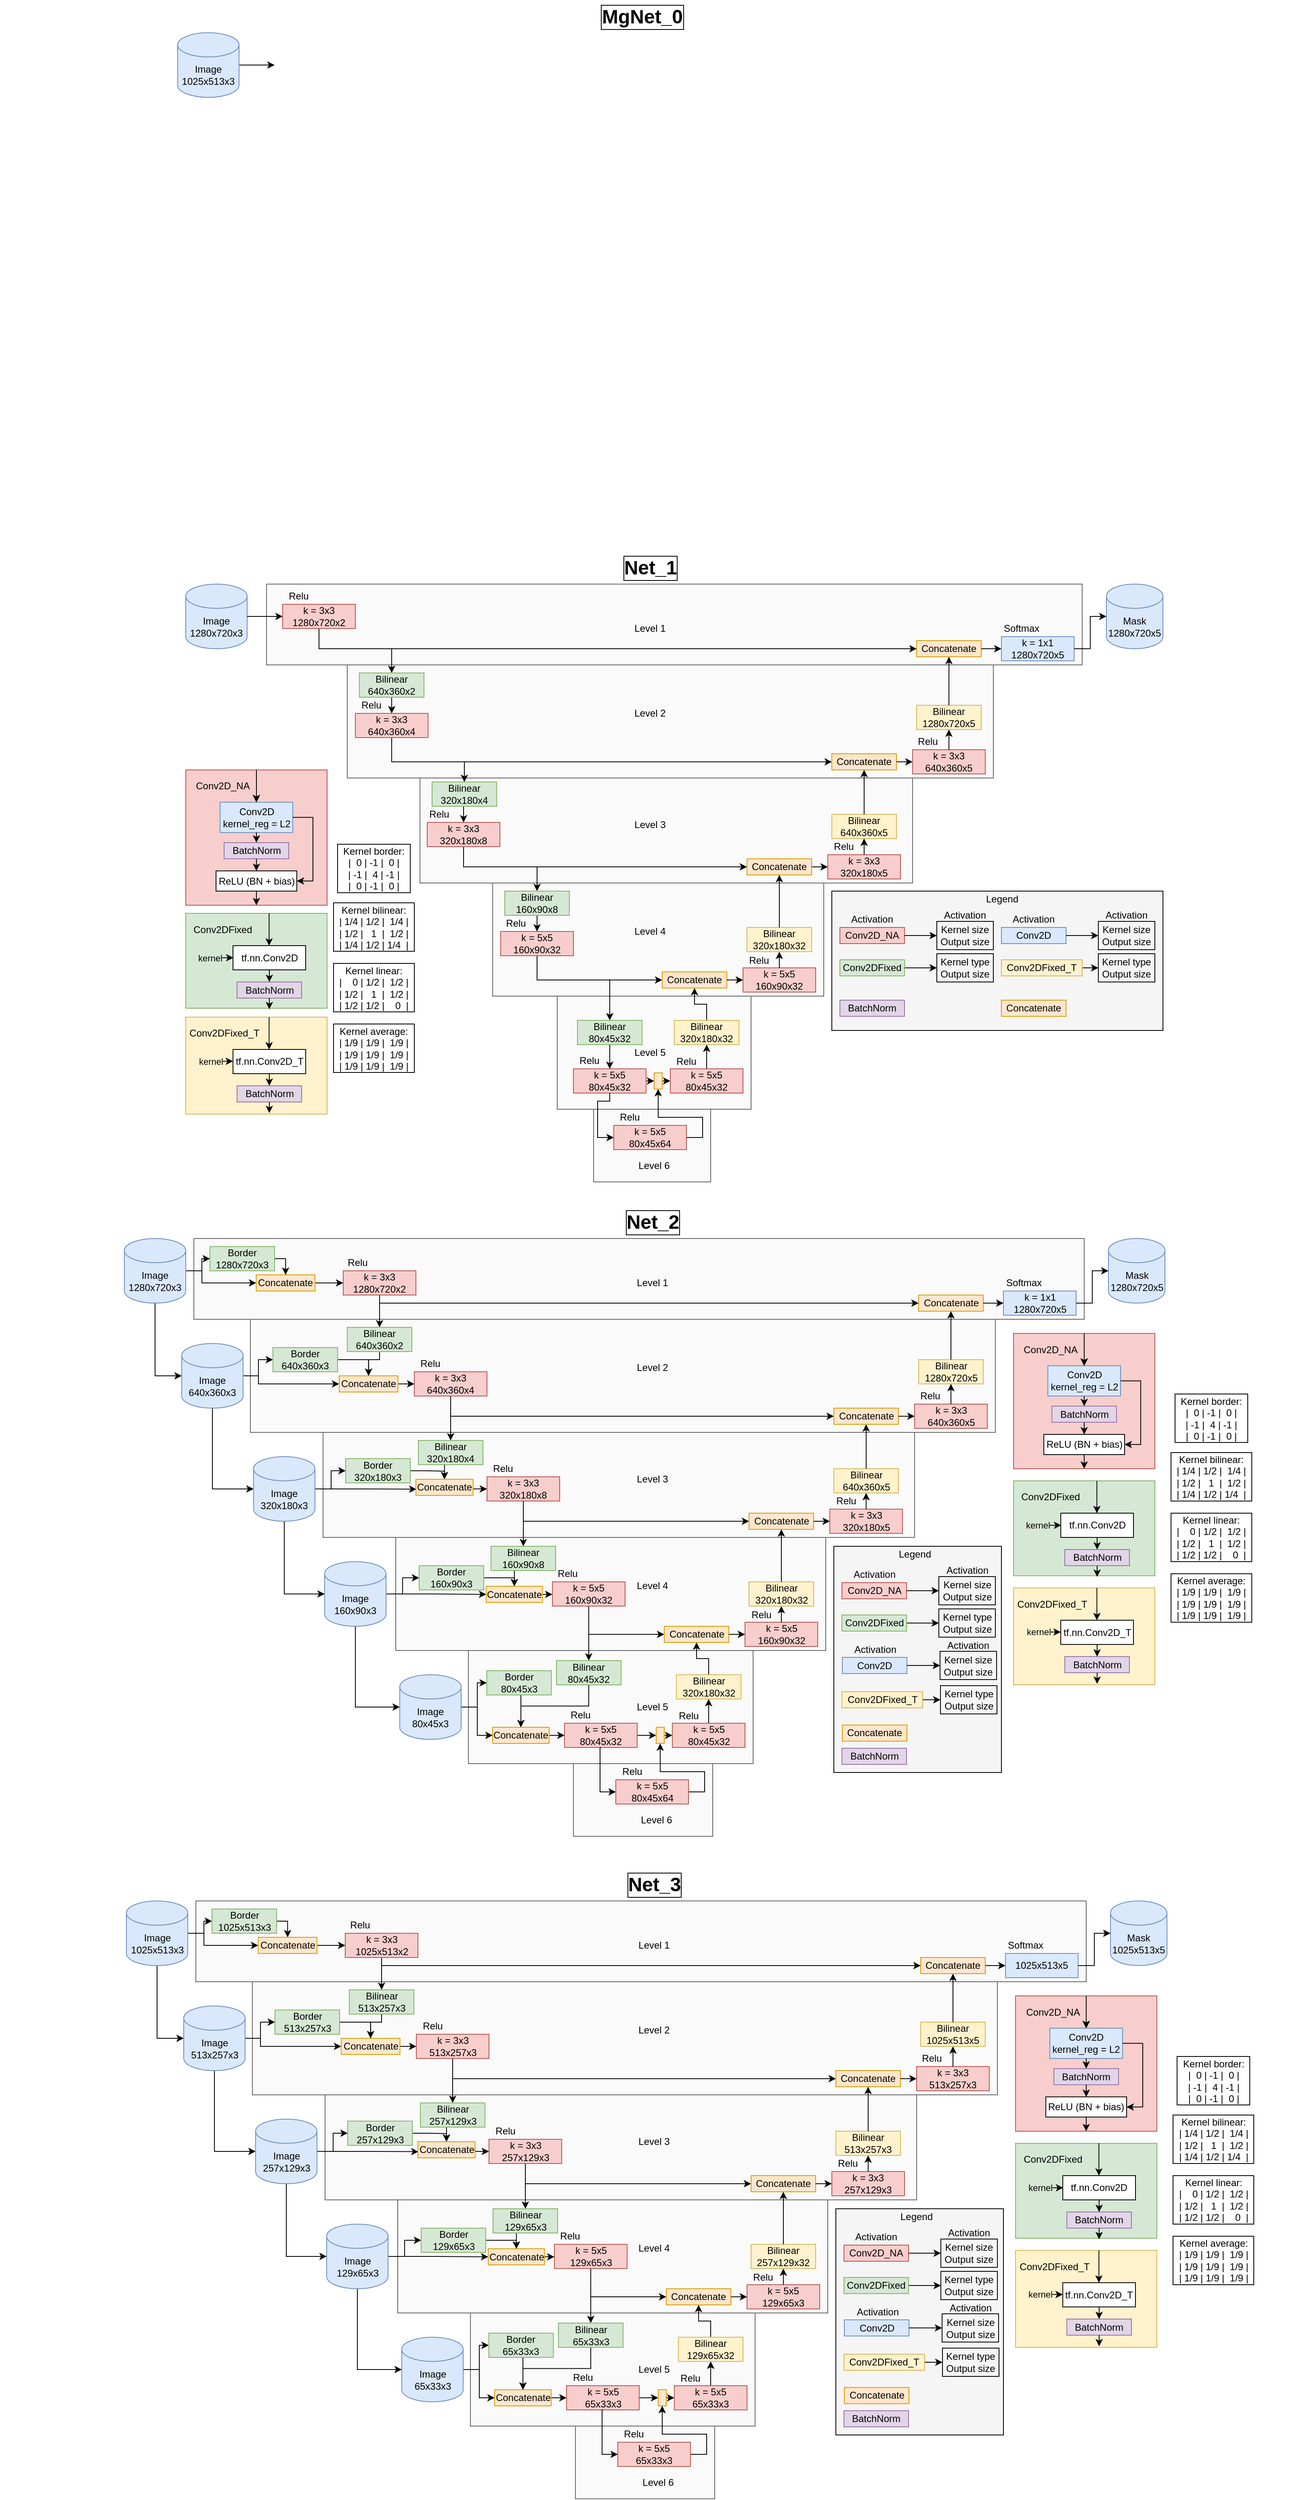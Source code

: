 <mxfile version="14.7.3" type="device"><diagram id="6I0OCvxSQrVGMHxT2VVA" name="Page-1"><mxGraphModel dx="2062" dy="1122" grid="1" gridSize="10" guides="1" tooltips="1" connect="1" arrows="1" fold="1" page="1" pageScale="1" pageWidth="850" pageHeight="1100" math="0" shadow="0"><root><mxCell id="0"/><mxCell id="1" parent="0"/><mxCell id="x_WZp-A3YWtPdvtxmzr3-3" value="Kernel border:&lt;br&gt;|&amp;nbsp; 0 | -1 |&amp;nbsp; 0 |&lt;br&gt;| -1 |&amp;nbsp; 4 | -1 |&lt;br&gt;|&amp;nbsp; 0 | -1 |&amp;nbsp; 0 |" style="rounded=0;whiteSpace=wrap;html=1;" parent="1" vertex="1"><mxGeometry x="428" y="1092" width="90" height="60" as="geometry"/></mxCell><mxCell id="x_WZp-A3YWtPdvtxmzr3-4" value="Kernel bilinear:&lt;br&gt;| 1/4 | 1/2 |&amp;nbsp; 1/4 |&lt;br&gt;| 1/2 |&amp;nbsp; &amp;nbsp;1&amp;nbsp; |&amp;nbsp; 1/2 |&lt;br&gt;| 1/4 | 1/2 | 1/4&amp;nbsp; |" style="rounded=0;whiteSpace=wrap;html=1;" parent="1" vertex="1"><mxGeometry x="423" y="1164.5" width="100" height="60" as="geometry"/></mxCell><mxCell id="x_WZp-A3YWtPdvtxmzr3-5" value="Kernel linear:&lt;br&gt;|&amp;nbsp; &amp;nbsp; 0 | 1/2 |&amp;nbsp; 1/2 |&lt;br&gt;| 1/2 |&amp;nbsp; &amp;nbsp;1&amp;nbsp; |&amp;nbsp; 1/2 |&lt;br&gt;| 1/2 | 1/2 |&amp;nbsp; &amp;nbsp; 0&amp;nbsp; |" style="rounded=0;whiteSpace=wrap;html=1;" parent="1" vertex="1"><mxGeometry x="423" y="1239.5" width="100" height="60" as="geometry"/></mxCell><mxCell id="x_WZp-A3YWtPdvtxmzr3-6" value="Kernel average:&lt;br&gt;| 1/9 | 1/9 |&amp;nbsp; 1/9 |&lt;br&gt;| 1/9 | 1/9 |&amp;nbsp; 1/9 |&lt;br&gt;| 1/9 | 1/9 |&amp;nbsp; 1/9 |" style="rounded=0;whiteSpace=wrap;html=1;" parent="1" vertex="1"><mxGeometry x="423" y="1314.5" width="100" height="60" as="geometry"/></mxCell><mxCell id="x_WZp-A3YWtPdvtxmzr3-7" value="" style="whiteSpace=wrap;html=1;strokeWidth=1;fontSize=14;strokeColor=#666666;fontColor=#333333;fillColor=#FAFAFA;" parent="1" vertex="1"><mxGeometry x="700" y="1280" width="240" height="140" as="geometry"/></mxCell><mxCell id="x_WZp-A3YWtPdvtxmzr3-8" value="" style="whiteSpace=wrap;html=1;strokeWidth=1;fontSize=14;strokeColor=#666666;fontColor=#333333;fillColor=#FAFAFA;" parent="1" vertex="1"><mxGeometry x="620" y="1140" width="410" height="140" as="geometry"/></mxCell><mxCell id="x_WZp-A3YWtPdvtxmzr3-9" value="" style="whiteSpace=wrap;html=1;strokeWidth=1;fontSize=14;strokeColor=#666666;fontColor=#333333;fillColor=#FAFAFA;" parent="1" vertex="1"><mxGeometry x="530" y="1010" width="610" height="130" as="geometry"/></mxCell><mxCell id="x_WZp-A3YWtPdvtxmzr3-10" value="" style="whiteSpace=wrap;html=1;strokeWidth=1;fontSize=14;strokeColor=#666666;fontColor=#333333;fillColor=#FAFAFA;" parent="1" vertex="1"><mxGeometry x="440" y="870" width="800" height="140" as="geometry"/></mxCell><mxCell id="x_WZp-A3YWtPdvtxmzr3-11" value="" style="whiteSpace=wrap;html=1;strokeWidth=1;fontSize=14;strokeColor=#666666;fontColor=#333333;fillColor=#FAFAFA;" parent="1" vertex="1"><mxGeometry x="340" y="770" width="1010" height="100" as="geometry"/></mxCell><mxCell id="x_WZp-A3YWtPdvtxmzr3-12" value="Image&lt;br&gt;1280x720x3" style="shape=cylinder3;whiteSpace=wrap;html=1;boundedLbl=1;backgroundOutline=1;size=15;fillColor=#dae8fc;strokeColor=#6c8ebf;" parent="1" vertex="1"><mxGeometry x="240" y="770" width="76" height="80" as="geometry"/></mxCell><mxCell id="x_WZp-A3YWtPdvtxmzr3-139" style="edgeStyle=orthogonalEdgeStyle;rounded=0;orthogonalLoop=1;jettySize=auto;html=1;exitX=0.5;exitY=1;exitDx=0;exitDy=0;entryX=0;entryY=0.5;entryDx=0;entryDy=0;" parent="1" source="x_WZp-A3YWtPdvtxmzr3-13" target="x_WZp-A3YWtPdvtxmzr3-40" edge="1"><mxGeometry relative="1" as="geometry"/></mxCell><mxCell id="x_WZp-A3YWtPdvtxmzr3-140" style="edgeStyle=orthogonalEdgeStyle;rounded=0;orthogonalLoop=1;jettySize=auto;html=1;exitX=0.5;exitY=1;exitDx=0;exitDy=0;entryX=0.5;entryY=0;entryDx=0;entryDy=0;" parent="1" source="x_WZp-A3YWtPdvtxmzr3-13" target="x_WZp-A3YWtPdvtxmzr3-17" edge="1"><mxGeometry relative="1" as="geometry"><Array as="points"><mxPoint x="405" y="850"/><mxPoint x="495" y="850"/></Array></mxGeometry></mxCell><mxCell id="x_WZp-A3YWtPdvtxmzr3-13" value="k = 3x3&lt;br&gt;1280x720x2" style="rounded=0;whiteSpace=wrap;html=1;fillColor=#f8cecc;strokeColor=#b85450;" parent="1" vertex="1"><mxGeometry x="360" y="795" width="90" height="30" as="geometry"/></mxCell><mxCell id="x_WZp-A3YWtPdvtxmzr3-14" style="edgeStyle=orthogonalEdgeStyle;rounded=0;orthogonalLoop=1;jettySize=auto;html=1;exitX=1;exitY=0.5;exitDx=0;exitDy=0;exitPerimeter=0;entryX=0;entryY=0.5;entryDx=0;entryDy=0;" parent="1" source="x_WZp-A3YWtPdvtxmzr3-12" target="x_WZp-A3YWtPdvtxmzr3-13" edge="1"><mxGeometry x="20" y="730" as="geometry"/></mxCell><mxCell id="x_WZp-A3YWtPdvtxmzr3-141" style="edgeStyle=orthogonalEdgeStyle;rounded=0;orthogonalLoop=1;jettySize=auto;html=1;exitX=0.5;exitY=1;exitDx=0;exitDy=0;entryX=0.5;entryY=0;entryDx=0;entryDy=0;" parent="1" source="x_WZp-A3YWtPdvtxmzr3-15" target="x_WZp-A3YWtPdvtxmzr3-20" edge="1"><mxGeometry relative="1" as="geometry"><Array as="points"><mxPoint x="495" y="990"/><mxPoint x="585" y="990"/></Array></mxGeometry></mxCell><mxCell id="x_WZp-A3YWtPdvtxmzr3-142" style="edgeStyle=orthogonalEdgeStyle;rounded=0;orthogonalLoop=1;jettySize=auto;html=1;exitX=0.5;exitY=1;exitDx=0;exitDy=0;entryX=0;entryY=0.5;entryDx=0;entryDy=0;" parent="1" source="x_WZp-A3YWtPdvtxmzr3-15" target="x_WZp-A3YWtPdvtxmzr3-34" edge="1"><mxGeometry relative="1" as="geometry"/></mxCell><mxCell id="x_WZp-A3YWtPdvtxmzr3-15" value="k = 3x3&lt;br&gt;640x360x4" style="rounded=0;whiteSpace=wrap;html=1;fillColor=#f8cecc;strokeColor=#b85450;" parent="1" vertex="1"><mxGeometry x="450" y="930" width="90" height="30" as="geometry"/></mxCell><mxCell id="x_WZp-A3YWtPdvtxmzr3-16" style="edgeStyle=orthogonalEdgeStyle;rounded=0;orthogonalLoop=1;jettySize=auto;html=1;exitX=0.5;exitY=1;exitDx=0;exitDy=0;entryX=0.5;entryY=0;entryDx=0;entryDy=0;" parent="1" source="x_WZp-A3YWtPdvtxmzr3-17" target="x_WZp-A3YWtPdvtxmzr3-15" edge="1"><mxGeometry x="20" y="730" as="geometry"/></mxCell><mxCell id="x_WZp-A3YWtPdvtxmzr3-17" value="Bilinear&lt;br&gt;640x360x2" style="rounded=0;whiteSpace=wrap;html=1;fillColor=#d5e8d4;strokeColor=#82b366;" parent="1" vertex="1"><mxGeometry x="455" y="880" width="80" height="30" as="geometry"/></mxCell><mxCell id="x_WZp-A3YWtPdvtxmzr3-143" style="edgeStyle=orthogonalEdgeStyle;rounded=0;orthogonalLoop=1;jettySize=auto;html=1;exitX=0.5;exitY=1;exitDx=0;exitDy=0;entryX=0.5;entryY=0;entryDx=0;entryDy=0;" parent="1" source="x_WZp-A3YWtPdvtxmzr3-18" target="x_WZp-A3YWtPdvtxmzr3-23" edge="1"><mxGeometry relative="1" as="geometry"><Array as="points"><mxPoint x="584" y="1120"/><mxPoint x="675" y="1120"/></Array></mxGeometry></mxCell><mxCell id="x_WZp-A3YWtPdvtxmzr3-144" style="edgeStyle=orthogonalEdgeStyle;rounded=0;orthogonalLoop=1;jettySize=auto;html=1;exitX=0.5;exitY=1;exitDx=0;exitDy=0;entryX=0;entryY=0.5;entryDx=0;entryDy=0;" parent="1" source="x_WZp-A3YWtPdvtxmzr3-18" target="x_WZp-A3YWtPdvtxmzr3-29" edge="1"><mxGeometry relative="1" as="geometry"/></mxCell><mxCell id="x_WZp-A3YWtPdvtxmzr3-18" value="k = 3x3&lt;br&gt;320x180x8" style="rounded=0;whiteSpace=wrap;html=1;fillColor=#f8cecc;strokeColor=#b85450;" parent="1" vertex="1"><mxGeometry x="539" y="1065" width="90" height="30" as="geometry"/></mxCell><mxCell id="x_WZp-A3YWtPdvtxmzr3-19" style="edgeStyle=orthogonalEdgeStyle;rounded=0;orthogonalLoop=1;jettySize=auto;html=1;exitX=0.5;exitY=1;exitDx=0;exitDy=0;entryX=0.5;entryY=0;entryDx=0;entryDy=0;" parent="1" source="x_WZp-A3YWtPdvtxmzr3-20" target="x_WZp-A3YWtPdvtxmzr3-18" edge="1"><mxGeometry x="20" y="730" as="geometry"/></mxCell><mxCell id="x_WZp-A3YWtPdvtxmzr3-20" value="Bilinear&lt;br&gt;320x180x4" style="rounded=0;whiteSpace=wrap;html=1;fillColor=#d5e8d4;strokeColor=#82b366;" parent="1" vertex="1"><mxGeometry x="545" y="1015" width="80" height="30" as="geometry"/></mxCell><mxCell id="x_WZp-A3YWtPdvtxmzr3-145" style="edgeStyle=orthogonalEdgeStyle;rounded=0;orthogonalLoop=1;jettySize=auto;html=1;exitX=0.5;exitY=1;exitDx=0;exitDy=0;entryX=0;entryY=0.5;entryDx=0;entryDy=0;" parent="1" source="x_WZp-A3YWtPdvtxmzr3-21" target="x_WZp-A3YWtPdvtxmzr3-25" edge="1"><mxGeometry relative="1" as="geometry"/></mxCell><mxCell id="x_WZp-A3YWtPdvtxmzr3-146" style="edgeStyle=orthogonalEdgeStyle;rounded=0;orthogonalLoop=1;jettySize=auto;html=1;exitX=0.5;exitY=1;exitDx=0;exitDy=0;entryX=0.5;entryY=0;entryDx=0;entryDy=0;" parent="1" source="x_WZp-A3YWtPdvtxmzr3-21" target="x_WZp-A3YWtPdvtxmzr3-135" edge="1"><mxGeometry relative="1" as="geometry"><Array as="points"><mxPoint x="675" y="1260"/><mxPoint x="765" y="1260"/></Array></mxGeometry></mxCell><mxCell id="x_WZp-A3YWtPdvtxmzr3-21" value="k = 5x5&lt;br&gt;160x90x32" style="rounded=0;whiteSpace=wrap;html=1;fillColor=#f8cecc;strokeColor=#b85450;" parent="1" vertex="1"><mxGeometry x="630" y="1200" width="90" height="30" as="geometry"/></mxCell><mxCell id="x_WZp-A3YWtPdvtxmzr3-22" style="edgeStyle=orthogonalEdgeStyle;rounded=0;orthogonalLoop=1;jettySize=auto;html=1;exitX=0.5;exitY=1;exitDx=0;exitDy=0;entryX=0.5;entryY=0;entryDx=0;entryDy=0;" parent="1" source="x_WZp-A3YWtPdvtxmzr3-23" target="x_WZp-A3YWtPdvtxmzr3-21" edge="1"><mxGeometry x="20" y="730" as="geometry"/></mxCell><mxCell id="x_WZp-A3YWtPdvtxmzr3-23" value="Bilinear&lt;br&gt;160x90x8" style="rounded=0;whiteSpace=wrap;html=1;fillColor=#d5e8d4;strokeColor=#82b366;" parent="1" vertex="1"><mxGeometry x="635" y="1150" width="80" height="30" as="geometry"/></mxCell><mxCell id="x_WZp-A3YWtPdvtxmzr3-152" style="edgeStyle=orthogonalEdgeStyle;rounded=0;orthogonalLoop=1;jettySize=auto;html=1;exitX=1;exitY=0.5;exitDx=0;exitDy=0;entryX=0;entryY=0.5;entryDx=0;entryDy=0;" parent="1" source="x_WZp-A3YWtPdvtxmzr3-24" target="x_WZp-A3YWtPdvtxmzr3-147" edge="1"><mxGeometry relative="1" as="geometry"/></mxCell><mxCell id="x_WZp-A3YWtPdvtxmzr3-24" value="k = 5x5&lt;br&gt;80x45x32" style="rounded=0;whiteSpace=wrap;html=1;fillColor=#f8cecc;strokeColor=#b85450;" parent="1" vertex="1"><mxGeometry x="720" y="1370" width="90" height="30" as="geometry"/></mxCell><mxCell id="x_WZp-A3YWtPdvtxmzr3-25" value="Concatenate" style="rounded=0;whiteSpace=wrap;html=1;fillColor=#ffe6cc;strokeColor=#d79b00;" parent="1" vertex="1"><mxGeometry x="830" y="1250" width="80" height="20" as="geometry"/></mxCell><mxCell id="x_WZp-A3YWtPdvtxmzr3-26" value="k = 5x5&lt;br&gt;160x90x32" style="rounded=0;whiteSpace=wrap;html=1;fillColor=#f8cecc;strokeColor=#b85450;" parent="1" vertex="1"><mxGeometry x="930" y="1245" width="90" height="30" as="geometry"/></mxCell><mxCell id="x_WZp-A3YWtPdvtxmzr3-27" value="Bilinear&lt;br&gt;320x180x32" style="rounded=0;whiteSpace=wrap;html=1;fillColor=#fff2cc;strokeColor=#d6b656;" parent="1" vertex="1"><mxGeometry x="935" y="1195" width="80" height="30" as="geometry"/></mxCell><mxCell id="x_WZp-A3YWtPdvtxmzr3-29" value="Concatenate" style="rounded=0;whiteSpace=wrap;html=1;fillColor=#ffe6cc;strokeColor=#d79b00;" parent="1" vertex="1"><mxGeometry x="935" y="1110" width="80" height="20" as="geometry"/></mxCell><mxCell id="x_WZp-A3YWtPdvtxmzr3-30" style="edgeStyle=orthogonalEdgeStyle;rounded=0;orthogonalLoop=1;jettySize=auto;html=1;exitX=1;exitY=0.5;exitDx=0;exitDy=0;entryX=0;entryY=0.5;entryDx=0;entryDy=0;" parent="1" source="x_WZp-A3YWtPdvtxmzr3-25" target="x_WZp-A3YWtPdvtxmzr3-26" edge="1"><mxGeometry x="20" y="730" as="geometry"/></mxCell><mxCell id="x_WZp-A3YWtPdvtxmzr3-31" value="k = 3x3&lt;br&gt;320x180x5" style="rounded=0;whiteSpace=wrap;html=1;fillColor=#f8cecc;strokeColor=#b85450;" parent="1" vertex="1"><mxGeometry x="1035" y="1105" width="90" height="30" as="geometry"/></mxCell><mxCell id="x_WZp-A3YWtPdvtxmzr3-32" style="edgeStyle=orthogonalEdgeStyle;rounded=0;orthogonalLoop=1;jettySize=auto;html=1;exitX=0.5;exitY=0;exitDx=0;exitDy=0;entryX=0.5;entryY=1;entryDx=0;entryDy=0;" parent="1" source="x_WZp-A3YWtPdvtxmzr3-26" target="x_WZp-A3YWtPdvtxmzr3-27" edge="1"><mxGeometry x="20" y="730" as="geometry"/></mxCell><mxCell id="x_WZp-A3YWtPdvtxmzr3-33" value="Bilinear&lt;br&gt;640x360x5" style="rounded=0;whiteSpace=wrap;html=1;fillColor=#fff2cc;strokeColor=#d6b656;" parent="1" vertex="1"><mxGeometry x="1040" y="1055" width="80" height="30" as="geometry"/></mxCell><mxCell id="x_WZp-A3YWtPdvtxmzr3-34" value="Concatenate" style="rounded=0;whiteSpace=wrap;html=1;fillColor=#ffe6cc;strokeColor=#d79b00;" parent="1" vertex="1"><mxGeometry x="1040" y="980" width="80" height="20" as="geometry"/></mxCell><mxCell id="x_WZp-A3YWtPdvtxmzr3-35" style="edgeStyle=orthogonalEdgeStyle;curved=1;rounded=0;orthogonalLoop=1;jettySize=auto;html=1;exitX=0.5;exitY=0;exitDx=0;exitDy=0;entryX=0.5;entryY=1;entryDx=0;entryDy=0;labelBackgroundColor=#FFF2CC;" parent="1" source="x_WZp-A3YWtPdvtxmzr3-27" target="x_WZp-A3YWtPdvtxmzr3-29" edge="1"><mxGeometry x="20" y="730" as="geometry"/></mxCell><mxCell id="x_WZp-A3YWtPdvtxmzr3-36" value="k = 3x3&lt;br&gt;640x360x5" style="rounded=0;whiteSpace=wrap;html=1;fillColor=#f8cecc;strokeColor=#b85450;" parent="1" vertex="1"><mxGeometry x="1140" y="975" width="90" height="30" as="geometry"/></mxCell><mxCell id="x_WZp-A3YWtPdvtxmzr3-37" style="edgeStyle=orthogonalEdgeStyle;rounded=0;orthogonalLoop=1;jettySize=auto;html=1;exitX=1;exitY=0.5;exitDx=0;exitDy=0;entryX=0;entryY=0.5;entryDx=0;entryDy=0;" parent="1" source="x_WZp-A3YWtPdvtxmzr3-29" target="x_WZp-A3YWtPdvtxmzr3-31" edge="1"><mxGeometry x="20" y="730" as="geometry"/></mxCell><mxCell id="x_WZp-A3YWtPdvtxmzr3-38" value="Bilinear&lt;br&gt;1280x720x5" style="rounded=0;whiteSpace=wrap;html=1;fillColor=#fff2cc;strokeColor=#d6b656;" parent="1" vertex="1"><mxGeometry x="1145" y="920" width="80" height="30" as="geometry"/></mxCell><mxCell id="x_WZp-A3YWtPdvtxmzr3-39" style="edgeStyle=orthogonalEdgeStyle;rounded=0;orthogonalLoop=1;jettySize=auto;html=1;exitX=0.5;exitY=0;exitDx=0;exitDy=0;entryX=0.5;entryY=1;entryDx=0;entryDy=0;" parent="1" source="x_WZp-A3YWtPdvtxmzr3-31" target="x_WZp-A3YWtPdvtxmzr3-33" edge="1"><mxGeometry x="20" y="730" as="geometry"/></mxCell><mxCell id="x_WZp-A3YWtPdvtxmzr3-40" value="Concatenate" style="rounded=0;whiteSpace=wrap;html=1;fillColor=#ffe6cc;strokeColor=#d79b00;" parent="1" vertex="1"><mxGeometry x="1145" y="840" width="80" height="20" as="geometry"/></mxCell><mxCell id="x_WZp-A3YWtPdvtxmzr3-41" value="k = 1x1&lt;br&gt;1280x720x5" style="rounded=0;whiteSpace=wrap;html=1;fillColor=#dae8fc;strokeColor=#6c8ebf;" parent="1" vertex="1"><mxGeometry x="1250" y="835" width="90" height="30" as="geometry"/></mxCell><mxCell id="x_WZp-A3YWtPdvtxmzr3-42" style="edgeStyle=orthogonalEdgeStyle;curved=1;rounded=0;orthogonalLoop=1;jettySize=auto;html=1;exitX=0.5;exitY=0;exitDx=0;exitDy=0;entryX=0.5;entryY=1;entryDx=0;entryDy=0;labelBackgroundColor=#FFF2CC;" parent="1" source="x_WZp-A3YWtPdvtxmzr3-33" target="x_WZp-A3YWtPdvtxmzr3-34" edge="1"><mxGeometry x="20" y="730" as="geometry"/></mxCell><mxCell id="x_WZp-A3YWtPdvtxmzr3-43" value="Mask&lt;br&gt;1280x720x5" style="shape=cylinder3;whiteSpace=wrap;html=1;boundedLbl=1;backgroundOutline=1;size=15;fillColor=#dae8fc;strokeColor=#6c8ebf;" parent="1" vertex="1"><mxGeometry x="1380" y="770" width="70" height="80" as="geometry"/></mxCell><mxCell id="x_WZp-A3YWtPdvtxmzr3-44" value="Level 1" style="text;html=1;strokeColor=none;fillColor=none;align=center;verticalAlign=middle;whiteSpace=wrap;rounded=0;" parent="1" vertex="1"><mxGeometry x="775" y="815" width="80" height="20" as="geometry"/></mxCell><mxCell id="x_WZp-A3YWtPdvtxmzr3-45" value="Level 2" style="text;html=1;strokeColor=none;fillColor=none;align=center;verticalAlign=middle;whiteSpace=wrap;rounded=0;" parent="1" vertex="1"><mxGeometry x="775" y="920" width="80" height="20" as="geometry"/></mxCell><mxCell id="x_WZp-A3YWtPdvtxmzr3-46" value="Level 3" style="text;html=1;strokeColor=none;fillColor=none;align=center;verticalAlign=middle;whiteSpace=wrap;rounded=0;" parent="1" vertex="1"><mxGeometry x="775" y="1057.5" width="80" height="20" as="geometry"/></mxCell><mxCell id="x_WZp-A3YWtPdvtxmzr3-47" value="Level 4" style="text;html=1;strokeColor=none;fillColor=none;align=center;verticalAlign=middle;whiteSpace=wrap;rounded=0;" parent="1" vertex="1"><mxGeometry x="775" y="1190" width="80" height="20" as="geometry"/></mxCell><mxCell id="x_WZp-A3YWtPdvtxmzr3-48" value="Level 5" style="text;html=1;strokeColor=none;fillColor=none;align=center;verticalAlign=middle;whiteSpace=wrap;rounded=0;" parent="1" vertex="1"><mxGeometry x="775" y="1340" width="80" height="20" as="geometry"/></mxCell><mxCell id="x_WZp-A3YWtPdvtxmzr3-49" value="&lt;span style=&quot;background-color: rgb(255 , 255 , 255)&quot;&gt;Net_1&lt;/span&gt;" style="text;strokeColor=none;html=1;fontSize=24;fontStyle=1;verticalAlign=middle;align=center;rounded=0;labelBorderColor=#000000;" parent="1" vertex="1"><mxGeometry x="20" y="730" width="1590" height="40" as="geometry"/></mxCell><mxCell id="x_WZp-A3YWtPdvtxmzr3-50" value="" style="whiteSpace=wrap;html=1;strokeWidth=1;fillColor=#f5f5f5;fontSize=14;" parent="1" vertex="1"><mxGeometry x="1040" y="1150" width="410" height="172.5" as="geometry"/></mxCell><mxCell id="x_WZp-A3YWtPdvtxmzr3-51" style="edgeStyle=orthogonalEdgeStyle;rounded=0;orthogonalLoop=1;jettySize=auto;html=1;exitX=1;exitY=0.5;exitDx=0;exitDy=0;entryX=0;entryY=0.5;entryDx=0;entryDy=0;" parent="1" source="x_WZp-A3YWtPdvtxmzr3-52" edge="1"><mxGeometry x="20" y="730" as="geometry"><mxPoint x="1170" y="1245" as="targetPoint"/></mxGeometry></mxCell><mxCell id="x_WZp-A3YWtPdvtxmzr3-52" value="Conv2DFixed" style="rounded=0;whiteSpace=wrap;html=1;fillColor=#d5e8d4;strokeColor=#82b366;" parent="1" vertex="1"><mxGeometry x="1050" y="1235" width="80" height="20" as="geometry"/></mxCell><mxCell id="x_WZp-A3YWtPdvtxmzr3-53" value="Conv2D_NA" style="rounded=0;whiteSpace=wrap;html=1;fillColor=#f8cecc;strokeColor=#b85450;" parent="1" vertex="1"><mxGeometry x="1050" y="1195" width="80" height="20" as="geometry"/></mxCell><mxCell id="x_WZp-A3YWtPdvtxmzr3-54" style="edgeStyle=orthogonalEdgeStyle;rounded=0;orthogonalLoop=1;jettySize=auto;html=1;exitX=1;exitY=0.5;exitDx=0;exitDy=0;entryX=0;entryY=0.5;entryDx=0;entryDy=0;" parent="1" source="x_WZp-A3YWtPdvtxmzr3-34" target="x_WZp-A3YWtPdvtxmzr3-36" edge="1"><mxGeometry x="20" y="730" as="geometry"/></mxCell><mxCell id="x_WZp-A3YWtPdvtxmzr3-55" style="edgeStyle=orthogonalEdgeStyle;rounded=0;orthogonalLoop=1;jettySize=auto;html=1;exitX=1;exitY=0.5;exitDx=0;exitDy=0;entryX=0;entryY=0.5;entryDx=0;entryDy=0;" parent="1" source="x_WZp-A3YWtPdvtxmzr3-56" edge="1"><mxGeometry x="20" y="730" as="geometry"><mxPoint x="1370" y="1245" as="targetPoint"/></mxGeometry></mxCell><mxCell id="x_WZp-A3YWtPdvtxmzr3-56" value="Conv2DFixed_T" style="rounded=0;whiteSpace=wrap;html=1;fillColor=#fff2cc;strokeColor=#d6b656;" parent="1" vertex="1"><mxGeometry x="1250" y="1235" width="100" height="20" as="geometry"/></mxCell><mxCell id="x_WZp-A3YWtPdvtxmzr3-57" value="BatchNorm" style="rounded=0;whiteSpace=wrap;html=1;fillColor=#e1d5e7;strokeColor=#9673a6;" parent="1" vertex="1"><mxGeometry x="1050" y="1285" width="80" height="20" as="geometry"/></mxCell><mxCell id="x_WZp-A3YWtPdvtxmzr3-58" value="Concatenate" style="rounded=0;whiteSpace=wrap;html=1;fillColor=#ffe6cc;strokeColor=#d79b00;" parent="1" vertex="1"><mxGeometry x="1250" y="1285" width="80" height="20" as="geometry"/></mxCell><mxCell id="x_WZp-A3YWtPdvtxmzr3-59" value="Activation" style="text;html=1;strokeColor=none;fillColor=none;align=center;verticalAlign=middle;whiteSpace=wrap;rounded=0;" parent="1" vertex="1"><mxGeometry x="1070" y="1175" width="40" height="20" as="geometry"/></mxCell><mxCell id="x_WZp-A3YWtPdvtxmzr3-60" value="Kernel size&lt;br&gt;Output size" style="text;html=1;fillColor=none;align=center;verticalAlign=middle;whiteSpace=wrap;rounded=0;strokeColor=#000000;" parent="1" vertex="1"><mxGeometry x="1170" y="1187.5" width="70" height="35" as="geometry"/></mxCell><mxCell id="x_WZp-A3YWtPdvtxmzr3-61" value="Activation" style="text;html=1;strokeColor=none;fillColor=none;align=center;verticalAlign=middle;whiteSpace=wrap;rounded=0;" parent="1" vertex="1"><mxGeometry x="1185" y="1170" width="40" height="20" as="geometry"/></mxCell><mxCell id="x_WZp-A3YWtPdvtxmzr3-62" value="Legend" style="text;html=1;strokeColor=none;fillColor=none;align=center;verticalAlign=middle;whiteSpace=wrap;rounded=0;" parent="1" vertex="1"><mxGeometry x="1230.5" y="1150" width="40" height="20" as="geometry"/></mxCell><mxCell id="x_WZp-A3YWtPdvtxmzr3-63" value="Conv2D" style="rounded=0;whiteSpace=wrap;html=1;fillColor=#dae8fc;strokeColor=#6c8ebf;" parent="1" vertex="1"><mxGeometry x="1250" y="1195" width="80" height="20" as="geometry"/></mxCell><mxCell id="x_WZp-A3YWtPdvtxmzr3-64" style="edgeStyle=orthogonalEdgeStyle;rounded=0;orthogonalLoop=1;jettySize=auto;html=1;exitX=0.5;exitY=0;exitDx=0;exitDy=0;entryX=0.5;entryY=1;entryDx=0;entryDy=0;" parent="1" source="x_WZp-A3YWtPdvtxmzr3-36" target="x_WZp-A3YWtPdvtxmzr3-38" edge="1"><mxGeometry x="20" y="730" as="geometry"/></mxCell><mxCell id="x_WZp-A3YWtPdvtxmzr3-65" value="Activation" style="text;html=1;strokeColor=none;fillColor=none;align=center;verticalAlign=middle;whiteSpace=wrap;rounded=0;" parent="1" vertex="1"><mxGeometry x="1270" y="1175" width="40" height="20" as="geometry"/></mxCell><mxCell id="x_WZp-A3YWtPdvtxmzr3-66" value="Kernel size&lt;br&gt;Output size" style="text;html=1;fillColor=none;align=center;verticalAlign=middle;whiteSpace=wrap;rounded=0;strokeColor=#000000;" parent="1" vertex="1"><mxGeometry x="1370" y="1187.5" width="70" height="35" as="geometry"/></mxCell><mxCell id="x_WZp-A3YWtPdvtxmzr3-67" value="Activation" style="text;html=1;strokeColor=none;fillColor=none;align=center;verticalAlign=middle;whiteSpace=wrap;rounded=0;" parent="1" vertex="1"><mxGeometry x="1385" y="1170" width="40" height="20" as="geometry"/></mxCell><mxCell id="x_WZp-A3YWtPdvtxmzr3-68" value="Kernel type&lt;br&gt;Output size" style="text;html=1;fillColor=none;align=center;verticalAlign=middle;whiteSpace=wrap;rounded=0;strokeColor=#000000;" parent="1" vertex="1"><mxGeometry x="1170" y="1227.5" width="70" height="35" as="geometry"/></mxCell><mxCell id="x_WZp-A3YWtPdvtxmzr3-69" value="Kernel type&lt;br&gt;Output size" style="text;html=1;fillColor=none;align=center;verticalAlign=middle;whiteSpace=wrap;rounded=0;strokeColor=#000000;" parent="1" vertex="1"><mxGeometry x="1370" y="1227.5" width="70" height="35" as="geometry"/></mxCell><mxCell id="x_WZp-A3YWtPdvtxmzr3-70" value="Relu" style="text;html=1;strokeColor=none;fillColor=none;align=center;verticalAlign=middle;whiteSpace=wrap;rounded=0;" parent="1" vertex="1"><mxGeometry x="534" y="1045" width="40" height="20" as="geometry"/></mxCell><mxCell id="x_WZp-A3YWtPdvtxmzr3-71" value="Relu" style="text;html=1;strokeColor=none;fillColor=none;align=center;verticalAlign=middle;whiteSpace=wrap;rounded=0;" parent="1" vertex="1"><mxGeometry x="450" y="910" width="40" height="20" as="geometry"/></mxCell><mxCell id="x_WZp-A3YWtPdvtxmzr3-72" value="Relu" style="text;html=1;strokeColor=none;fillColor=none;align=center;verticalAlign=middle;whiteSpace=wrap;rounded=0;" parent="1" vertex="1"><mxGeometry x="360" y="775" width="40" height="20" as="geometry"/></mxCell><mxCell id="x_WZp-A3YWtPdvtxmzr3-73" value="Relu" style="text;html=1;strokeColor=none;fillColor=none;align=center;verticalAlign=middle;whiteSpace=wrap;rounded=0;" parent="1" vertex="1"><mxGeometry x="629" y="1180" width="40" height="20" as="geometry"/></mxCell><mxCell id="x_WZp-A3YWtPdvtxmzr3-74" value="Relu" style="text;html=1;strokeColor=none;fillColor=none;align=center;verticalAlign=middle;whiteSpace=wrap;rounded=0;" parent="1" vertex="1"><mxGeometry x="720" y="1350" width="40" height="20" as="geometry"/></mxCell><mxCell id="x_WZp-A3YWtPdvtxmzr3-75" value="Relu" style="text;html=1;strokeColor=none;fillColor=none;align=center;verticalAlign=middle;whiteSpace=wrap;rounded=0;" parent="1" vertex="1"><mxGeometry x="930" y="1226.25" width="40" height="20" as="geometry"/></mxCell><mxCell id="x_WZp-A3YWtPdvtxmzr3-76" value="Relu" style="text;html=1;strokeColor=none;fillColor=none;align=center;verticalAlign=middle;whiteSpace=wrap;rounded=0;" parent="1" vertex="1"><mxGeometry x="1035" y="1085" width="40" height="20" as="geometry"/></mxCell><mxCell id="x_WZp-A3YWtPdvtxmzr3-77" value="Relu" style="text;html=1;strokeColor=none;fillColor=none;align=center;verticalAlign=middle;whiteSpace=wrap;rounded=0;" parent="1" vertex="1"><mxGeometry x="1139" y="955" width="40" height="20" as="geometry"/></mxCell><mxCell id="x_WZp-A3YWtPdvtxmzr3-78" value="Softmax" style="text;html=1;strokeColor=none;fillColor=none;align=center;verticalAlign=middle;whiteSpace=wrap;rounded=0;" parent="1" vertex="1"><mxGeometry x="1250" y="815" width="50" height="20" as="geometry"/></mxCell><mxCell id="x_WZp-A3YWtPdvtxmzr3-79" value="" style="group" parent="1" vertex="1" connectable="0"><mxGeometry x="240" y="1000" width="175" height="167.5" as="geometry"/></mxCell><mxCell id="x_WZp-A3YWtPdvtxmzr3-80" value="" style="rounded=0;whiteSpace=wrap;html=1;fillColor=#f8cecc;strokeColor=#b85450;" parent="x_WZp-A3YWtPdvtxmzr3-79" vertex="1"><mxGeometry width="175" height="167.5" as="geometry"/></mxCell><mxCell id="x_WZp-A3YWtPdvtxmzr3-81" value="Conv2D&lt;br&gt;kernel_reg = L2" style="rounded=0;whiteSpace=wrap;html=1;fillColor=#dae8fc;strokeColor=#6c8ebf;" parent="x_WZp-A3YWtPdvtxmzr3-79" vertex="1"><mxGeometry x="42.5" y="40" width="90" height="37.5" as="geometry"/></mxCell><mxCell id="x_WZp-A3YWtPdvtxmzr3-82" style="edgeStyle=orthogonalEdgeStyle;rounded=0;orthogonalLoop=1;jettySize=auto;html=1;exitX=0.5;exitY=0;exitDx=0;exitDy=0;entryX=0.5;entryY=0;entryDx=0;entryDy=0;" parent="x_WZp-A3YWtPdvtxmzr3-79" source="x_WZp-A3YWtPdvtxmzr3-80" target="x_WZp-A3YWtPdvtxmzr3-81" edge="1"><mxGeometry relative="1" as="geometry"/></mxCell><mxCell id="x_WZp-A3YWtPdvtxmzr3-83" style="edgeStyle=orthogonalEdgeStyle;rounded=0;orthogonalLoop=1;jettySize=auto;html=1;exitX=0.5;exitY=0;exitDx=0;exitDy=0;entryX=0.5;entryY=0;entryDx=0;entryDy=0;" parent="x_WZp-A3YWtPdvtxmzr3-79" source="x_WZp-A3YWtPdvtxmzr3-80" target="x_WZp-A3YWtPdvtxmzr3-81" edge="1"><mxGeometry relative="1" as="geometry"/></mxCell><mxCell id="x_WZp-A3YWtPdvtxmzr3-84" value="BatchNorm" style="rounded=0;whiteSpace=wrap;html=1;fillColor=#e1d5e7;strokeColor=#9673a6;" parent="x_WZp-A3YWtPdvtxmzr3-79" vertex="1"><mxGeometry x="47.5" y="90" width="80" height="20" as="geometry"/></mxCell><mxCell id="x_WZp-A3YWtPdvtxmzr3-85" style="edgeStyle=orthogonalEdgeStyle;rounded=0;orthogonalLoop=1;jettySize=auto;html=1;exitX=0.5;exitY=1;exitDx=0;exitDy=0;entryX=0.5;entryY=0;entryDx=0;entryDy=0;" parent="x_WZp-A3YWtPdvtxmzr3-79" source="x_WZp-A3YWtPdvtxmzr3-81" target="x_WZp-A3YWtPdvtxmzr3-84" edge="1"><mxGeometry relative="1" as="geometry"/></mxCell><mxCell id="x_WZp-A3YWtPdvtxmzr3-86" style="edgeStyle=orthogonalEdgeStyle;rounded=0;orthogonalLoop=1;jettySize=auto;html=1;exitX=0.5;exitY=1;exitDx=0;exitDy=0;entryX=0.5;entryY=1;entryDx=0;entryDy=0;" parent="x_WZp-A3YWtPdvtxmzr3-79" source="x_WZp-A3YWtPdvtxmzr3-87" target="x_WZp-A3YWtPdvtxmzr3-80" edge="1"><mxGeometry relative="1" as="geometry"/></mxCell><mxCell id="x_WZp-A3YWtPdvtxmzr3-87" value="ReLU (BN + bias)" style="rounded=0;whiteSpace=wrap;html=1;" parent="x_WZp-A3YWtPdvtxmzr3-79" vertex="1"><mxGeometry x="37.5" y="125" width="100" height="25" as="geometry"/></mxCell><mxCell id="x_WZp-A3YWtPdvtxmzr3-88" style="edgeStyle=orthogonalEdgeStyle;rounded=0;orthogonalLoop=1;jettySize=auto;html=1;exitX=1;exitY=0.5;exitDx=0;exitDy=0;entryX=1;entryY=0.5;entryDx=0;entryDy=0;" parent="x_WZp-A3YWtPdvtxmzr3-79" source="x_WZp-A3YWtPdvtxmzr3-81" target="x_WZp-A3YWtPdvtxmzr3-87" edge="1"><mxGeometry relative="1" as="geometry"/></mxCell><mxCell id="x_WZp-A3YWtPdvtxmzr3-89" value="Conv2D_NA&lt;br&gt;" style="text;html=1;strokeColor=none;fillColor=none;align=center;verticalAlign=middle;whiteSpace=wrap;rounded=0;" parent="x_WZp-A3YWtPdvtxmzr3-79" vertex="1"><mxGeometry x="8" y="10" width="76" height="20" as="geometry"/></mxCell><mxCell id="x_WZp-A3YWtPdvtxmzr3-90" style="edgeStyle=orthogonalEdgeStyle;rounded=0;orthogonalLoop=1;jettySize=auto;html=1;exitX=0.5;exitY=1;exitDx=0;exitDy=0;entryX=0.5;entryY=0;entryDx=0;entryDy=0;" parent="x_WZp-A3YWtPdvtxmzr3-79" source="x_WZp-A3YWtPdvtxmzr3-84" target="x_WZp-A3YWtPdvtxmzr3-87" edge="1"><mxGeometry relative="1" as="geometry"/></mxCell><mxCell id="x_WZp-A3YWtPdvtxmzr3-91" value="" style="endArrow=classic;html=1;exitX=0.5;exitY=0;exitDx=0;exitDy=0;entryX=0.5;entryY=0;entryDx=0;entryDy=0;" parent="x_WZp-A3YWtPdvtxmzr3-79" source="x_WZp-A3YWtPdvtxmzr3-80" target="x_WZp-A3YWtPdvtxmzr3-81" edge="1"><mxGeometry width="50" height="50" relative="1" as="geometry"><mxPoint x="315" y="-2.5" as="sourcePoint"/><mxPoint x="365" y="-52.5" as="targetPoint"/></mxGeometry></mxCell><mxCell id="x_WZp-A3YWtPdvtxmzr3-119" style="edgeStyle=orthogonalEdgeStyle;curved=1;rounded=0;orthogonalLoop=1;jettySize=auto;html=1;exitX=0.5;exitY=0;exitDx=0;exitDy=0;labelBackgroundColor=#FFF2CC;" parent="1" source="x_WZp-A3YWtPdvtxmzr3-38" target="x_WZp-A3YWtPdvtxmzr3-40" edge="1"><mxGeometry x="20" y="730" as="geometry"/></mxCell><mxCell id="x_WZp-A3YWtPdvtxmzr3-122" style="edgeStyle=orthogonalEdgeStyle;rounded=0;orthogonalLoop=1;jettySize=auto;html=1;exitX=1;exitY=0.5;exitDx=0;exitDy=0;entryX=0;entryY=0.5;entryDx=0;entryDy=0;" parent="1" source="x_WZp-A3YWtPdvtxmzr3-40" target="x_WZp-A3YWtPdvtxmzr3-41" edge="1"><mxGeometry x="20" y="730" as="geometry"/></mxCell><mxCell id="x_WZp-A3YWtPdvtxmzr3-124" style="edgeStyle=orthogonalEdgeStyle;rounded=0;orthogonalLoop=1;jettySize=auto;html=1;exitX=1;exitY=0.5;exitDx=0;exitDy=0;entryX=0;entryY=0.5;entryDx=0;entryDy=0;entryPerimeter=0;" parent="1" source="x_WZp-A3YWtPdvtxmzr3-41" target="x_WZp-A3YWtPdvtxmzr3-43" edge="1"><mxGeometry x="20" y="730" as="geometry"/></mxCell><mxCell id="x_WZp-A3YWtPdvtxmzr3-126" style="edgeStyle=orthogonalEdgeStyle;rounded=0;orthogonalLoop=1;jettySize=auto;html=1;exitX=1;exitY=0.5;exitDx=0;exitDy=0;entryX=0;entryY=0.5;entryDx=0;entryDy=0;" parent="1" source="x_WZp-A3YWtPdvtxmzr3-53" target="x_WZp-A3YWtPdvtxmzr3-60" edge="1"><mxGeometry x="20" y="730" as="geometry"/></mxCell><mxCell id="x_WZp-A3YWtPdvtxmzr3-129" style="edgeStyle=orthogonalEdgeStyle;rounded=0;orthogonalLoop=1;jettySize=auto;html=1;exitX=1;exitY=0.5;exitDx=0;exitDy=0;entryX=0;entryY=0.5;entryDx=0;entryDy=0;" parent="1" source="x_WZp-A3YWtPdvtxmzr3-63" target="x_WZp-A3YWtPdvtxmzr3-66" edge="1"><mxGeometry x="20" y="730" as="geometry"/></mxCell><mxCell id="x_WZp-A3YWtPdvtxmzr3-131" value="" style="whiteSpace=wrap;html=1;strokeWidth=1;fontSize=14;strokeColor=#666666;fontColor=#333333;fillColor=#FAFAFA;" parent="1" vertex="1"><mxGeometry x="745" y="1420" width="145" height="90" as="geometry"/></mxCell><mxCell id="x_WZp-A3YWtPdvtxmzr3-154" style="edgeStyle=orthogonalEdgeStyle;rounded=0;orthogonalLoop=1;jettySize=auto;html=1;exitX=1;exitY=0.5;exitDx=0;exitDy=0;entryX=0.5;entryY=1;entryDx=0;entryDy=0;" parent="1" source="x_WZp-A3YWtPdvtxmzr3-132" target="x_WZp-A3YWtPdvtxmzr3-147" edge="1"><mxGeometry relative="1" as="geometry"><Array as="points"><mxPoint x="880" y="1455"/><mxPoint x="880" y="1430"/><mxPoint x="825" y="1430"/></Array></mxGeometry></mxCell><mxCell id="x_WZp-A3YWtPdvtxmzr3-132" value="k = 5x5&lt;br&gt;80x45x64" style="rounded=0;whiteSpace=wrap;html=1;fillColor=#f8cecc;strokeColor=#b85450;" parent="1" vertex="1"><mxGeometry x="770" y="1440" width="90" height="30" as="geometry"/></mxCell><mxCell id="x_WZp-A3YWtPdvtxmzr3-133" value="Level 6" style="text;html=1;strokeColor=none;fillColor=none;align=center;verticalAlign=middle;whiteSpace=wrap;rounded=0;" parent="1" vertex="1"><mxGeometry x="780" y="1480" width="80" height="20" as="geometry"/></mxCell><mxCell id="x_WZp-A3YWtPdvtxmzr3-134" value="Relu" style="text;html=1;strokeColor=none;fillColor=none;align=center;verticalAlign=middle;whiteSpace=wrap;rounded=0;" parent="1" vertex="1"><mxGeometry x="770" y="1420" width="40" height="20" as="geometry"/></mxCell><mxCell id="x_WZp-A3YWtPdvtxmzr3-151" style="edgeStyle=orthogonalEdgeStyle;rounded=0;orthogonalLoop=1;jettySize=auto;html=1;exitX=0.5;exitY=1;exitDx=0;exitDy=0;entryX=0.5;entryY=0;entryDx=0;entryDy=0;" parent="1" source="x_WZp-A3YWtPdvtxmzr3-135" target="x_WZp-A3YWtPdvtxmzr3-24" edge="1"><mxGeometry relative="1" as="geometry"/></mxCell><mxCell id="x_WZp-A3YWtPdvtxmzr3-135" value="Bilinear&lt;br&gt;80x45x32" style="rounded=0;whiteSpace=wrap;html=1;fillColor=#d5e8d4;strokeColor=#82b366;" parent="1" vertex="1"><mxGeometry x="725" y="1310" width="80" height="30" as="geometry"/></mxCell><mxCell id="x_WZp-A3YWtPdvtxmzr3-153" style="edgeStyle=orthogonalEdgeStyle;rounded=0;orthogonalLoop=1;jettySize=auto;html=1;exitX=1;exitY=0.5;exitDx=0;exitDy=0;entryX=0;entryY=0.5;entryDx=0;entryDy=0;" parent="1" source="x_WZp-A3YWtPdvtxmzr3-147" target="x_WZp-A3YWtPdvtxmzr3-148" edge="1"><mxGeometry relative="1" as="geometry"/></mxCell><mxCell id="x_WZp-A3YWtPdvtxmzr3-147" value="" style="rounded=0;whiteSpace=wrap;html=1;fillColor=#ffe6cc;strokeColor=#d79b00;" parent="1" vertex="1"><mxGeometry x="820" y="1375" width="10" height="20" as="geometry"/></mxCell><mxCell id="x_WZp-A3YWtPdvtxmzr3-156" style="edgeStyle=orthogonalEdgeStyle;rounded=0;orthogonalLoop=1;jettySize=auto;html=1;exitX=0.5;exitY=0;exitDx=0;exitDy=0;entryX=0.5;entryY=1;entryDx=0;entryDy=0;" parent="1" source="x_WZp-A3YWtPdvtxmzr3-148" target="x_WZp-A3YWtPdvtxmzr3-149" edge="1"><mxGeometry relative="1" as="geometry"/></mxCell><mxCell id="x_WZp-A3YWtPdvtxmzr3-148" value="k = 5x5&lt;br&gt;80x45x32" style="rounded=0;whiteSpace=wrap;html=1;fillColor=#f8cecc;strokeColor=#b85450;" parent="1" vertex="1"><mxGeometry x="840" y="1370" width="90" height="30" as="geometry"/></mxCell><mxCell id="x_WZp-A3YWtPdvtxmzr3-155" style="edgeStyle=orthogonalEdgeStyle;rounded=0;orthogonalLoop=1;jettySize=auto;html=1;exitX=0.5;exitY=0;exitDx=0;exitDy=0;entryX=0.5;entryY=1;entryDx=0;entryDy=0;" parent="1" source="x_WZp-A3YWtPdvtxmzr3-149" target="x_WZp-A3YWtPdvtxmzr3-25" edge="1"><mxGeometry relative="1" as="geometry"/></mxCell><mxCell id="x_WZp-A3YWtPdvtxmzr3-149" value="Bilinear&lt;br&gt;320x180x32" style="rounded=0;whiteSpace=wrap;html=1;fillColor=#fff2cc;strokeColor=#d6b656;" parent="1" vertex="1"><mxGeometry x="845" y="1310" width="80" height="30" as="geometry"/></mxCell><mxCell id="x_WZp-A3YWtPdvtxmzr3-150" value="Relu" style="text;html=1;strokeColor=none;fillColor=none;align=center;verticalAlign=middle;whiteSpace=wrap;rounded=0;" parent="1" vertex="1"><mxGeometry x="840" y="1351.25" width="40" height="20" as="geometry"/></mxCell><mxCell id="x_WZp-A3YWtPdvtxmzr3-158" style="edgeStyle=orthogonalEdgeStyle;rounded=0;orthogonalLoop=1;jettySize=auto;html=1;exitX=0.5;exitY=1;exitDx=0;exitDy=0;entryX=0;entryY=0.5;entryDx=0;entryDy=0;" parent="1" source="x_WZp-A3YWtPdvtxmzr3-24" target="x_WZp-A3YWtPdvtxmzr3-132" edge="1"><mxGeometry relative="1" as="geometry"><Array as="points"><mxPoint x="765" y="1410"/><mxPoint x="750" y="1410"/><mxPoint x="750" y="1455"/></Array></mxGeometry></mxCell><mxCell id="NfnIT80qi1mfyZQPnvgJ-7" style="edgeStyle=orthogonalEdgeStyle;rounded=0;orthogonalLoop=1;jettySize=auto;html=1;exitX=1;exitY=0.5;exitDx=0;exitDy=0;exitPerimeter=0;entryX=0;entryY=0.5;entryDx=0;entryDy=0;" parent="1" edge="1"><mxGeometry x="10" y="47.5" as="geometry"><mxPoint x="306" y="127.5" as="sourcePoint"/><mxPoint x="350" y="127.5" as="targetPoint"/></mxGeometry></mxCell><mxCell id="NfnIT80qi1mfyZQPnvgJ-87" value="&lt;span style=&quot;background-color: rgb(255 , 255 , 255)&quot;&gt;MgNet_0&lt;/span&gt;" style="text;strokeColor=none;html=1;fontSize=24;fontStyle=1;verticalAlign=middle;align=center;rounded=0;labelBorderColor=#000000;" parent="1" vertex="1"><mxGeometry x="10" y="47.5" width="1590" height="40" as="geometry"/></mxCell><mxCell id="x_WZp-A3YWtPdvtxmzr3-163" value="" style="group" parent="1" vertex="1" connectable="0"><mxGeometry x="240" y="1177.5" width="175" height="118.75" as="geometry"/></mxCell><mxCell id="x_WZp-A3YWtPdvtxmzr3-164" value="" style="rounded=0;whiteSpace=wrap;html=1;fillColor=#d5e8d4;strokeColor=#82b366;" parent="x_WZp-A3YWtPdvtxmzr3-163" vertex="1"><mxGeometry width="175" height="117.5" as="geometry"/></mxCell><mxCell id="x_WZp-A3YWtPdvtxmzr3-165" value="kernel" style="endArrow=classic;html=1;labelBackgroundColor=#D5E8D4;labelBorderColor=none;" parent="x_WZp-A3YWtPdvtxmzr3-163" edge="1"><mxGeometry width="50" height="50" as="geometry"><mxPoint x="19" y="55" as="sourcePoint"/><mxPoint x="59" y="55" as="targetPoint"/><mxPoint x="-9" as="offset"/></mxGeometry></mxCell><mxCell id="x_WZp-A3YWtPdvtxmzr3-166" value="tf.nn.Conv2D" style="rounded=0;whiteSpace=wrap;html=1;" parent="x_WZp-A3YWtPdvtxmzr3-163" vertex="1"><mxGeometry x="58.5" y="40" width="90" height="30" as="geometry"/></mxCell><mxCell id="x_WZp-A3YWtPdvtxmzr3-167" value="BatchNorm" style="rounded=0;whiteSpace=wrap;html=1;fillColor=#e1d5e7;strokeColor=#9673a6;" parent="x_WZp-A3YWtPdvtxmzr3-163" vertex="1"><mxGeometry x="63.5" y="85" width="80" height="20" as="geometry"/></mxCell><mxCell id="x_WZp-A3YWtPdvtxmzr3-168" style="edgeStyle=orthogonalEdgeStyle;rounded=0;orthogonalLoop=1;jettySize=auto;html=1;exitX=0.5;exitY=1;exitDx=0;exitDy=0;entryX=0.5;entryY=0;entryDx=0;entryDy=0;" parent="x_WZp-A3YWtPdvtxmzr3-163" source="x_WZp-A3YWtPdvtxmzr3-166" target="x_WZp-A3YWtPdvtxmzr3-167" edge="1"><mxGeometry x="16" as="geometry"/></mxCell><mxCell id="x_WZp-A3YWtPdvtxmzr3-169" value="Conv2DFixed" style="text;html=1;strokeColor=none;fillColor=none;align=center;verticalAlign=middle;whiteSpace=wrap;rounded=0;" parent="x_WZp-A3YWtPdvtxmzr3-163" vertex="1"><mxGeometry x="8" y="10" width="76" height="20" as="geometry"/></mxCell><mxCell id="x_WZp-A3YWtPdvtxmzr3-170" style="edgeStyle=orthogonalEdgeStyle;rounded=0;orthogonalLoop=1;jettySize=auto;html=1;exitX=0.5;exitY=1;exitDx=0;exitDy=0;entryX=0.5;entryY=0;entryDx=0;entryDy=0;" parent="x_WZp-A3YWtPdvtxmzr3-163" source="x_WZp-A3YWtPdvtxmzr3-167" edge="1"><mxGeometry as="geometry"><mxPoint x="103.5" y="118.75" as="targetPoint"/></mxGeometry></mxCell><mxCell id="x_WZp-A3YWtPdvtxmzr3-171" value="" style="endArrow=classic;html=1;exitX=0.5;exitY=0;exitDx=0;exitDy=0;entryX=0.5;entryY=0;entryDx=0;entryDy=0;" parent="x_WZp-A3YWtPdvtxmzr3-163" edge="1"><mxGeometry x="-214.29" y="-400" width="50" height="50" as="geometry"><mxPoint x="103.21" as="sourcePoint"/><mxPoint x="103.21" y="40" as="targetPoint"/></mxGeometry></mxCell><mxCell id="SxgJXC8Ami52TEedLZ-b-11" value="Kernel border:&lt;br&gt;|&amp;nbsp; 0 | -1 |&amp;nbsp; 0 |&lt;br&gt;| -1 |&amp;nbsp; 4 | -1 |&lt;br&gt;|&amp;nbsp; 0 | -1 |&amp;nbsp; 0 |" style="rounded=0;whiteSpace=wrap;html=1;" parent="1" vertex="1"><mxGeometry x="1465" y="1772.5" width="90" height="60" as="geometry"/></mxCell><mxCell id="SxgJXC8Ami52TEedLZ-b-12" value="Kernel bilinear:&lt;br&gt;| 1/4 | 1/2 |&amp;nbsp; 1/4 |&lt;br&gt;| 1/2 |&amp;nbsp; &amp;nbsp;1&amp;nbsp; |&amp;nbsp; 1/2 |&lt;br&gt;| 1/4 | 1/2 | 1/4&amp;nbsp; |" style="rounded=0;whiteSpace=wrap;html=1;" parent="1" vertex="1"><mxGeometry x="1460" y="1845" width="100" height="60" as="geometry"/></mxCell><mxCell id="SxgJXC8Ami52TEedLZ-b-13" value="Kernel linear:&lt;br&gt;|&amp;nbsp; &amp;nbsp; 0 | 1/2 |&amp;nbsp; 1/2 |&lt;br&gt;| 1/2 |&amp;nbsp; &amp;nbsp;1&amp;nbsp; |&amp;nbsp; 1/2 |&lt;br&gt;| 1/2 | 1/2 |&amp;nbsp; &amp;nbsp; 0&amp;nbsp; |" style="rounded=0;whiteSpace=wrap;html=1;" parent="1" vertex="1"><mxGeometry x="1460" y="1920" width="100" height="60" as="geometry"/></mxCell><mxCell id="SxgJXC8Ami52TEedLZ-b-14" value="Kernel average:&lt;br&gt;| 1/9 | 1/9 |&amp;nbsp; 1/9 |&lt;br&gt;| 1/9 | 1/9 |&amp;nbsp; 1/9 |&lt;br&gt;| 1/9 | 1/9 |&amp;nbsp; 1/9 |" style="rounded=0;whiteSpace=wrap;html=1;" parent="1" vertex="1"><mxGeometry x="1460" y="1995" width="100" height="60" as="geometry"/></mxCell><mxCell id="SxgJXC8Ami52TEedLZ-b-15" value="" style="whiteSpace=wrap;html=1;strokeWidth=1;fontSize=14;strokeColor=#666666;fontColor=#333333;fillColor=#FAFAFA;" parent="1" vertex="1"><mxGeometry x="590" y="2090" width="352.5" height="140" as="geometry"/></mxCell><mxCell id="SxgJXC8Ami52TEedLZ-b-16" value="" style="whiteSpace=wrap;html=1;strokeWidth=1;fontSize=14;strokeColor=#666666;fontColor=#333333;fillColor=#FAFAFA;" parent="1" vertex="1"><mxGeometry x="500" y="1950" width="532.5" height="140" as="geometry"/></mxCell><mxCell id="SxgJXC8Ami52TEedLZ-b-17" value="" style="whiteSpace=wrap;html=1;strokeWidth=1;fontSize=14;strokeColor=#666666;fontColor=#333333;fillColor=#FAFAFA;" parent="1" vertex="1"><mxGeometry x="410" y="1820" width="732.5" height="130" as="geometry"/></mxCell><mxCell id="SxgJXC8Ami52TEedLZ-b-18" value="" style="whiteSpace=wrap;html=1;strokeWidth=1;fontSize=14;strokeColor=#666666;fontColor=#333333;fillColor=#FAFAFA;" parent="1" vertex="1"><mxGeometry x="320" y="1680" width="922.5" height="140" as="geometry"/></mxCell><mxCell id="SxgJXC8Ami52TEedLZ-b-19" value="" style="whiteSpace=wrap;html=1;strokeWidth=1;fontSize=14;strokeColor=#666666;fontColor=#333333;fillColor=#FAFAFA;" parent="1" vertex="1"><mxGeometry x="250" y="1580" width="1102.5" height="100" as="geometry"/></mxCell><mxCell id="SxgJXC8Ami52TEedLZ-b-149" style="edgeStyle=orthogonalEdgeStyle;rounded=0;orthogonalLoop=1;jettySize=auto;html=1;exitX=1;exitY=0.5;exitDx=0;exitDy=0;exitPerimeter=0;entryX=0;entryY=0.5;entryDx=0;entryDy=0;" parent="1" source="SxgJXC8Ami52TEedLZ-b-20" target="SxgJXC8Ami52TEedLZ-b-148" edge="1"><mxGeometry relative="1" as="geometry"><Array as="points"><mxPoint x="260" y="1620"/><mxPoint x="260" y="1605"/></Array></mxGeometry></mxCell><mxCell id="SxgJXC8Ami52TEedLZ-b-150" style="edgeStyle=orthogonalEdgeStyle;rounded=0;orthogonalLoop=1;jettySize=auto;html=1;exitX=1;exitY=0.5;exitDx=0;exitDy=0;exitPerimeter=0;entryX=0;entryY=0.5;entryDx=0;entryDy=0;" parent="1" source="SxgJXC8Ami52TEedLZ-b-20" target="SxgJXC8Ami52TEedLZ-b-137" edge="1"><mxGeometry relative="1" as="geometry"><Array as="points"><mxPoint x="260" y="1620"/><mxPoint x="260" y="1635"/></Array></mxGeometry></mxCell><mxCell id="SxgJXC8Ami52TEedLZ-b-188" style="edgeStyle=orthogonalEdgeStyle;rounded=0;orthogonalLoop=1;jettySize=auto;html=1;exitX=0.5;exitY=1;exitDx=0;exitDy=0;exitPerimeter=0;entryX=0;entryY=0.5;entryDx=0;entryDy=0;entryPerimeter=0;" parent="1" source="SxgJXC8Ami52TEedLZ-b-20" target="SxgJXC8Ami52TEedLZ-b-140" edge="1"><mxGeometry relative="1" as="geometry"/></mxCell><mxCell id="SxgJXC8Ami52TEedLZ-b-20" value="Image&lt;br&gt;1280x720x3" style="shape=cylinder3;whiteSpace=wrap;html=1;boundedLbl=1;backgroundOutline=1;size=15;fillColor=#dae8fc;strokeColor=#6c8ebf;" parent="1" vertex="1"><mxGeometry x="164" y="1580" width="76" height="80" as="geometry"/></mxCell><mxCell id="SxgJXC8Ami52TEedLZ-b-153" style="edgeStyle=orthogonalEdgeStyle;rounded=0;orthogonalLoop=1;jettySize=auto;html=1;exitX=0.5;exitY=1;exitDx=0;exitDy=0;entryX=0.5;entryY=0;entryDx=0;entryDy=0;" parent="1" source="SxgJXC8Ami52TEedLZ-b-23" target="SxgJXC8Ami52TEedLZ-b-29" edge="1"><mxGeometry relative="1" as="geometry"/></mxCell><mxCell id="SxgJXC8Ami52TEedLZ-b-154" style="edgeStyle=orthogonalEdgeStyle;rounded=0;orthogonalLoop=1;jettySize=auto;html=1;exitX=0.5;exitY=1;exitDx=0;exitDy=0;entryX=0;entryY=0.5;entryDx=0;entryDy=0;" parent="1" source="SxgJXC8Ami52TEedLZ-b-23" target="SxgJXC8Ami52TEedLZ-b-56" edge="1"><mxGeometry relative="1" as="geometry"><Array as="points"><mxPoint x="480" y="1660"/></Array></mxGeometry></mxCell><mxCell id="SxgJXC8Ami52TEedLZ-b-23" value="k = 3x3&lt;br&gt;1280x720x2" style="rounded=0;whiteSpace=wrap;html=1;fillColor=#f8cecc;strokeColor=#b85450;" parent="1" vertex="1"><mxGeometry x="435" y="1620" width="90" height="30" as="geometry"/></mxCell><mxCell id="SxgJXC8Ami52TEedLZ-b-161" style="edgeStyle=orthogonalEdgeStyle;rounded=0;orthogonalLoop=1;jettySize=auto;html=1;exitX=0.5;exitY=1;exitDx=0;exitDy=0;entryX=0.5;entryY=0;entryDx=0;entryDy=0;" parent="1" source="SxgJXC8Ami52TEedLZ-b-27" target="SxgJXC8Ami52TEedLZ-b-34" edge="1"><mxGeometry relative="1" as="geometry"/></mxCell><mxCell id="SxgJXC8Ami52TEedLZ-b-162" style="edgeStyle=orthogonalEdgeStyle;rounded=0;orthogonalLoop=1;jettySize=auto;html=1;exitX=0.5;exitY=1;exitDx=0;exitDy=0;entryX=0;entryY=0.5;entryDx=0;entryDy=0;" parent="1" source="SxgJXC8Ami52TEedLZ-b-27" target="SxgJXC8Ami52TEedLZ-b-50" edge="1"><mxGeometry relative="1" as="geometry"/></mxCell><mxCell id="SxgJXC8Ami52TEedLZ-b-27" value="k = 3x3&lt;br&gt;640x360x4" style="rounded=0;whiteSpace=wrap;html=1;fillColor=#f8cecc;strokeColor=#b85450;" parent="1" vertex="1"><mxGeometry x="523" y="1745" width="90" height="30" as="geometry"/></mxCell><mxCell id="SxgJXC8Ami52TEedLZ-b-158" style="edgeStyle=orthogonalEdgeStyle;rounded=0;orthogonalLoop=1;jettySize=auto;html=1;exitX=0.5;exitY=1;exitDx=0;exitDy=0;entryX=0.5;entryY=0;entryDx=0;entryDy=0;" parent="1" source="SxgJXC8Ami52TEedLZ-b-29" target="SxgJXC8Ami52TEedLZ-b-144" edge="1"><mxGeometry relative="1" as="geometry"><mxPoint x="480" y="1750" as="targetPoint"/><Array as="points"><mxPoint x="480" y="1730"/><mxPoint x="466" y="1730"/></Array></mxGeometry></mxCell><mxCell id="SxgJXC8Ami52TEedLZ-b-29" value="Bilinear&lt;br&gt;640x360x2" style="rounded=0;whiteSpace=wrap;html=1;fillColor=#d5e8d4;strokeColor=#82b366;" parent="1" vertex="1"><mxGeometry x="440" y="1690" width="80" height="30" as="geometry"/></mxCell><mxCell id="SxgJXC8Ami52TEedLZ-b-169" style="edgeStyle=orthogonalEdgeStyle;rounded=0;orthogonalLoop=1;jettySize=auto;html=1;exitX=0.5;exitY=1;exitDx=0;exitDy=0;entryX=0.5;entryY=0;entryDx=0;entryDy=0;" parent="1" source="SxgJXC8Ami52TEedLZ-b-32" target="SxgJXC8Ami52TEedLZ-b-39" edge="1"><mxGeometry relative="1" as="geometry"/></mxCell><mxCell id="SxgJXC8Ami52TEedLZ-b-170" style="edgeStyle=orthogonalEdgeStyle;rounded=0;orthogonalLoop=1;jettySize=auto;html=1;exitX=0.5;exitY=1;exitDx=0;exitDy=0;entryX=0;entryY=0.5;entryDx=0;entryDy=0;" parent="1" source="SxgJXC8Ami52TEedLZ-b-32" target="SxgJXC8Ami52TEedLZ-b-45" edge="1"><mxGeometry relative="1" as="geometry"/></mxCell><mxCell id="SxgJXC8Ami52TEedLZ-b-32" value="k = 3x3&lt;br&gt;320x180x8" style="rounded=0;whiteSpace=wrap;html=1;fillColor=#f8cecc;strokeColor=#b85450;" parent="1" vertex="1"><mxGeometry x="613" y="1875" width="90" height="30" as="geometry"/></mxCell><mxCell id="SxgJXC8Ami52TEedLZ-b-195" style="edgeStyle=orthogonalEdgeStyle;rounded=0;orthogonalLoop=1;jettySize=auto;html=1;exitX=0.5;exitY=1;exitDx=0;exitDy=0;entryX=0.5;entryY=0;entryDx=0;entryDy=0;" parent="1" source="SxgJXC8Ami52TEedLZ-b-34" target="SxgJXC8Ami52TEedLZ-b-145" edge="1"><mxGeometry relative="1" as="geometry"/></mxCell><mxCell id="SxgJXC8Ami52TEedLZ-b-34" value="Bilinear&lt;br&gt;320x180x4" style="rounded=0;whiteSpace=wrap;html=1;fillColor=#d5e8d4;strokeColor=#82b366;" parent="1" vertex="1"><mxGeometry x="528" y="1830" width="80" height="30" as="geometry"/></mxCell><mxCell id="SxgJXC8Ami52TEedLZ-b-178" style="edgeStyle=orthogonalEdgeStyle;rounded=0;orthogonalLoop=1;jettySize=auto;html=1;exitX=0.5;exitY=1;exitDx=0;exitDy=0;entryX=0.5;entryY=0;entryDx=0;entryDy=0;" parent="1" source="SxgJXC8Ami52TEedLZ-b-37" target="SxgJXC8Ami52TEedLZ-b-119" edge="1"><mxGeometry relative="1" as="geometry"/></mxCell><mxCell id="SxgJXC8Ami52TEedLZ-b-187" style="edgeStyle=orthogonalEdgeStyle;rounded=0;orthogonalLoop=1;jettySize=auto;html=1;exitX=0.5;exitY=1;exitDx=0;exitDy=0;entryX=0;entryY=0.5;entryDx=0;entryDy=0;" parent="1" source="SxgJXC8Ami52TEedLZ-b-37" target="SxgJXC8Ami52TEedLZ-b-42" edge="1"><mxGeometry relative="1" as="geometry"/></mxCell><mxCell id="SxgJXC8Ami52TEedLZ-b-37" value="k = 5x5&lt;br&gt;160x90x32" style="rounded=0;whiteSpace=wrap;html=1;fillColor=#f8cecc;strokeColor=#b85450;" parent="1" vertex="1"><mxGeometry x="694" y="2005" width="90" height="30" as="geometry"/></mxCell><mxCell id="SxgJXC8Ami52TEedLZ-b-175" style="edgeStyle=orthogonalEdgeStyle;rounded=0;orthogonalLoop=1;jettySize=auto;html=1;exitX=0.5;exitY=1;exitDx=0;exitDy=0;entryX=0.5;entryY=0;entryDx=0;entryDy=0;" parent="1" source="SxgJXC8Ami52TEedLZ-b-39" target="SxgJXC8Ami52TEedLZ-b-146" edge="1"><mxGeometry relative="1" as="geometry"/></mxCell><mxCell id="SxgJXC8Ami52TEedLZ-b-39" value="Bilinear&lt;br&gt;160x90x8" style="rounded=0;whiteSpace=wrap;html=1;fillColor=#d5e8d4;strokeColor=#82b366;" parent="1" vertex="1"><mxGeometry x="618" y="1961" width="80" height="30" as="geometry"/></mxCell><mxCell id="SxgJXC8Ami52TEedLZ-b-40" style="edgeStyle=orthogonalEdgeStyle;rounded=0;orthogonalLoop=1;jettySize=auto;html=1;exitX=1;exitY=0.5;exitDx=0;exitDy=0;entryX=0;entryY=0.5;entryDx=0;entryDy=0;" parent="1" source="SxgJXC8Ami52TEedLZ-b-41" target="SxgJXC8Ami52TEedLZ-b-121" edge="1"><mxGeometry relative="1" as="geometry"/></mxCell><mxCell id="SxgJXC8Ami52TEedLZ-b-41" value="k = 5x5&lt;br&gt;80x45x32" style="rounded=0;whiteSpace=wrap;html=1;fillColor=#f8cecc;strokeColor=#b85450;" parent="1" vertex="1"><mxGeometry x="709" y="2180" width="90" height="30" as="geometry"/></mxCell><mxCell id="SxgJXC8Ami52TEedLZ-b-42" value="Concatenate" style="rounded=0;whiteSpace=wrap;html=1;fillColor=#ffe6cc;strokeColor=#d79b00;" parent="1" vertex="1"><mxGeometry x="832.5" y="2060" width="80" height="20" as="geometry"/></mxCell><mxCell id="SxgJXC8Ami52TEedLZ-b-43" value="k = 5x5&lt;br&gt;160x90x32" style="rounded=0;whiteSpace=wrap;html=1;fillColor=#f8cecc;strokeColor=#b85450;" parent="1" vertex="1"><mxGeometry x="932.5" y="2055" width="90" height="30" as="geometry"/></mxCell><mxCell id="SxgJXC8Ami52TEedLZ-b-44" value="Bilinear&lt;br&gt;320x180x32" style="rounded=0;whiteSpace=wrap;html=1;fillColor=#fff2cc;strokeColor=#d6b656;" parent="1" vertex="1"><mxGeometry x="937.5" y="2005" width="80" height="30" as="geometry"/></mxCell><mxCell id="SxgJXC8Ami52TEedLZ-b-45" value="Concatenate" style="rounded=0;whiteSpace=wrap;html=1;fillColor=#ffe6cc;strokeColor=#d79b00;" parent="1" vertex="1"><mxGeometry x="937.5" y="1920" width="80" height="20" as="geometry"/></mxCell><mxCell id="SxgJXC8Ami52TEedLZ-b-46" style="edgeStyle=orthogonalEdgeStyle;rounded=0;orthogonalLoop=1;jettySize=auto;html=1;exitX=1;exitY=0.5;exitDx=0;exitDy=0;entryX=0;entryY=0.5;entryDx=0;entryDy=0;" parent="1" source="SxgJXC8Ami52TEedLZ-b-42" target="SxgJXC8Ami52TEedLZ-b-43" edge="1"><mxGeometry x="22.5" y="1540" as="geometry"/></mxCell><mxCell id="SxgJXC8Ami52TEedLZ-b-47" value="k = 3x3&lt;br&gt;320x180x5" style="rounded=0;whiteSpace=wrap;html=1;fillColor=#f8cecc;strokeColor=#b85450;" parent="1" vertex="1"><mxGeometry x="1037.5" y="1915" width="90" height="30" as="geometry"/></mxCell><mxCell id="SxgJXC8Ami52TEedLZ-b-48" style="edgeStyle=orthogonalEdgeStyle;rounded=0;orthogonalLoop=1;jettySize=auto;html=1;exitX=0.5;exitY=0;exitDx=0;exitDy=0;entryX=0.5;entryY=1;entryDx=0;entryDy=0;" parent="1" source="SxgJXC8Ami52TEedLZ-b-43" target="SxgJXC8Ami52TEedLZ-b-44" edge="1"><mxGeometry x="22.5" y="1540" as="geometry"/></mxCell><mxCell id="SxgJXC8Ami52TEedLZ-b-49" value="Bilinear&lt;br&gt;640x360x5" style="rounded=0;whiteSpace=wrap;html=1;fillColor=#fff2cc;strokeColor=#d6b656;" parent="1" vertex="1"><mxGeometry x="1042.5" y="1865" width="80" height="30" as="geometry"/></mxCell><mxCell id="SxgJXC8Ami52TEedLZ-b-50" value="Concatenate" style="rounded=0;whiteSpace=wrap;html=1;fillColor=#ffe6cc;strokeColor=#d79b00;" parent="1" vertex="1"><mxGeometry x="1042.5" y="1790" width="80" height="20" as="geometry"/></mxCell><mxCell id="SxgJXC8Ami52TEedLZ-b-51" style="edgeStyle=orthogonalEdgeStyle;curved=1;rounded=0;orthogonalLoop=1;jettySize=auto;html=1;exitX=0.5;exitY=0;exitDx=0;exitDy=0;entryX=0.5;entryY=1;entryDx=0;entryDy=0;labelBackgroundColor=#FFF2CC;" parent="1" source="SxgJXC8Ami52TEedLZ-b-44" target="SxgJXC8Ami52TEedLZ-b-45" edge="1"><mxGeometry x="22.5" y="1540" as="geometry"/></mxCell><mxCell id="SxgJXC8Ami52TEedLZ-b-52" value="k = 3x3&lt;br&gt;640x360x5" style="rounded=0;whiteSpace=wrap;html=1;fillColor=#f8cecc;strokeColor=#b85450;" parent="1" vertex="1"><mxGeometry x="1142.5" y="1785" width="90" height="30" as="geometry"/></mxCell><mxCell id="SxgJXC8Ami52TEedLZ-b-53" style="edgeStyle=orthogonalEdgeStyle;rounded=0;orthogonalLoop=1;jettySize=auto;html=1;exitX=1;exitY=0.5;exitDx=0;exitDy=0;entryX=0;entryY=0.5;entryDx=0;entryDy=0;" parent="1" source="SxgJXC8Ami52TEedLZ-b-45" target="SxgJXC8Ami52TEedLZ-b-47" edge="1"><mxGeometry x="22.5" y="1540" as="geometry"/></mxCell><mxCell id="SxgJXC8Ami52TEedLZ-b-54" value="Bilinear&lt;br&gt;1280x720x5" style="rounded=0;whiteSpace=wrap;html=1;fillColor=#fff2cc;strokeColor=#d6b656;" parent="1" vertex="1"><mxGeometry x="1147.5" y="1730" width="80" height="30" as="geometry"/></mxCell><mxCell id="SxgJXC8Ami52TEedLZ-b-55" style="edgeStyle=orthogonalEdgeStyle;rounded=0;orthogonalLoop=1;jettySize=auto;html=1;exitX=0.5;exitY=0;exitDx=0;exitDy=0;entryX=0.5;entryY=1;entryDx=0;entryDy=0;" parent="1" source="SxgJXC8Ami52TEedLZ-b-47" target="SxgJXC8Ami52TEedLZ-b-49" edge="1"><mxGeometry x="22.5" y="1540" as="geometry"/></mxCell><mxCell id="SxgJXC8Ami52TEedLZ-b-56" value="Concatenate" style="rounded=0;whiteSpace=wrap;html=1;fillColor=#ffe6cc;strokeColor=#d79b00;" parent="1" vertex="1"><mxGeometry x="1147.5" y="1650" width="80" height="20" as="geometry"/></mxCell><mxCell id="SxgJXC8Ami52TEedLZ-b-57" value="k = 1x1&lt;br&gt;1280x720x5" style="rounded=0;whiteSpace=wrap;html=1;fillColor=#dae8fc;strokeColor=#6c8ebf;" parent="1" vertex="1"><mxGeometry x="1252.5" y="1645" width="90" height="30" as="geometry"/></mxCell><mxCell id="SxgJXC8Ami52TEedLZ-b-58" style="edgeStyle=orthogonalEdgeStyle;curved=1;rounded=0;orthogonalLoop=1;jettySize=auto;html=1;exitX=0.5;exitY=0;exitDx=0;exitDy=0;entryX=0.5;entryY=1;entryDx=0;entryDy=0;labelBackgroundColor=#FFF2CC;" parent="1" source="SxgJXC8Ami52TEedLZ-b-49" target="SxgJXC8Ami52TEedLZ-b-50" edge="1"><mxGeometry x="22.5" y="1540" as="geometry"/></mxCell><mxCell id="SxgJXC8Ami52TEedLZ-b-59" value="Mask&lt;br&gt;1280x720x5" style="shape=cylinder3;whiteSpace=wrap;html=1;boundedLbl=1;backgroundOutline=1;size=15;fillColor=#dae8fc;strokeColor=#6c8ebf;" parent="1" vertex="1"><mxGeometry x="1382.5" y="1580" width="70" height="80" as="geometry"/></mxCell><mxCell id="SxgJXC8Ami52TEedLZ-b-60" value="Level 1" style="text;html=1;strokeColor=none;fillColor=none;align=center;verticalAlign=middle;whiteSpace=wrap;rounded=0;" parent="1" vertex="1"><mxGeometry x="777.5" y="1625" width="80" height="20" as="geometry"/></mxCell><mxCell id="SxgJXC8Ami52TEedLZ-b-61" value="Level 2" style="text;html=1;strokeColor=none;fillColor=none;align=center;verticalAlign=middle;whiteSpace=wrap;rounded=0;" parent="1" vertex="1"><mxGeometry x="777.5" y="1730" width="80" height="20" as="geometry"/></mxCell><mxCell id="SxgJXC8Ami52TEedLZ-b-62" value="Level 3" style="text;html=1;strokeColor=none;fillColor=none;align=center;verticalAlign=middle;whiteSpace=wrap;rounded=0;" parent="1" vertex="1"><mxGeometry x="777.5" y="1867.5" width="80" height="20" as="geometry"/></mxCell><mxCell id="SxgJXC8Ami52TEedLZ-b-63" value="Level 4" style="text;html=1;strokeColor=none;fillColor=none;align=center;verticalAlign=middle;whiteSpace=wrap;rounded=0;" parent="1" vertex="1"><mxGeometry x="777.5" y="2000" width="80" height="20" as="geometry"/></mxCell><mxCell id="SxgJXC8Ami52TEedLZ-b-64" value="Level 5" style="text;html=1;strokeColor=none;fillColor=none;align=center;verticalAlign=middle;whiteSpace=wrap;rounded=0;" parent="1" vertex="1"><mxGeometry x="777.5" y="2150" width="80" height="20" as="geometry"/></mxCell><mxCell id="SxgJXC8Ami52TEedLZ-b-65" value="&lt;span style=&quot;background-color: rgb(255 , 255 , 255)&quot;&gt;Net_2&lt;/span&gt;" style="text;strokeColor=none;html=1;fontSize=24;fontStyle=1;verticalAlign=middle;align=center;rounded=0;labelBorderColor=#000000;" parent="1" vertex="1"><mxGeometry x="22.5" y="1540" width="1590" height="40" as="geometry"/></mxCell><mxCell id="SxgJXC8Ami52TEedLZ-b-70" style="edgeStyle=orthogonalEdgeStyle;rounded=0;orthogonalLoop=1;jettySize=auto;html=1;exitX=1;exitY=0.5;exitDx=0;exitDy=0;entryX=0;entryY=0.5;entryDx=0;entryDy=0;" parent="1" source="SxgJXC8Ami52TEedLZ-b-50" target="SxgJXC8Ami52TEedLZ-b-52" edge="1"><mxGeometry x="22.5" y="1540" as="geometry"/></mxCell><mxCell id="SxgJXC8Ami52TEedLZ-b-80" style="edgeStyle=orthogonalEdgeStyle;rounded=0;orthogonalLoop=1;jettySize=auto;html=1;exitX=0.5;exitY=0;exitDx=0;exitDy=0;entryX=0.5;entryY=1;entryDx=0;entryDy=0;" parent="1" source="SxgJXC8Ami52TEedLZ-b-52" target="SxgJXC8Ami52TEedLZ-b-54" edge="1"><mxGeometry x="22.5" y="1540" as="geometry"/></mxCell><mxCell id="SxgJXC8Ami52TEedLZ-b-86" value="Relu" style="text;html=1;strokeColor=none;fillColor=none;align=center;verticalAlign=middle;whiteSpace=wrap;rounded=0;" parent="1" vertex="1"><mxGeometry x="613" y="1855" width="40" height="20" as="geometry"/></mxCell><mxCell id="SxgJXC8Ami52TEedLZ-b-87" value="Relu" style="text;html=1;strokeColor=none;fillColor=none;align=center;verticalAlign=middle;whiteSpace=wrap;rounded=0;" parent="1" vertex="1"><mxGeometry x="523" y="1725" width="40" height="20" as="geometry"/></mxCell><mxCell id="SxgJXC8Ami52TEedLZ-b-88" value="Relu" style="text;html=1;strokeColor=none;fillColor=none;align=center;verticalAlign=middle;whiteSpace=wrap;rounded=0;" parent="1" vertex="1"><mxGeometry x="433" y="1600" width="40" height="20" as="geometry"/></mxCell><mxCell id="SxgJXC8Ami52TEedLZ-b-89" value="Relu" style="text;html=1;strokeColor=none;fillColor=none;align=center;verticalAlign=middle;whiteSpace=wrap;rounded=0;" parent="1" vertex="1"><mxGeometry x="693" y="1985" width="40" height="20" as="geometry"/></mxCell><mxCell id="SxgJXC8Ami52TEedLZ-b-90" value="Relu" style="text;html=1;strokeColor=none;fillColor=none;align=center;verticalAlign=middle;whiteSpace=wrap;rounded=0;" parent="1" vertex="1"><mxGeometry x="709" y="2160" width="40" height="20" as="geometry"/></mxCell><mxCell id="SxgJXC8Ami52TEedLZ-b-91" value="Relu" style="text;html=1;strokeColor=none;fillColor=none;align=center;verticalAlign=middle;whiteSpace=wrap;rounded=0;" parent="1" vertex="1"><mxGeometry x="932.5" y="2036.25" width="40" height="20" as="geometry"/></mxCell><mxCell id="SxgJXC8Ami52TEedLZ-b-92" value="Relu" style="text;html=1;strokeColor=none;fillColor=none;align=center;verticalAlign=middle;whiteSpace=wrap;rounded=0;" parent="1" vertex="1"><mxGeometry x="1037.5" y="1895" width="40" height="20" as="geometry"/></mxCell><mxCell id="SxgJXC8Ami52TEedLZ-b-93" value="Relu" style="text;html=1;strokeColor=none;fillColor=none;align=center;verticalAlign=middle;whiteSpace=wrap;rounded=0;" parent="1" vertex="1"><mxGeometry x="1141.5" y="1765" width="40" height="20" as="geometry"/></mxCell><mxCell id="SxgJXC8Ami52TEedLZ-b-94" value="Softmax" style="text;html=1;strokeColor=none;fillColor=none;align=center;verticalAlign=middle;whiteSpace=wrap;rounded=0;" parent="1" vertex="1"><mxGeometry x="1252.5" y="1625" width="50" height="20" as="geometry"/></mxCell><mxCell id="SxgJXC8Ami52TEedLZ-b-95" value="" style="group" parent="1" vertex="1" connectable="0"><mxGeometry x="1265" y="1697.5" width="175" height="167.5" as="geometry"/></mxCell><mxCell id="SxgJXC8Ami52TEedLZ-b-96" value="" style="rounded=0;whiteSpace=wrap;html=1;fillColor=#f8cecc;strokeColor=#b85450;" parent="SxgJXC8Ami52TEedLZ-b-95" vertex="1"><mxGeometry width="175" height="167.5" as="geometry"/></mxCell><mxCell id="SxgJXC8Ami52TEedLZ-b-97" value="Conv2D&lt;br&gt;kernel_reg = L2" style="rounded=0;whiteSpace=wrap;html=1;fillColor=#dae8fc;strokeColor=#6c8ebf;" parent="SxgJXC8Ami52TEedLZ-b-95" vertex="1"><mxGeometry x="42.5" y="40" width="90" height="37.5" as="geometry"/></mxCell><mxCell id="SxgJXC8Ami52TEedLZ-b-98" style="edgeStyle=orthogonalEdgeStyle;rounded=0;orthogonalLoop=1;jettySize=auto;html=1;exitX=0.5;exitY=0;exitDx=0;exitDy=0;entryX=0.5;entryY=0;entryDx=0;entryDy=0;" parent="SxgJXC8Ami52TEedLZ-b-95" source="SxgJXC8Ami52TEedLZ-b-96" target="SxgJXC8Ami52TEedLZ-b-97" edge="1"><mxGeometry relative="1" as="geometry"/></mxCell><mxCell id="SxgJXC8Ami52TEedLZ-b-99" style="edgeStyle=orthogonalEdgeStyle;rounded=0;orthogonalLoop=1;jettySize=auto;html=1;exitX=0.5;exitY=0;exitDx=0;exitDy=0;entryX=0.5;entryY=0;entryDx=0;entryDy=0;" parent="SxgJXC8Ami52TEedLZ-b-95" source="SxgJXC8Ami52TEedLZ-b-96" target="SxgJXC8Ami52TEedLZ-b-97" edge="1"><mxGeometry relative="1" as="geometry"/></mxCell><mxCell id="SxgJXC8Ami52TEedLZ-b-100" value="BatchNorm" style="rounded=0;whiteSpace=wrap;html=1;fillColor=#e1d5e7;strokeColor=#9673a6;" parent="SxgJXC8Ami52TEedLZ-b-95" vertex="1"><mxGeometry x="47.5" y="90" width="80" height="20" as="geometry"/></mxCell><mxCell id="SxgJXC8Ami52TEedLZ-b-101" style="edgeStyle=orthogonalEdgeStyle;rounded=0;orthogonalLoop=1;jettySize=auto;html=1;exitX=0.5;exitY=1;exitDx=0;exitDy=0;entryX=0.5;entryY=0;entryDx=0;entryDy=0;" parent="SxgJXC8Ami52TEedLZ-b-95" source="SxgJXC8Ami52TEedLZ-b-97" target="SxgJXC8Ami52TEedLZ-b-100" edge="1"><mxGeometry relative="1" as="geometry"/></mxCell><mxCell id="SxgJXC8Ami52TEedLZ-b-102" style="edgeStyle=orthogonalEdgeStyle;rounded=0;orthogonalLoop=1;jettySize=auto;html=1;exitX=0.5;exitY=1;exitDx=0;exitDy=0;entryX=0.5;entryY=1;entryDx=0;entryDy=0;" parent="SxgJXC8Ami52TEedLZ-b-95" source="SxgJXC8Ami52TEedLZ-b-103" target="SxgJXC8Ami52TEedLZ-b-96" edge="1"><mxGeometry relative="1" as="geometry"/></mxCell><mxCell id="SxgJXC8Ami52TEedLZ-b-103" value="ReLU (BN + bias)" style="rounded=0;whiteSpace=wrap;html=1;" parent="SxgJXC8Ami52TEedLZ-b-95" vertex="1"><mxGeometry x="37.5" y="125" width="100" height="25" as="geometry"/></mxCell><mxCell id="SxgJXC8Ami52TEedLZ-b-104" style="edgeStyle=orthogonalEdgeStyle;rounded=0;orthogonalLoop=1;jettySize=auto;html=1;exitX=1;exitY=0.5;exitDx=0;exitDy=0;entryX=1;entryY=0.5;entryDx=0;entryDy=0;" parent="SxgJXC8Ami52TEedLZ-b-95" source="SxgJXC8Ami52TEedLZ-b-97" target="SxgJXC8Ami52TEedLZ-b-103" edge="1"><mxGeometry relative="1" as="geometry"/></mxCell><mxCell id="SxgJXC8Ami52TEedLZ-b-105" value="Conv2D_NA&lt;br&gt;" style="text;html=1;strokeColor=none;fillColor=none;align=center;verticalAlign=middle;whiteSpace=wrap;rounded=0;" parent="SxgJXC8Ami52TEedLZ-b-95" vertex="1"><mxGeometry x="8" y="10" width="76" height="20" as="geometry"/></mxCell><mxCell id="SxgJXC8Ami52TEedLZ-b-106" style="edgeStyle=orthogonalEdgeStyle;rounded=0;orthogonalLoop=1;jettySize=auto;html=1;exitX=0.5;exitY=1;exitDx=0;exitDy=0;entryX=0.5;entryY=0;entryDx=0;entryDy=0;" parent="SxgJXC8Ami52TEedLZ-b-95" source="SxgJXC8Ami52TEedLZ-b-100" target="SxgJXC8Ami52TEedLZ-b-103" edge="1"><mxGeometry relative="1" as="geometry"/></mxCell><mxCell id="SxgJXC8Ami52TEedLZ-b-107" value="" style="endArrow=classic;html=1;exitX=0.5;exitY=0;exitDx=0;exitDy=0;entryX=0.5;entryY=0;entryDx=0;entryDy=0;" parent="SxgJXC8Ami52TEedLZ-b-95" source="SxgJXC8Ami52TEedLZ-b-96" target="SxgJXC8Ami52TEedLZ-b-97" edge="1"><mxGeometry width="50" height="50" relative="1" as="geometry"><mxPoint x="315" y="-2.5" as="sourcePoint"/><mxPoint x="365" y="-52.5" as="targetPoint"/></mxGeometry></mxCell><mxCell id="SxgJXC8Ami52TEedLZ-b-108" style="edgeStyle=orthogonalEdgeStyle;curved=1;rounded=0;orthogonalLoop=1;jettySize=auto;html=1;exitX=0.5;exitY=0;exitDx=0;exitDy=0;labelBackgroundColor=#FFF2CC;" parent="1" source="SxgJXC8Ami52TEedLZ-b-54" target="SxgJXC8Ami52TEedLZ-b-56" edge="1"><mxGeometry x="22.5" y="1540" as="geometry"/></mxCell><mxCell id="SxgJXC8Ami52TEedLZ-b-109" style="edgeStyle=orthogonalEdgeStyle;rounded=0;orthogonalLoop=1;jettySize=auto;html=1;exitX=1;exitY=0.5;exitDx=0;exitDy=0;entryX=0;entryY=0.5;entryDx=0;entryDy=0;" parent="1" source="SxgJXC8Ami52TEedLZ-b-56" target="SxgJXC8Ami52TEedLZ-b-57" edge="1"><mxGeometry x="22.5" y="1540" as="geometry"/></mxCell><mxCell id="SxgJXC8Ami52TEedLZ-b-110" style="edgeStyle=orthogonalEdgeStyle;rounded=0;orthogonalLoop=1;jettySize=auto;html=1;exitX=1;exitY=0.5;exitDx=0;exitDy=0;entryX=0;entryY=0.5;entryDx=0;entryDy=0;entryPerimeter=0;" parent="1" source="SxgJXC8Ami52TEedLZ-b-57" target="SxgJXC8Ami52TEedLZ-b-59" edge="1"><mxGeometry x="22.5" y="1540" as="geometry"/></mxCell><mxCell id="SxgJXC8Ami52TEedLZ-b-113" value="" style="whiteSpace=wrap;html=1;strokeWidth=1;fontSize=14;strokeColor=#666666;fontColor=#333333;fillColor=#FAFAFA;" parent="1" vertex="1"><mxGeometry x="720" y="2230" width="172.5" height="90" as="geometry"/></mxCell><mxCell id="SxgJXC8Ami52TEedLZ-b-114" style="edgeStyle=orthogonalEdgeStyle;rounded=0;orthogonalLoop=1;jettySize=auto;html=1;exitX=1;exitY=0.5;exitDx=0;exitDy=0;entryX=0.5;entryY=1;entryDx=0;entryDy=0;" parent="1" source="SxgJXC8Ami52TEedLZ-b-115" target="SxgJXC8Ami52TEedLZ-b-121" edge="1"><mxGeometry relative="1" as="geometry"><Array as="points"><mxPoint x="882.5" y="2265"/><mxPoint x="882.5" y="2240"/><mxPoint x="827.5" y="2240"/></Array></mxGeometry></mxCell><mxCell id="SxgJXC8Ami52TEedLZ-b-115" value="k = 5x5&lt;br&gt;80x45x64" style="rounded=0;whiteSpace=wrap;html=1;fillColor=#f8cecc;strokeColor=#b85450;" parent="1" vertex="1"><mxGeometry x="772.5" y="2250" width="90" height="30" as="geometry"/></mxCell><mxCell id="SxgJXC8Ami52TEedLZ-b-116" value="Level 6" style="text;html=1;strokeColor=none;fillColor=none;align=center;verticalAlign=middle;whiteSpace=wrap;rounded=0;" parent="1" vertex="1"><mxGeometry x="782.5" y="2290" width="80" height="20" as="geometry"/></mxCell><mxCell id="SxgJXC8Ami52TEedLZ-b-117" value="Relu" style="text;html=1;strokeColor=none;fillColor=none;align=center;verticalAlign=middle;whiteSpace=wrap;rounded=0;" parent="1" vertex="1"><mxGeometry x="772.5" y="2230" width="40" height="20" as="geometry"/></mxCell><mxCell id="SxgJXC8Ami52TEedLZ-b-198" style="edgeStyle=orthogonalEdgeStyle;rounded=0;orthogonalLoop=1;jettySize=auto;html=1;exitX=0.5;exitY=1;exitDx=0;exitDy=0;entryX=0.5;entryY=0;entryDx=0;entryDy=0;" parent="1" source="SxgJXC8Ami52TEedLZ-b-119" target="SxgJXC8Ami52TEedLZ-b-147" edge="1"><mxGeometry relative="1" as="geometry"/></mxCell><mxCell id="SxgJXC8Ami52TEedLZ-b-119" value="Bilinear&lt;br&gt;80x45x32" style="rounded=0;whiteSpace=wrap;html=1;fillColor=#d5e8d4;strokeColor=#82b366;" parent="1" vertex="1"><mxGeometry x="699" y="2102.5" width="80" height="30" as="geometry"/></mxCell><mxCell id="SxgJXC8Ami52TEedLZ-b-120" style="edgeStyle=orthogonalEdgeStyle;rounded=0;orthogonalLoop=1;jettySize=auto;html=1;exitX=1;exitY=0.5;exitDx=0;exitDy=0;entryX=0;entryY=0.5;entryDx=0;entryDy=0;" parent="1" source="SxgJXC8Ami52TEedLZ-b-121" target="SxgJXC8Ami52TEedLZ-b-123" edge="1"><mxGeometry relative="1" as="geometry"/></mxCell><mxCell id="SxgJXC8Ami52TEedLZ-b-121" value="" style="rounded=0;whiteSpace=wrap;html=1;fillColor=#ffe6cc;strokeColor=#d79b00;" parent="1" vertex="1"><mxGeometry x="822.5" y="2185" width="10" height="20" as="geometry"/></mxCell><mxCell id="SxgJXC8Ami52TEedLZ-b-122" style="edgeStyle=orthogonalEdgeStyle;rounded=0;orthogonalLoop=1;jettySize=auto;html=1;exitX=0.5;exitY=0;exitDx=0;exitDy=0;entryX=0.5;entryY=1;entryDx=0;entryDy=0;" parent="1" source="SxgJXC8Ami52TEedLZ-b-123" target="SxgJXC8Ami52TEedLZ-b-125" edge="1"><mxGeometry relative="1" as="geometry"/></mxCell><mxCell id="SxgJXC8Ami52TEedLZ-b-123" value="k = 5x5&lt;br&gt;80x45x32" style="rounded=0;whiteSpace=wrap;html=1;fillColor=#f8cecc;strokeColor=#b85450;" parent="1" vertex="1"><mxGeometry x="842.5" y="2180" width="90" height="30" as="geometry"/></mxCell><mxCell id="SxgJXC8Ami52TEedLZ-b-124" style="edgeStyle=orthogonalEdgeStyle;rounded=0;orthogonalLoop=1;jettySize=auto;html=1;exitX=0.5;exitY=0;exitDx=0;exitDy=0;entryX=0.5;entryY=1;entryDx=0;entryDy=0;" parent="1" source="SxgJXC8Ami52TEedLZ-b-125" target="SxgJXC8Ami52TEedLZ-b-42" edge="1"><mxGeometry relative="1" as="geometry"/></mxCell><mxCell id="SxgJXC8Ami52TEedLZ-b-125" value="Bilinear&lt;br&gt;320x180x32" style="rounded=0;whiteSpace=wrap;html=1;fillColor=#fff2cc;strokeColor=#d6b656;" parent="1" vertex="1"><mxGeometry x="847.5" y="2120" width="80" height="30" as="geometry"/></mxCell><mxCell id="SxgJXC8Ami52TEedLZ-b-126" value="Relu" style="text;html=1;strokeColor=none;fillColor=none;align=center;verticalAlign=middle;whiteSpace=wrap;rounded=0;" parent="1" vertex="1"><mxGeometry x="842.5" y="2161.25" width="40" height="20" as="geometry"/></mxCell><mxCell id="SxgJXC8Ami52TEedLZ-b-127" style="edgeStyle=orthogonalEdgeStyle;rounded=0;orthogonalLoop=1;jettySize=auto;html=1;exitX=0.5;exitY=1;exitDx=0;exitDy=0;entryX=0;entryY=0.5;entryDx=0;entryDy=0;" parent="1" source="SxgJXC8Ami52TEedLZ-b-41" target="SxgJXC8Ami52TEedLZ-b-115" edge="1"><mxGeometry relative="1" as="geometry"><Array as="points"><mxPoint x="753" y="2210"/><mxPoint x="753" y="2265"/></Array></mxGeometry></mxCell><mxCell id="SxgJXC8Ami52TEedLZ-b-128" value="" style="group" parent="1" vertex="1" connectable="0"><mxGeometry x="1265" y="1880" width="175" height="118.75" as="geometry"/></mxCell><mxCell id="SxgJXC8Ami52TEedLZ-b-129" value="" style="rounded=0;whiteSpace=wrap;html=1;fillColor=#d5e8d4;strokeColor=#82b366;" parent="SxgJXC8Ami52TEedLZ-b-128" vertex="1"><mxGeometry width="175" height="117.5" as="geometry"/></mxCell><mxCell id="SxgJXC8Ami52TEedLZ-b-130" value="kernel" style="endArrow=classic;html=1;labelBackgroundColor=#D5E8D4;labelBorderColor=none;" parent="SxgJXC8Ami52TEedLZ-b-128" edge="1"><mxGeometry width="50" height="50" as="geometry"><mxPoint x="19" y="55" as="sourcePoint"/><mxPoint x="59" y="55" as="targetPoint"/><mxPoint x="-9" as="offset"/></mxGeometry></mxCell><mxCell id="SxgJXC8Ami52TEedLZ-b-131" value="tf.nn.Conv2D" style="rounded=0;whiteSpace=wrap;html=1;" parent="SxgJXC8Ami52TEedLZ-b-128" vertex="1"><mxGeometry x="58.5" y="40" width="90" height="30" as="geometry"/></mxCell><mxCell id="SxgJXC8Ami52TEedLZ-b-132" value="BatchNorm" style="rounded=0;whiteSpace=wrap;html=1;fillColor=#e1d5e7;strokeColor=#9673a6;" parent="SxgJXC8Ami52TEedLZ-b-128" vertex="1"><mxGeometry x="63.5" y="85" width="80" height="20" as="geometry"/></mxCell><mxCell id="SxgJXC8Ami52TEedLZ-b-133" style="edgeStyle=orthogonalEdgeStyle;rounded=0;orthogonalLoop=1;jettySize=auto;html=1;exitX=0.5;exitY=1;exitDx=0;exitDy=0;entryX=0.5;entryY=0;entryDx=0;entryDy=0;" parent="SxgJXC8Ami52TEedLZ-b-128" source="SxgJXC8Ami52TEedLZ-b-131" target="SxgJXC8Ami52TEedLZ-b-132" edge="1"><mxGeometry x="16" as="geometry"/></mxCell><mxCell id="SxgJXC8Ami52TEedLZ-b-134" value="Conv2DFixed" style="text;html=1;strokeColor=none;fillColor=none;align=center;verticalAlign=middle;whiteSpace=wrap;rounded=0;" parent="SxgJXC8Ami52TEedLZ-b-128" vertex="1"><mxGeometry x="8" y="10" width="76" height="20" as="geometry"/></mxCell><mxCell id="SxgJXC8Ami52TEedLZ-b-135" style="edgeStyle=orthogonalEdgeStyle;rounded=0;orthogonalLoop=1;jettySize=auto;html=1;exitX=0.5;exitY=1;exitDx=0;exitDy=0;entryX=0.5;entryY=0;entryDx=0;entryDy=0;" parent="SxgJXC8Ami52TEedLZ-b-128" source="SxgJXC8Ami52TEedLZ-b-132" edge="1"><mxGeometry as="geometry"><mxPoint x="103.5" y="118.75" as="targetPoint"/></mxGeometry></mxCell><mxCell id="SxgJXC8Ami52TEedLZ-b-136" value="" style="endArrow=classic;html=1;exitX=0.5;exitY=0;exitDx=0;exitDy=0;entryX=0.5;entryY=0;entryDx=0;entryDy=0;" parent="SxgJXC8Ami52TEedLZ-b-128" edge="1"><mxGeometry x="-214.29" y="-400" width="50" height="50" as="geometry"><mxPoint x="103.21" as="sourcePoint"/><mxPoint x="103.21" y="40" as="targetPoint"/></mxGeometry></mxCell><mxCell id="SxgJXC8Ami52TEedLZ-b-152" style="edgeStyle=orthogonalEdgeStyle;rounded=0;orthogonalLoop=1;jettySize=auto;html=1;exitX=1;exitY=0.5;exitDx=0;exitDy=0;entryX=0;entryY=0.5;entryDx=0;entryDy=0;" parent="1" source="SxgJXC8Ami52TEedLZ-b-137" target="SxgJXC8Ami52TEedLZ-b-23" edge="1"><mxGeometry relative="1" as="geometry"/></mxCell><mxCell id="SxgJXC8Ami52TEedLZ-b-137" value="Concatenate" style="rounded=0;whiteSpace=wrap;html=1;fillColor=#ffe6cc;strokeColor=#d79b00;" parent="1" vertex="1"><mxGeometry x="327.25" y="1625" width="72.75" height="20" as="geometry"/></mxCell><mxCell id="SxgJXC8Ami52TEedLZ-b-156" style="edgeStyle=orthogonalEdgeStyle;rounded=0;orthogonalLoop=1;jettySize=auto;html=1;exitX=1;exitY=0.5;exitDx=0;exitDy=0;exitPerimeter=0;entryX=0;entryY=0.5;entryDx=0;entryDy=0;" parent="1" source="SxgJXC8Ami52TEedLZ-b-140" target="SxgJXC8Ami52TEedLZ-b-155" edge="1"><mxGeometry relative="1" as="geometry"><Array as="points"><mxPoint x="330" y="1750"/><mxPoint x="330" y="1730"/></Array></mxGeometry></mxCell><mxCell id="SxgJXC8Ami52TEedLZ-b-159" style="edgeStyle=orthogonalEdgeStyle;rounded=0;orthogonalLoop=1;jettySize=auto;html=1;exitX=1;exitY=0.5;exitDx=0;exitDy=0;exitPerimeter=0;entryX=0;entryY=0.5;entryDx=0;entryDy=0;" parent="1" source="SxgJXC8Ami52TEedLZ-b-140" target="SxgJXC8Ami52TEedLZ-b-144" edge="1"><mxGeometry relative="1" as="geometry"><Array as="points"><mxPoint x="330" y="1750"/><mxPoint x="330" y="1760"/></Array></mxGeometry></mxCell><mxCell id="SxgJXC8Ami52TEedLZ-b-189" style="edgeStyle=orthogonalEdgeStyle;rounded=0;orthogonalLoop=1;jettySize=auto;html=1;exitX=0.5;exitY=1;exitDx=0;exitDy=0;exitPerimeter=0;entryX=0;entryY=0.5;entryDx=0;entryDy=0;entryPerimeter=0;" parent="1" source="SxgJXC8Ami52TEedLZ-b-140" target="SxgJXC8Ami52TEedLZ-b-141" edge="1"><mxGeometry relative="1" as="geometry"/></mxCell><mxCell id="SxgJXC8Ami52TEedLZ-b-140" value="Image&lt;br&gt;640x360x3" style="shape=cylinder3;whiteSpace=wrap;html=1;boundedLbl=1;backgroundOutline=1;size=15;fillColor=#dae8fc;strokeColor=#6c8ebf;" parent="1" vertex="1"><mxGeometry x="235" y="1710" width="76" height="80" as="geometry"/></mxCell><mxCell id="SxgJXC8Ami52TEedLZ-b-164" style="edgeStyle=orthogonalEdgeStyle;rounded=0;orthogonalLoop=1;jettySize=auto;html=1;exitX=1;exitY=0.5;exitDx=0;exitDy=0;exitPerimeter=0;entryX=0;entryY=0.5;entryDx=0;entryDy=0;" parent="1" source="SxgJXC8Ami52TEedLZ-b-141" target="SxgJXC8Ami52TEedLZ-b-163" edge="1"><mxGeometry relative="1" as="geometry"/></mxCell><mxCell id="SxgJXC8Ami52TEedLZ-b-190" style="edgeStyle=orthogonalEdgeStyle;rounded=0;orthogonalLoop=1;jettySize=auto;html=1;exitX=0.5;exitY=1;exitDx=0;exitDy=0;exitPerimeter=0;entryX=0;entryY=0.5;entryDx=0;entryDy=0;entryPerimeter=0;" parent="1" source="SxgJXC8Ami52TEedLZ-b-141" target="SxgJXC8Ami52TEedLZ-b-142" edge="1"><mxGeometry relative="1" as="geometry"/></mxCell><mxCell id="SxgJXC8Ami52TEedLZ-b-194" style="edgeStyle=orthogonalEdgeStyle;rounded=0;orthogonalLoop=1;jettySize=auto;html=1;exitX=1;exitY=0.5;exitDx=0;exitDy=0;exitPerimeter=0;entryX=0.009;entryY=0.617;entryDx=0;entryDy=0;entryPerimeter=0;" parent="1" source="SxgJXC8Ami52TEedLZ-b-141" target="SxgJXC8Ami52TEedLZ-b-145" edge="1"><mxGeometry relative="1" as="geometry"/></mxCell><mxCell id="SxgJXC8Ami52TEedLZ-b-141" value="Image&lt;br&gt;320x180x3" style="shape=cylinder3;whiteSpace=wrap;html=1;boundedLbl=1;backgroundOutline=1;size=15;fillColor=#dae8fc;strokeColor=#6c8ebf;" parent="1" vertex="1"><mxGeometry x="324" y="1850" width="76" height="80" as="geometry"/></mxCell><mxCell id="SxgJXC8Ami52TEedLZ-b-172" style="edgeStyle=orthogonalEdgeStyle;rounded=0;orthogonalLoop=1;jettySize=auto;html=1;exitX=1;exitY=0.5;exitDx=0;exitDy=0;exitPerimeter=0;entryX=0;entryY=0.5;entryDx=0;entryDy=0;" parent="1" source="SxgJXC8Ami52TEedLZ-b-142" target="SxgJXC8Ami52TEedLZ-b-171" edge="1"><mxGeometry relative="1" as="geometry"/></mxCell><mxCell id="SxgJXC8Ami52TEedLZ-b-173" style="edgeStyle=orthogonalEdgeStyle;rounded=0;orthogonalLoop=1;jettySize=auto;html=1;exitX=1;exitY=0.5;exitDx=0;exitDy=0;exitPerimeter=0;entryX=0;entryY=0.5;entryDx=0;entryDy=0;" parent="1" source="SxgJXC8Ami52TEedLZ-b-142" target="SxgJXC8Ami52TEedLZ-b-146" edge="1"><mxGeometry relative="1" as="geometry"/></mxCell><mxCell id="SxgJXC8Ami52TEedLZ-b-191" style="edgeStyle=orthogonalEdgeStyle;rounded=0;orthogonalLoop=1;jettySize=auto;html=1;exitX=0.5;exitY=1;exitDx=0;exitDy=0;exitPerimeter=0;entryX=0;entryY=0.5;entryDx=0;entryDy=0;entryPerimeter=0;" parent="1" source="SxgJXC8Ami52TEedLZ-b-142" target="SxgJXC8Ami52TEedLZ-b-143" edge="1"><mxGeometry relative="1" as="geometry"/></mxCell><mxCell id="SxgJXC8Ami52TEedLZ-b-142" value="Image&lt;br&gt;160x90x3" style="shape=cylinder3;whiteSpace=wrap;html=1;boundedLbl=1;backgroundOutline=1;size=15;fillColor=#dae8fc;strokeColor=#6c8ebf;" parent="1" vertex="1"><mxGeometry x="412" y="1980" width="76" height="80" as="geometry"/></mxCell><mxCell id="SxgJXC8Ami52TEedLZ-b-180" style="edgeStyle=orthogonalEdgeStyle;rounded=0;orthogonalLoop=1;jettySize=auto;html=1;exitX=1;exitY=0.5;exitDx=0;exitDy=0;exitPerimeter=0;entryX=0;entryY=0.5;entryDx=0;entryDy=0;" parent="1" source="SxgJXC8Ami52TEedLZ-b-143" target="SxgJXC8Ami52TEedLZ-b-179" edge="1"><mxGeometry relative="1" as="geometry"/></mxCell><mxCell id="SxgJXC8Ami52TEedLZ-b-184" style="edgeStyle=orthogonalEdgeStyle;rounded=0;orthogonalLoop=1;jettySize=auto;html=1;exitX=1;exitY=0.5;exitDx=0;exitDy=0;exitPerimeter=0;entryX=0;entryY=0.5;entryDx=0;entryDy=0;" parent="1" source="SxgJXC8Ami52TEedLZ-b-143" target="SxgJXC8Ami52TEedLZ-b-147" edge="1"><mxGeometry relative="1" as="geometry"/></mxCell><mxCell id="SxgJXC8Ami52TEedLZ-b-143" value="Image&lt;br&gt;80x45x3" style="shape=cylinder3;whiteSpace=wrap;html=1;boundedLbl=1;backgroundOutline=1;size=15;fillColor=#dae8fc;strokeColor=#6c8ebf;" parent="1" vertex="1"><mxGeometry x="505" y="2120" width="76" height="80" as="geometry"/></mxCell><mxCell id="SxgJXC8Ami52TEedLZ-b-160" style="edgeStyle=orthogonalEdgeStyle;rounded=0;orthogonalLoop=1;jettySize=auto;html=1;exitX=1;exitY=0.5;exitDx=0;exitDy=0;entryX=0;entryY=0.5;entryDx=0;entryDy=0;" parent="1" source="SxgJXC8Ami52TEedLZ-b-144" target="SxgJXC8Ami52TEedLZ-b-27" edge="1"><mxGeometry relative="1" as="geometry"/></mxCell><mxCell id="SxgJXC8Ami52TEedLZ-b-144" value="Concatenate" style="rounded=0;whiteSpace=wrap;html=1;fillColor=#ffe6cc;strokeColor=#d79b00;" parent="1" vertex="1"><mxGeometry x="430" y="1750" width="72.75" height="20" as="geometry"/></mxCell><mxCell id="SxgJXC8Ami52TEedLZ-b-197" style="edgeStyle=orthogonalEdgeStyle;rounded=0;orthogonalLoop=1;jettySize=auto;html=1;exitX=1;exitY=0.5;exitDx=0;exitDy=0;entryX=0;entryY=0.5;entryDx=0;entryDy=0;" parent="1" source="SxgJXC8Ami52TEedLZ-b-145" target="SxgJXC8Ami52TEedLZ-b-32" edge="1"><mxGeometry relative="1" as="geometry"><Array as="points"><mxPoint x="596" y="1890"/></Array></mxGeometry></mxCell><mxCell id="SxgJXC8Ami52TEedLZ-b-145" value="Concatenate" style="rounded=0;whiteSpace=wrap;html=1;fillColor=#ffe6cc;strokeColor=#d79b00;" parent="1" vertex="1"><mxGeometry x="525" y="1878" width="70.75" height="20" as="geometry"/></mxCell><mxCell id="SxgJXC8Ami52TEedLZ-b-177" style="edgeStyle=orthogonalEdgeStyle;rounded=0;orthogonalLoop=1;jettySize=auto;html=1;exitX=1;exitY=0.5;exitDx=0;exitDy=0;entryX=0;entryY=0.5;entryDx=0;entryDy=0;" parent="1" source="SxgJXC8Ami52TEedLZ-b-146" target="SxgJXC8Ami52TEedLZ-b-37" edge="1"><mxGeometry relative="1" as="geometry"/></mxCell><mxCell id="SxgJXC8Ami52TEedLZ-b-146" value="Concatenate" style="rounded=0;whiteSpace=wrap;html=1;fillColor=#ffe6cc;strokeColor=#d79b00;" parent="1" vertex="1"><mxGeometry x="612" y="2010.5" width="69.75" height="20" as="geometry"/></mxCell><mxCell id="SxgJXC8Ami52TEedLZ-b-185" style="edgeStyle=orthogonalEdgeStyle;rounded=0;orthogonalLoop=1;jettySize=auto;html=1;exitX=1;exitY=0.5;exitDx=0;exitDy=0;entryX=0;entryY=0.5;entryDx=0;entryDy=0;" parent="1" source="SxgJXC8Ami52TEedLZ-b-147" target="SxgJXC8Ami52TEedLZ-b-41" edge="1"><mxGeometry relative="1" as="geometry"/></mxCell><mxCell id="SxgJXC8Ami52TEedLZ-b-147" value="Concatenate" style="rounded=0;whiteSpace=wrap;html=1;fillColor=#ffe6cc;strokeColor=#d79b00;" parent="1" vertex="1"><mxGeometry x="620" y="2185" width="70" height="20" as="geometry"/></mxCell><mxCell id="SxgJXC8Ami52TEedLZ-b-151" style="edgeStyle=orthogonalEdgeStyle;rounded=0;orthogonalLoop=1;jettySize=auto;html=1;exitX=1;exitY=0.5;exitDx=0;exitDy=0;entryX=0.5;entryY=0;entryDx=0;entryDy=0;" parent="1" source="SxgJXC8Ami52TEedLZ-b-148" target="SxgJXC8Ami52TEedLZ-b-137" edge="1"><mxGeometry relative="1" as="geometry"/></mxCell><mxCell id="SxgJXC8Ami52TEedLZ-b-148" value="Border&lt;br&gt;1280x720x3" style="rounded=0;whiteSpace=wrap;html=1;fillColor=#d5e8d4;strokeColor=#82b366;" parent="1" vertex="1"><mxGeometry x="270" y="1590" width="80" height="30" as="geometry"/></mxCell><mxCell id="SxgJXC8Ami52TEedLZ-b-157" style="edgeStyle=orthogonalEdgeStyle;rounded=0;orthogonalLoop=1;jettySize=auto;html=1;exitX=1;exitY=0.5;exitDx=0;exitDy=0;entryX=0.5;entryY=0;entryDx=0;entryDy=0;" parent="1" source="SxgJXC8Ami52TEedLZ-b-155" target="SxgJXC8Ami52TEedLZ-b-144" edge="1"><mxGeometry relative="1" as="geometry"/></mxCell><mxCell id="SxgJXC8Ami52TEedLZ-b-155" value="Border&lt;br&gt;640x360x3" style="rounded=0;whiteSpace=wrap;html=1;fillColor=#d5e8d4;strokeColor=#82b366;" parent="1" vertex="1"><mxGeometry x="348" y="1715" width="80" height="30" as="geometry"/></mxCell><mxCell id="SxgJXC8Ami52TEedLZ-b-167" style="edgeStyle=orthogonalEdgeStyle;rounded=0;orthogonalLoop=1;jettySize=auto;html=1;exitX=1;exitY=0.5;exitDx=0;exitDy=0;entryX=0.5;entryY=0;entryDx=0;entryDy=0;" parent="1" source="SxgJXC8Ami52TEedLZ-b-163" target="SxgJXC8Ami52TEedLZ-b-145" edge="1"><mxGeometry relative="1" as="geometry"><Array as="points"><mxPoint x="538" y="1867"/><mxPoint x="555" y="1868"/></Array></mxGeometry></mxCell><mxCell id="SxgJXC8Ami52TEedLZ-b-163" value="Border&lt;br&gt;320x180x3" style="rounded=0;whiteSpace=wrap;html=1;fillColor=#d5e8d4;strokeColor=#82b366;" parent="1" vertex="1"><mxGeometry x="438" y="1852.5" width="80" height="30" as="geometry"/></mxCell><mxCell id="SxgJXC8Ami52TEedLZ-b-176" style="edgeStyle=orthogonalEdgeStyle;rounded=0;orthogonalLoop=1;jettySize=auto;html=1;exitX=1;exitY=0.5;exitDx=0;exitDy=0;entryX=0.5;entryY=0;entryDx=0;entryDy=0;" parent="1" source="SxgJXC8Ami52TEedLZ-b-171" target="SxgJXC8Ami52TEedLZ-b-146" edge="1"><mxGeometry relative="1" as="geometry"><Array as="points"><mxPoint x="647" y="2000"/></Array></mxGeometry></mxCell><mxCell id="SxgJXC8Ami52TEedLZ-b-171" value="Border&lt;br&gt;160x90x3" style="rounded=0;whiteSpace=wrap;html=1;fillColor=#d5e8d4;strokeColor=#82b366;" parent="1" vertex="1"><mxGeometry x="529" y="1985" width="80" height="30" as="geometry"/></mxCell><mxCell id="SxgJXC8Ami52TEedLZ-b-181" style="edgeStyle=orthogonalEdgeStyle;rounded=0;orthogonalLoop=1;jettySize=auto;html=1;exitX=0.5;exitY=1;exitDx=0;exitDy=0;entryX=0.5;entryY=0;entryDx=0;entryDy=0;" parent="1" source="SxgJXC8Ami52TEedLZ-b-179" target="SxgJXC8Ami52TEedLZ-b-147" edge="1"><mxGeometry relative="1" as="geometry"><Array as="points"><mxPoint x="655" y="2145"/></Array></mxGeometry></mxCell><mxCell id="SxgJXC8Ami52TEedLZ-b-179" value="Border&lt;br&gt;80x45x3" style="rounded=0;whiteSpace=wrap;html=1;fillColor=#d5e8d4;strokeColor=#82b366;" parent="1" vertex="1"><mxGeometry x="612.75" y="2115" width="80" height="30" as="geometry"/></mxCell><mxCell id="SxgJXC8Ami52TEedLZ-b-186" value="" style="group" parent="1" vertex="1" connectable="0"><mxGeometry x="1042.5" y="1961" width="207.5" height="280" as="geometry"/></mxCell><mxCell id="SxgJXC8Ami52TEedLZ-b-66" value="" style="whiteSpace=wrap;html=1;strokeWidth=1;fillColor=#f5f5f5;fontSize=14;" parent="SxgJXC8Ami52TEedLZ-b-186" vertex="1"><mxGeometry width="207.5" height="280" as="geometry"/></mxCell><mxCell id="SxgJXC8Ami52TEedLZ-b-67" style="edgeStyle=orthogonalEdgeStyle;rounded=0;orthogonalLoop=1;jettySize=auto;html=1;exitX=1;exitY=0.5;exitDx=0;exitDy=0;entryX=0;entryY=0.5;entryDx=0;entryDy=0;" parent="SxgJXC8Ami52TEedLZ-b-186" source="SxgJXC8Ami52TEedLZ-b-68" edge="1"><mxGeometry x="-1020" y="-420" as="geometry"><mxPoint x="130" y="95" as="targetPoint"/></mxGeometry></mxCell><mxCell id="SxgJXC8Ami52TEedLZ-b-68" value="Conv2DFixed" style="rounded=0;whiteSpace=wrap;html=1;fillColor=#d5e8d4;strokeColor=#82b366;" parent="SxgJXC8Ami52TEedLZ-b-186" vertex="1"><mxGeometry x="10" y="85" width="80" height="20" as="geometry"/></mxCell><mxCell id="SxgJXC8Ami52TEedLZ-b-69" value="Conv2D_NA" style="rounded=0;whiteSpace=wrap;html=1;fillColor=#f8cecc;strokeColor=#b85450;" parent="SxgJXC8Ami52TEedLZ-b-186" vertex="1"><mxGeometry x="10" y="45" width="80" height="20" as="geometry"/></mxCell><mxCell id="SxgJXC8Ami52TEedLZ-b-72" value="Conv2DFixed_T" style="rounded=0;whiteSpace=wrap;html=1;fillColor=#fff2cc;strokeColor=#d6b656;" parent="SxgJXC8Ami52TEedLZ-b-186" vertex="1"><mxGeometry x="10" y="180" width="100" height="20" as="geometry"/></mxCell><mxCell id="SxgJXC8Ami52TEedLZ-b-73" value="BatchNorm" style="rounded=0;whiteSpace=wrap;html=1;fillColor=#e1d5e7;strokeColor=#9673a6;" parent="SxgJXC8Ami52TEedLZ-b-186" vertex="1"><mxGeometry x="10" y="250" width="80" height="20" as="geometry"/></mxCell><mxCell id="SxgJXC8Ami52TEedLZ-b-74" value="Concatenate" style="rounded=0;whiteSpace=wrap;html=1;fillColor=#ffe6cc;strokeColor=#d79b00;" parent="SxgJXC8Ami52TEedLZ-b-186" vertex="1"><mxGeometry x="10.5" y="221.25" width="80" height="20" as="geometry"/></mxCell><mxCell id="SxgJXC8Ami52TEedLZ-b-75" value="Activation" style="text;html=1;strokeColor=none;fillColor=none;align=center;verticalAlign=middle;whiteSpace=wrap;rounded=0;" parent="SxgJXC8Ami52TEedLZ-b-186" vertex="1"><mxGeometry x="30" y="25" width="40" height="20" as="geometry"/></mxCell><mxCell id="SxgJXC8Ami52TEedLZ-b-76" value="Kernel size&lt;br&gt;Output size" style="text;html=1;fillColor=none;align=center;verticalAlign=middle;whiteSpace=wrap;rounded=0;strokeColor=#000000;" parent="SxgJXC8Ami52TEedLZ-b-186" vertex="1"><mxGeometry x="130" y="37.5" width="70" height="35" as="geometry"/></mxCell><mxCell id="SxgJXC8Ami52TEedLZ-b-77" value="Activation" style="text;html=1;strokeColor=none;fillColor=none;align=center;verticalAlign=middle;whiteSpace=wrap;rounded=0;" parent="SxgJXC8Ami52TEedLZ-b-186" vertex="1"><mxGeometry x="145" y="20" width="40" height="20" as="geometry"/></mxCell><mxCell id="SxgJXC8Ami52TEedLZ-b-78" value="Legend" style="text;html=1;strokeColor=none;fillColor=none;align=center;verticalAlign=middle;whiteSpace=wrap;rounded=0;" parent="SxgJXC8Ami52TEedLZ-b-186" vertex="1"><mxGeometry x="80" width="40" height="20" as="geometry"/></mxCell><mxCell id="SxgJXC8Ami52TEedLZ-b-79" value="Conv2D" style="rounded=0;whiteSpace=wrap;html=1;fillColor=#dae8fc;strokeColor=#6c8ebf;" parent="SxgJXC8Ami52TEedLZ-b-186" vertex="1"><mxGeometry x="10.5" y="137.5" width="80" height="20" as="geometry"/></mxCell><mxCell id="SxgJXC8Ami52TEedLZ-b-81" value="Activation" style="text;html=1;strokeColor=none;fillColor=none;align=center;verticalAlign=middle;whiteSpace=wrap;rounded=0;" parent="SxgJXC8Ami52TEedLZ-b-186" vertex="1"><mxGeometry x="31.5" y="117.5" width="40" height="20" as="geometry"/></mxCell><mxCell id="SxgJXC8Ami52TEedLZ-b-82" value="Kernel size&lt;br&gt;Output size" style="text;html=1;fillColor=none;align=center;verticalAlign=middle;whiteSpace=wrap;rounded=0;strokeColor=#000000;" parent="SxgJXC8Ami52TEedLZ-b-186" vertex="1"><mxGeometry x="131.5" y="130" width="70" height="35" as="geometry"/></mxCell><mxCell id="SxgJXC8Ami52TEedLZ-b-83" value="Activation" style="text;html=1;strokeColor=none;fillColor=none;align=center;verticalAlign=middle;whiteSpace=wrap;rounded=0;" parent="SxgJXC8Ami52TEedLZ-b-186" vertex="1"><mxGeometry x="146.5" y="112.5" width="40" height="20" as="geometry"/></mxCell><mxCell id="SxgJXC8Ami52TEedLZ-b-84" value="Kernel type&lt;br&gt;Output size" style="text;html=1;fillColor=none;align=center;verticalAlign=middle;whiteSpace=wrap;rounded=0;strokeColor=#000000;" parent="SxgJXC8Ami52TEedLZ-b-186" vertex="1"><mxGeometry x="130" y="77.5" width="70" height="35" as="geometry"/></mxCell><mxCell id="SxgJXC8Ami52TEedLZ-b-85" value="Kernel type&lt;br&gt;Output size" style="text;html=1;fillColor=none;align=center;verticalAlign=middle;whiteSpace=wrap;rounded=0;strokeColor=#000000;" parent="SxgJXC8Ami52TEedLZ-b-186" vertex="1"><mxGeometry x="132" y="172.5" width="70" height="35" as="geometry"/></mxCell><mxCell id="SxgJXC8Ami52TEedLZ-b-111" style="edgeStyle=orthogonalEdgeStyle;rounded=0;orthogonalLoop=1;jettySize=auto;html=1;exitX=1;exitY=0.5;exitDx=0;exitDy=0;entryX=0;entryY=0.5;entryDx=0;entryDy=0;" parent="SxgJXC8Ami52TEedLZ-b-186" source="SxgJXC8Ami52TEedLZ-b-69" target="SxgJXC8Ami52TEedLZ-b-76" edge="1"><mxGeometry x="-1020" y="-420" as="geometry"/></mxCell><mxCell id="SxgJXC8Ami52TEedLZ-b-71" style="edgeStyle=orthogonalEdgeStyle;rounded=0;orthogonalLoop=1;jettySize=auto;html=1;exitX=1;exitY=0.5;exitDx=0;exitDy=0;entryX=0;entryY=0.5;entryDx=0;entryDy=0;" parent="SxgJXC8Ami52TEedLZ-b-186" source="SxgJXC8Ami52TEedLZ-b-72" target="SxgJXC8Ami52TEedLZ-b-85" edge="1"><mxGeometry x="-1220" y="-325" as="geometry"><mxPoint x="130" y="190" as="targetPoint"/></mxGeometry></mxCell><mxCell id="SxgJXC8Ami52TEedLZ-b-112" style="edgeStyle=orthogonalEdgeStyle;rounded=0;orthogonalLoop=1;jettySize=auto;html=1;exitX=1;exitY=0.5;exitDx=0;exitDy=0;entryX=0;entryY=0.5;entryDx=0;entryDy=0;" parent="SxgJXC8Ami52TEedLZ-b-186" source="SxgJXC8Ami52TEedLZ-b-79" target="SxgJXC8Ami52TEedLZ-b-82" edge="1"><mxGeometry x="-1218.5" y="-327.5" as="geometry"/></mxCell><mxCell id="SxgJXC8Ami52TEedLZ-b-199" value="" style="group" parent="1" vertex="1" connectable="0"><mxGeometry x="1265" y="2012.5" width="175" height="120" as="geometry"/></mxCell><mxCell id="SxgJXC8Ami52TEedLZ-b-2" value="kernel" style="endArrow=classic;html=1;labelBackgroundColor=#FFF2CC;" parent="SxgJXC8Ami52TEedLZ-b-199" edge="1"><mxGeometry width="50" height="50" as="geometry"><mxPoint x="19" y="55" as="sourcePoint"/><mxPoint x="59" y="55" as="targetPoint"/><mxPoint as="offset"/></mxGeometry></mxCell><mxCell id="SxgJXC8Ami52TEedLZ-b-3" value="" style="rounded=0;whiteSpace=wrap;html=1;fillColor=#fff2cc;strokeColor=#d6b656;" parent="SxgJXC8Ami52TEedLZ-b-199" vertex="1"><mxGeometry width="175" height="120" as="geometry"/></mxCell><mxCell id="SxgJXC8Ami52TEedLZ-b-4" value="tf.nn.Conv2D_T" style="rounded=0;whiteSpace=wrap;html=1;" parent="SxgJXC8Ami52TEedLZ-b-199" vertex="1"><mxGeometry x="58.5" y="40" width="90" height="30" as="geometry"/></mxCell><mxCell id="SxgJXC8Ami52TEedLZ-b-5" value="BatchNorm" style="rounded=0;whiteSpace=wrap;html=1;fillColor=#e1d5e7;strokeColor=#9673a6;" parent="SxgJXC8Ami52TEedLZ-b-199" vertex="1"><mxGeometry x="63.5" y="85" width="80" height="20" as="geometry"/></mxCell><mxCell id="SxgJXC8Ami52TEedLZ-b-6" style="edgeStyle=orthogonalEdgeStyle;rounded=0;orthogonalLoop=1;jettySize=auto;html=1;exitX=0.5;exitY=1;exitDx=0;exitDy=0;entryX=0.5;entryY=0;entryDx=0;entryDy=0;" parent="SxgJXC8Ami52TEedLZ-b-199" source="SxgJXC8Ami52TEedLZ-b-4" target="SxgJXC8Ami52TEedLZ-b-5" edge="1"><mxGeometry x="16" as="geometry"/></mxCell><mxCell id="SxgJXC8Ami52TEedLZ-b-7" value="Conv2DFixed_T" style="text;html=1;strokeColor=none;fillColor=none;align=center;verticalAlign=middle;whiteSpace=wrap;rounded=0;" parent="SxgJXC8Ami52TEedLZ-b-199" vertex="1"><mxGeometry x="10" y="10" width="76" height="20" as="geometry"/></mxCell><mxCell id="SxgJXC8Ami52TEedLZ-b-8" style="edgeStyle=orthogonalEdgeStyle;rounded=0;orthogonalLoop=1;jettySize=auto;html=1;exitX=0.5;exitY=1;exitDx=0;exitDy=0;entryX=0.5;entryY=0;entryDx=0;entryDy=0;" parent="SxgJXC8Ami52TEedLZ-b-199" source="SxgJXC8Ami52TEedLZ-b-5" edge="1"><mxGeometry as="geometry"><mxPoint x="103.5" y="118.75" as="targetPoint"/></mxGeometry></mxCell><mxCell id="SxgJXC8Ami52TEedLZ-b-9" value="" style="endArrow=classic;html=1;exitX=0.5;exitY=0;exitDx=0;exitDy=0;entryX=0.5;entryY=0;entryDx=0;entryDy=0;" parent="SxgJXC8Ami52TEedLZ-b-199" edge="1"><mxGeometry x="-214.29" y="-400" width="50" height="50" as="geometry"><mxPoint x="103.21" as="sourcePoint"/><mxPoint x="103.21" y="40" as="targetPoint"/></mxGeometry></mxCell><mxCell id="SxgJXC8Ami52TEedLZ-b-10" value="kernel" style="endArrow=classic;html=1;labelBackgroundColor=#FFF2CC;labelBorderColor=none;" parent="SxgJXC8Ami52TEedLZ-b-199" edge="1"><mxGeometry width="50" height="50" as="geometry"><mxPoint x="18.5" y="54.66" as="sourcePoint"/><mxPoint x="58.5" y="54.66" as="targetPoint"/><mxPoint x="-8" as="offset"/></mxGeometry></mxCell><mxCell id="SxgJXC8Ami52TEedLZ-b-200" value="" style="group" parent="1" vertex="1" connectable="0"><mxGeometry x="240" y="1306" width="175" height="120" as="geometry"/></mxCell><mxCell id="SxgJXC8Ami52TEedLZ-b-201" value="kernel" style="endArrow=classic;html=1;labelBackgroundColor=#FFF2CC;" parent="SxgJXC8Ami52TEedLZ-b-200" edge="1"><mxGeometry width="50" height="50" as="geometry"><mxPoint x="19" y="55" as="sourcePoint"/><mxPoint x="59" y="55" as="targetPoint"/><mxPoint as="offset"/></mxGeometry></mxCell><mxCell id="SxgJXC8Ami52TEedLZ-b-202" value="" style="rounded=0;whiteSpace=wrap;html=1;fillColor=#fff2cc;strokeColor=#d6b656;" parent="SxgJXC8Ami52TEedLZ-b-200" vertex="1"><mxGeometry width="175" height="120" as="geometry"/></mxCell><mxCell id="SxgJXC8Ami52TEedLZ-b-203" value="tf.nn.Conv2D_T" style="rounded=0;whiteSpace=wrap;html=1;" parent="SxgJXC8Ami52TEedLZ-b-200" vertex="1"><mxGeometry x="58.5" y="40" width="90" height="30" as="geometry"/></mxCell><mxCell id="SxgJXC8Ami52TEedLZ-b-204" value="BatchNorm" style="rounded=0;whiteSpace=wrap;html=1;fillColor=#e1d5e7;strokeColor=#9673a6;" parent="SxgJXC8Ami52TEedLZ-b-200" vertex="1"><mxGeometry x="63.5" y="85" width="80" height="20" as="geometry"/></mxCell><mxCell id="SxgJXC8Ami52TEedLZ-b-205" style="edgeStyle=orthogonalEdgeStyle;rounded=0;orthogonalLoop=1;jettySize=auto;html=1;exitX=0.5;exitY=1;exitDx=0;exitDy=0;entryX=0.5;entryY=0;entryDx=0;entryDy=0;" parent="SxgJXC8Ami52TEedLZ-b-200" source="SxgJXC8Ami52TEedLZ-b-203" target="SxgJXC8Ami52TEedLZ-b-204" edge="1"><mxGeometry x="16" as="geometry"/></mxCell><mxCell id="SxgJXC8Ami52TEedLZ-b-206" value="Conv2DFixed_T" style="text;html=1;strokeColor=none;fillColor=none;align=center;verticalAlign=middle;whiteSpace=wrap;rounded=0;" parent="SxgJXC8Ami52TEedLZ-b-200" vertex="1"><mxGeometry x="10" y="10" width="76" height="20" as="geometry"/></mxCell><mxCell id="SxgJXC8Ami52TEedLZ-b-207" style="edgeStyle=orthogonalEdgeStyle;rounded=0;orthogonalLoop=1;jettySize=auto;html=1;exitX=0.5;exitY=1;exitDx=0;exitDy=0;entryX=0.5;entryY=0;entryDx=0;entryDy=0;" parent="SxgJXC8Ami52TEedLZ-b-200" source="SxgJXC8Ami52TEedLZ-b-204" edge="1"><mxGeometry as="geometry"><mxPoint x="103.5" y="118.75" as="targetPoint"/></mxGeometry></mxCell><mxCell id="SxgJXC8Ami52TEedLZ-b-208" value="" style="endArrow=classic;html=1;exitX=0.5;exitY=0;exitDx=0;exitDy=0;entryX=0.5;entryY=0;entryDx=0;entryDy=0;" parent="SxgJXC8Ami52TEedLZ-b-200" edge="1"><mxGeometry x="-214.29" y="-400" width="50" height="50" as="geometry"><mxPoint x="103.21" as="sourcePoint"/><mxPoint x="103.21" y="40" as="targetPoint"/></mxGeometry></mxCell><mxCell id="SxgJXC8Ami52TEedLZ-b-209" value="kernel" style="endArrow=classic;html=1;labelBackgroundColor=#FFF2CC;labelBorderColor=none;" parent="SxgJXC8Ami52TEedLZ-b-200" edge="1"><mxGeometry width="50" height="50" as="geometry"><mxPoint x="18.5" y="54.66" as="sourcePoint"/><mxPoint x="58.5" y="54.66" as="targetPoint"/><mxPoint x="-8" as="offset"/></mxGeometry></mxCell><mxCell id="hchDGdulTVfHUvR5G6v9-1" value="Kernel border:&lt;br&gt;|&amp;nbsp; 0 | -1 |&amp;nbsp; 0 |&lt;br&gt;| -1 |&amp;nbsp; 4 | -1 |&lt;br&gt;|&amp;nbsp; 0 | -1 |&amp;nbsp; 0 |" style="rounded=0;whiteSpace=wrap;html=1;" parent="1" vertex="1"><mxGeometry x="1467.5" y="2592.5" width="90" height="60" as="geometry"/></mxCell><mxCell id="hchDGdulTVfHUvR5G6v9-2" value="Kernel bilinear:&lt;br&gt;| 1/4 | 1/2 |&amp;nbsp; 1/4 |&lt;br&gt;| 1/2 |&amp;nbsp; &amp;nbsp;1&amp;nbsp; |&amp;nbsp; 1/2 |&lt;br&gt;| 1/4 | 1/2 | 1/4&amp;nbsp; |" style="rounded=0;whiteSpace=wrap;html=1;" parent="1" vertex="1"><mxGeometry x="1462.5" y="2665" width="100" height="60" as="geometry"/></mxCell><mxCell id="hchDGdulTVfHUvR5G6v9-3" value="Kernel linear:&lt;br&gt;|&amp;nbsp; &amp;nbsp; 0 | 1/2 |&amp;nbsp; 1/2 |&lt;br&gt;| 1/2 |&amp;nbsp; &amp;nbsp;1&amp;nbsp; |&amp;nbsp; 1/2 |&lt;br&gt;| 1/2 | 1/2 |&amp;nbsp; &amp;nbsp; 0&amp;nbsp; |" style="rounded=0;whiteSpace=wrap;html=1;" parent="1" vertex="1"><mxGeometry x="1462.5" y="2740" width="100" height="60" as="geometry"/></mxCell><mxCell id="hchDGdulTVfHUvR5G6v9-4" value="Kernel average:&lt;br&gt;| 1/9 | 1/9 |&amp;nbsp; 1/9 |&lt;br&gt;| 1/9 | 1/9 |&amp;nbsp; 1/9 |&lt;br&gt;| 1/9 | 1/9 |&amp;nbsp; 1/9 |" style="rounded=0;whiteSpace=wrap;html=1;" parent="1" vertex="1"><mxGeometry x="1462.5" y="2815" width="100" height="60" as="geometry"/></mxCell><mxCell id="hchDGdulTVfHUvR5G6v9-5" value="" style="whiteSpace=wrap;html=1;strokeWidth=1;fontSize=14;strokeColor=#666666;fontColor=#333333;fillColor=#FAFAFA;" parent="1" vertex="1"><mxGeometry x="592.5" y="2910" width="352.5" height="140" as="geometry"/></mxCell><mxCell id="hchDGdulTVfHUvR5G6v9-6" value="" style="whiteSpace=wrap;html=1;strokeWidth=1;fontSize=14;strokeColor=#666666;fontColor=#333333;fillColor=#FAFAFA;" parent="1" vertex="1"><mxGeometry x="502.5" y="2770" width="532.5" height="140" as="geometry"/></mxCell><mxCell id="hchDGdulTVfHUvR5G6v9-7" value="" style="whiteSpace=wrap;html=1;strokeWidth=1;fontSize=14;strokeColor=#666666;fontColor=#333333;fillColor=#FAFAFA;" parent="1" vertex="1"><mxGeometry x="412.5" y="2640" width="732.5" height="130" as="geometry"/></mxCell><mxCell id="hchDGdulTVfHUvR5G6v9-8" value="" style="whiteSpace=wrap;html=1;strokeWidth=1;fontSize=14;strokeColor=#666666;fontColor=#333333;fillColor=#FAFAFA;" parent="1" vertex="1"><mxGeometry x="322.5" y="2500" width="922.5" height="140" as="geometry"/></mxCell><mxCell id="hchDGdulTVfHUvR5G6v9-9" value="" style="whiteSpace=wrap;html=1;strokeWidth=1;fontSize=14;strokeColor=#666666;fontColor=#333333;fillColor=#FAFAFA;" parent="1" vertex="1"><mxGeometry x="252.5" y="2400" width="1102.5" height="100" as="geometry"/></mxCell><mxCell id="hchDGdulTVfHUvR5G6v9-10" style="edgeStyle=orthogonalEdgeStyle;rounded=0;orthogonalLoop=1;jettySize=auto;html=1;exitX=1;exitY=0.5;exitDx=0;exitDy=0;exitPerimeter=0;entryX=0;entryY=0.5;entryDx=0;entryDy=0;" parent="1" source="hchDGdulTVfHUvR5G6v9-13" target="hchDGdulTVfHUvR5G6v9-135" edge="1"><mxGeometry relative="1" as="geometry"><Array as="points"><mxPoint x="262.5" y="2440"/><mxPoint x="262.5" y="2425"/></Array></mxGeometry></mxCell><mxCell id="hchDGdulTVfHUvR5G6v9-11" style="edgeStyle=orthogonalEdgeStyle;rounded=0;orthogonalLoop=1;jettySize=auto;html=1;exitX=1;exitY=0.5;exitDx=0;exitDy=0;exitPerimeter=0;entryX=0;entryY=0.5;entryDx=0;entryDy=0;" parent="1" source="hchDGdulTVfHUvR5G6v9-13" target="hchDGdulTVfHUvR5G6v9-110" edge="1"><mxGeometry relative="1" as="geometry"><Array as="points"><mxPoint x="262.5" y="2440"/><mxPoint x="262.5" y="2455"/></Array></mxGeometry></mxCell><mxCell id="hchDGdulTVfHUvR5G6v9-12" style="edgeStyle=orthogonalEdgeStyle;rounded=0;orthogonalLoop=1;jettySize=auto;html=1;exitX=0.5;exitY=1;exitDx=0;exitDy=0;exitPerimeter=0;entryX=0;entryY=0.5;entryDx=0;entryDy=0;entryPerimeter=0;" parent="1" source="hchDGdulTVfHUvR5G6v9-13" target="hchDGdulTVfHUvR5G6v9-114" edge="1"><mxGeometry relative="1" as="geometry"/></mxCell><mxCell id="hchDGdulTVfHUvR5G6v9-13" value="Image&lt;br&gt;1025x513x3" style="shape=cylinder3;whiteSpace=wrap;html=1;boundedLbl=1;backgroundOutline=1;size=15;fillColor=#dae8fc;strokeColor=#6c8ebf;" parent="1" vertex="1"><mxGeometry x="166.5" y="2400" width="76" height="80" as="geometry"/></mxCell><mxCell id="hchDGdulTVfHUvR5G6v9-14" style="edgeStyle=orthogonalEdgeStyle;rounded=0;orthogonalLoop=1;jettySize=auto;html=1;exitX=0.5;exitY=1;exitDx=0;exitDy=0;entryX=0.5;entryY=0;entryDx=0;entryDy=0;" parent="1" source="hchDGdulTVfHUvR5G6v9-16" target="hchDGdulTVfHUvR5G6v9-21" edge="1"><mxGeometry relative="1" as="geometry"/></mxCell><mxCell id="hchDGdulTVfHUvR5G6v9-15" style="edgeStyle=orthogonalEdgeStyle;rounded=0;orthogonalLoop=1;jettySize=auto;html=1;exitX=0.5;exitY=1;exitDx=0;exitDy=0;entryX=0;entryY=0.5;entryDx=0;entryDy=0;" parent="1" source="hchDGdulTVfHUvR5G6v9-16" target="hchDGdulTVfHUvR5G6v9-48" edge="1"><mxGeometry relative="1" as="geometry"><Array as="points"><mxPoint x="482.5" y="2480"/></Array></mxGeometry></mxCell><mxCell id="hchDGdulTVfHUvR5G6v9-16" value="k = 3x3&lt;br&gt;1025x513x2" style="rounded=0;whiteSpace=wrap;html=1;fillColor=#f8cecc;strokeColor=#b85450;" parent="1" vertex="1"><mxGeometry x="437.5" y="2440" width="90" height="30" as="geometry"/></mxCell><mxCell id="hchDGdulTVfHUvR5G6v9-17" style="edgeStyle=orthogonalEdgeStyle;rounded=0;orthogonalLoop=1;jettySize=auto;html=1;exitX=0.5;exitY=1;exitDx=0;exitDy=0;entryX=0.5;entryY=0;entryDx=0;entryDy=0;" parent="1" source="hchDGdulTVfHUvR5G6v9-19" target="hchDGdulTVfHUvR5G6v9-26" edge="1"><mxGeometry relative="1" as="geometry"/></mxCell><mxCell id="hchDGdulTVfHUvR5G6v9-18" style="edgeStyle=orthogonalEdgeStyle;rounded=0;orthogonalLoop=1;jettySize=auto;html=1;exitX=0.5;exitY=1;exitDx=0;exitDy=0;entryX=0;entryY=0.5;entryDx=0;entryDy=0;" parent="1" source="hchDGdulTVfHUvR5G6v9-19" target="hchDGdulTVfHUvR5G6v9-42" edge="1"><mxGeometry relative="1" as="geometry"/></mxCell><mxCell id="hchDGdulTVfHUvR5G6v9-19" value="k = 3x3&lt;br&gt;513x257x3" style="rounded=0;whiteSpace=wrap;html=1;fillColor=#f8cecc;strokeColor=#b85450;" parent="1" vertex="1"><mxGeometry x="525.5" y="2565" width="90" height="30" as="geometry"/></mxCell><mxCell id="hchDGdulTVfHUvR5G6v9-20" style="edgeStyle=orthogonalEdgeStyle;rounded=0;orthogonalLoop=1;jettySize=auto;html=1;exitX=0.5;exitY=1;exitDx=0;exitDy=0;entryX=0.5;entryY=0;entryDx=0;entryDy=0;" parent="1" source="hchDGdulTVfHUvR5G6v9-21" target="hchDGdulTVfHUvR5G6v9-127" edge="1"><mxGeometry relative="1" as="geometry"><mxPoint x="482.5" y="2570" as="targetPoint"/><Array as="points"><mxPoint x="482.5" y="2550"/><mxPoint x="468.5" y="2550"/></Array></mxGeometry></mxCell><mxCell id="hchDGdulTVfHUvR5G6v9-21" value="Bilinear&lt;br&gt;513x257x3" style="rounded=0;whiteSpace=wrap;html=1;fillColor=#d5e8d4;strokeColor=#82b366;" parent="1" vertex="1"><mxGeometry x="442.5" y="2510" width="80" height="30" as="geometry"/></mxCell><mxCell id="hchDGdulTVfHUvR5G6v9-22" style="edgeStyle=orthogonalEdgeStyle;rounded=0;orthogonalLoop=1;jettySize=auto;html=1;exitX=0.5;exitY=1;exitDx=0;exitDy=0;entryX=0.5;entryY=0;entryDx=0;entryDy=0;" parent="1" source="hchDGdulTVfHUvR5G6v9-24" target="hchDGdulTVfHUvR5G6v9-31" edge="1"><mxGeometry relative="1" as="geometry"/></mxCell><mxCell id="hchDGdulTVfHUvR5G6v9-23" style="edgeStyle=orthogonalEdgeStyle;rounded=0;orthogonalLoop=1;jettySize=auto;html=1;exitX=0.5;exitY=1;exitDx=0;exitDy=0;entryX=0;entryY=0.5;entryDx=0;entryDy=0;" parent="1" source="hchDGdulTVfHUvR5G6v9-24" target="hchDGdulTVfHUvR5G6v9-37" edge="1"><mxGeometry relative="1" as="geometry"/></mxCell><mxCell id="hchDGdulTVfHUvR5G6v9-24" value="k = 3x3&lt;br&gt;257x129x3" style="rounded=0;whiteSpace=wrap;html=1;fillColor=#f8cecc;strokeColor=#b85450;" parent="1" vertex="1"><mxGeometry x="615.5" y="2695" width="90" height="30" as="geometry"/></mxCell><mxCell id="hchDGdulTVfHUvR5G6v9-25" style="edgeStyle=orthogonalEdgeStyle;rounded=0;orthogonalLoop=1;jettySize=auto;html=1;exitX=0.5;exitY=1;exitDx=0;exitDy=0;entryX=0.5;entryY=0;entryDx=0;entryDy=0;" parent="1" source="hchDGdulTVfHUvR5G6v9-26" target="hchDGdulTVfHUvR5G6v9-129" edge="1"><mxGeometry relative="1" as="geometry"/></mxCell><mxCell id="hchDGdulTVfHUvR5G6v9-26" value="Bilinear&lt;br&gt;257x129x3" style="rounded=0;whiteSpace=wrap;html=1;fillColor=#d5e8d4;strokeColor=#82b366;" parent="1" vertex="1"><mxGeometry x="530.5" y="2650" width="80" height="30" as="geometry"/></mxCell><mxCell id="hchDGdulTVfHUvR5G6v9-27" style="edgeStyle=orthogonalEdgeStyle;rounded=0;orthogonalLoop=1;jettySize=auto;html=1;exitX=0.5;exitY=1;exitDx=0;exitDy=0;entryX=0.5;entryY=0;entryDx=0;entryDy=0;" parent="1" source="hchDGdulTVfHUvR5G6v9-29" target="hchDGdulTVfHUvR5G6v9-91" edge="1"><mxGeometry relative="1" as="geometry"/></mxCell><mxCell id="hchDGdulTVfHUvR5G6v9-28" style="edgeStyle=orthogonalEdgeStyle;rounded=0;orthogonalLoop=1;jettySize=auto;html=1;exitX=0.5;exitY=1;exitDx=0;exitDy=0;entryX=0;entryY=0.5;entryDx=0;entryDy=0;" parent="1" source="hchDGdulTVfHUvR5G6v9-29" target="hchDGdulTVfHUvR5G6v9-34" edge="1"><mxGeometry relative="1" as="geometry"/></mxCell><mxCell id="hchDGdulTVfHUvR5G6v9-29" value="k = 5x5&lt;br&gt;129x65x3" style="rounded=0;whiteSpace=wrap;html=1;fillColor=#f8cecc;strokeColor=#b85450;" parent="1" vertex="1"><mxGeometry x="696.5" y="2825" width="90" height="30" as="geometry"/></mxCell><mxCell id="hchDGdulTVfHUvR5G6v9-30" style="edgeStyle=orthogonalEdgeStyle;rounded=0;orthogonalLoop=1;jettySize=auto;html=1;exitX=0.5;exitY=1;exitDx=0;exitDy=0;entryX=0.5;entryY=0;entryDx=0;entryDy=0;" parent="1" source="hchDGdulTVfHUvR5G6v9-31" target="hchDGdulTVfHUvR5G6v9-131" edge="1"><mxGeometry relative="1" as="geometry"/></mxCell><mxCell id="hchDGdulTVfHUvR5G6v9-31" value="Bilinear&lt;br&gt;129x65x3" style="rounded=0;whiteSpace=wrap;html=1;fillColor=#d5e8d4;strokeColor=#82b366;" parent="1" vertex="1"><mxGeometry x="620.5" y="2781" width="80" height="30" as="geometry"/></mxCell><mxCell id="hchDGdulTVfHUvR5G6v9-32" style="edgeStyle=orthogonalEdgeStyle;rounded=0;orthogonalLoop=1;jettySize=auto;html=1;exitX=1;exitY=0.5;exitDx=0;exitDy=0;entryX=0;entryY=0.5;entryDx=0;entryDy=0;" parent="1" source="hchDGdulTVfHUvR5G6v9-33" target="hchDGdulTVfHUvR5G6v9-93" edge="1"><mxGeometry relative="1" as="geometry"/></mxCell><mxCell id="hchDGdulTVfHUvR5G6v9-33" value="k = 5x5&lt;br&gt;65x33x3" style="rounded=0;whiteSpace=wrap;html=1;fillColor=#f8cecc;strokeColor=#b85450;" parent="1" vertex="1"><mxGeometry x="711.5" y="3000" width="90" height="30" as="geometry"/></mxCell><mxCell id="hchDGdulTVfHUvR5G6v9-34" value="Concatenate" style="rounded=0;whiteSpace=wrap;html=1;fillColor=#ffe6cc;strokeColor=#d79b00;" parent="1" vertex="1"><mxGeometry x="835" y="2880" width="80" height="20" as="geometry"/></mxCell><mxCell id="hchDGdulTVfHUvR5G6v9-35" value="k = 5x5&lt;br&gt;129x65x3" style="rounded=0;whiteSpace=wrap;html=1;fillColor=#f8cecc;strokeColor=#b85450;" parent="1" vertex="1"><mxGeometry x="935" y="2875" width="90" height="30" as="geometry"/></mxCell><mxCell id="hchDGdulTVfHUvR5G6v9-36" value="Bilinear&lt;br&gt;257x129x32" style="rounded=0;whiteSpace=wrap;html=1;fillColor=#fff2cc;strokeColor=#d6b656;" parent="1" vertex="1"><mxGeometry x="940" y="2825" width="80" height="30" as="geometry"/></mxCell><mxCell id="hchDGdulTVfHUvR5G6v9-37" value="Concatenate" style="rounded=0;whiteSpace=wrap;html=1;fillColor=#ffe6cc;strokeColor=#d79b00;" parent="1" vertex="1"><mxGeometry x="940" y="2740" width="80" height="20" as="geometry"/></mxCell><mxCell id="hchDGdulTVfHUvR5G6v9-38" style="edgeStyle=orthogonalEdgeStyle;rounded=0;orthogonalLoop=1;jettySize=auto;html=1;exitX=1;exitY=0.5;exitDx=0;exitDy=0;entryX=0;entryY=0.5;entryDx=0;entryDy=0;" parent="1" source="hchDGdulTVfHUvR5G6v9-34" target="hchDGdulTVfHUvR5G6v9-35" edge="1"><mxGeometry x="25" y="2360" as="geometry"/></mxCell><mxCell id="hchDGdulTVfHUvR5G6v9-39" value="k = 3x3&lt;br&gt;257x129x3" style="rounded=0;whiteSpace=wrap;html=1;fillColor=#f8cecc;strokeColor=#b85450;" parent="1" vertex="1"><mxGeometry x="1040" y="2735" width="90" height="30" as="geometry"/></mxCell><mxCell id="hchDGdulTVfHUvR5G6v9-40" style="edgeStyle=orthogonalEdgeStyle;rounded=0;orthogonalLoop=1;jettySize=auto;html=1;exitX=0.5;exitY=0;exitDx=0;exitDy=0;entryX=0.5;entryY=1;entryDx=0;entryDy=0;" parent="1" source="hchDGdulTVfHUvR5G6v9-35" target="hchDGdulTVfHUvR5G6v9-36" edge="1"><mxGeometry x="25" y="2360" as="geometry"/></mxCell><mxCell id="hchDGdulTVfHUvR5G6v9-41" value="Bilinear&lt;br&gt;513x257x3" style="rounded=0;whiteSpace=wrap;html=1;fillColor=#fff2cc;strokeColor=#d6b656;" parent="1" vertex="1"><mxGeometry x="1045" y="2685" width="80" height="30" as="geometry"/></mxCell><mxCell id="hchDGdulTVfHUvR5G6v9-42" value="Concatenate" style="rounded=0;whiteSpace=wrap;html=1;fillColor=#ffe6cc;strokeColor=#d79b00;" parent="1" vertex="1"><mxGeometry x="1045" y="2610" width="80" height="20" as="geometry"/></mxCell><mxCell id="hchDGdulTVfHUvR5G6v9-43" style="edgeStyle=orthogonalEdgeStyle;curved=1;rounded=0;orthogonalLoop=1;jettySize=auto;html=1;exitX=0.5;exitY=0;exitDx=0;exitDy=0;entryX=0.5;entryY=1;entryDx=0;entryDy=0;labelBackgroundColor=#FFF2CC;" parent="1" source="hchDGdulTVfHUvR5G6v9-36" target="hchDGdulTVfHUvR5G6v9-37" edge="1"><mxGeometry x="25" y="2360" as="geometry"/></mxCell><mxCell id="hchDGdulTVfHUvR5G6v9-44" value="k = 3x3&lt;br&gt;513x257x3" style="rounded=0;whiteSpace=wrap;html=1;fillColor=#f8cecc;strokeColor=#b85450;" parent="1" vertex="1"><mxGeometry x="1145" y="2605" width="90" height="30" as="geometry"/></mxCell><mxCell id="hchDGdulTVfHUvR5G6v9-45" style="edgeStyle=orthogonalEdgeStyle;rounded=0;orthogonalLoop=1;jettySize=auto;html=1;exitX=1;exitY=0.5;exitDx=0;exitDy=0;entryX=0;entryY=0.5;entryDx=0;entryDy=0;" parent="1" source="hchDGdulTVfHUvR5G6v9-37" target="hchDGdulTVfHUvR5G6v9-39" edge="1"><mxGeometry x="25" y="2360" as="geometry"/></mxCell><mxCell id="hchDGdulTVfHUvR5G6v9-46" value="Bilinear&lt;br&gt;1025x513x5" style="rounded=0;whiteSpace=wrap;html=1;fillColor=#fff2cc;strokeColor=#d6b656;" parent="1" vertex="1"><mxGeometry x="1150" y="2550" width="80" height="30" as="geometry"/></mxCell><mxCell id="hchDGdulTVfHUvR5G6v9-47" style="edgeStyle=orthogonalEdgeStyle;rounded=0;orthogonalLoop=1;jettySize=auto;html=1;exitX=0.5;exitY=0;exitDx=0;exitDy=0;entryX=0.5;entryY=1;entryDx=0;entryDy=0;" parent="1" source="hchDGdulTVfHUvR5G6v9-39" target="hchDGdulTVfHUvR5G6v9-41" edge="1"><mxGeometry x="25" y="2360" as="geometry"/></mxCell><mxCell id="hchDGdulTVfHUvR5G6v9-48" value="Concatenate" style="rounded=0;whiteSpace=wrap;html=1;fillColor=#ffe6cc;strokeColor=#d79b00;" parent="1" vertex="1"><mxGeometry x="1150" y="2470" width="80" height="20" as="geometry"/></mxCell><mxCell id="hchDGdulTVfHUvR5G6v9-49" value="1025x513x5" style="rounded=0;whiteSpace=wrap;html=1;fillColor=#dae8fc;strokeColor=#6c8ebf;" parent="1" vertex="1"><mxGeometry x="1255" y="2465" width="90" height="30" as="geometry"/></mxCell><mxCell id="hchDGdulTVfHUvR5G6v9-50" style="edgeStyle=orthogonalEdgeStyle;curved=1;rounded=0;orthogonalLoop=1;jettySize=auto;html=1;exitX=0.5;exitY=0;exitDx=0;exitDy=0;entryX=0.5;entryY=1;entryDx=0;entryDy=0;labelBackgroundColor=#FFF2CC;" parent="1" source="hchDGdulTVfHUvR5G6v9-41" target="hchDGdulTVfHUvR5G6v9-42" edge="1"><mxGeometry x="25" y="2360" as="geometry"/></mxCell><mxCell id="hchDGdulTVfHUvR5G6v9-51" value="Mask&lt;br&gt;1025x513x5" style="shape=cylinder3;whiteSpace=wrap;html=1;boundedLbl=1;backgroundOutline=1;size=15;fillColor=#dae8fc;strokeColor=#6c8ebf;" parent="1" vertex="1"><mxGeometry x="1385" y="2400" width="70" height="80" as="geometry"/></mxCell><mxCell id="hchDGdulTVfHUvR5G6v9-52" value="Level 1" style="text;html=1;strokeColor=none;fillColor=none;align=center;verticalAlign=middle;whiteSpace=wrap;rounded=0;" parent="1" vertex="1"><mxGeometry x="780" y="2445" width="80" height="20" as="geometry"/></mxCell><mxCell id="hchDGdulTVfHUvR5G6v9-53" value="Level 2" style="text;html=1;strokeColor=none;fillColor=none;align=center;verticalAlign=middle;whiteSpace=wrap;rounded=0;" parent="1" vertex="1"><mxGeometry x="780" y="2550" width="80" height="20" as="geometry"/></mxCell><mxCell id="hchDGdulTVfHUvR5G6v9-54" value="Level 3" style="text;html=1;strokeColor=none;fillColor=none;align=center;verticalAlign=middle;whiteSpace=wrap;rounded=0;" parent="1" vertex="1"><mxGeometry x="780" y="2687.5" width="80" height="20" as="geometry"/></mxCell><mxCell id="hchDGdulTVfHUvR5G6v9-55" value="Level 4" style="text;html=1;strokeColor=none;fillColor=none;align=center;verticalAlign=middle;whiteSpace=wrap;rounded=0;" parent="1" vertex="1"><mxGeometry x="780" y="2820" width="80" height="20" as="geometry"/></mxCell><mxCell id="hchDGdulTVfHUvR5G6v9-56" value="Level 5" style="text;html=1;strokeColor=none;fillColor=none;align=center;verticalAlign=middle;whiteSpace=wrap;rounded=0;" parent="1" vertex="1"><mxGeometry x="780" y="2970" width="80" height="20" as="geometry"/></mxCell><mxCell id="hchDGdulTVfHUvR5G6v9-57" value="&lt;span style=&quot;background-color: rgb(255 , 255 , 255)&quot;&gt;Net_3&lt;/span&gt;" style="text;strokeColor=none;html=1;fontSize=24;fontStyle=1;verticalAlign=middle;align=center;rounded=0;labelBorderColor=#000000;" parent="1" vertex="1"><mxGeometry x="25" y="2360" width="1590" height="40" as="geometry"/></mxCell><mxCell id="hchDGdulTVfHUvR5G6v9-58" style="edgeStyle=orthogonalEdgeStyle;rounded=0;orthogonalLoop=1;jettySize=auto;html=1;exitX=1;exitY=0.5;exitDx=0;exitDy=0;entryX=0;entryY=0.5;entryDx=0;entryDy=0;" parent="1" source="hchDGdulTVfHUvR5G6v9-42" target="hchDGdulTVfHUvR5G6v9-44" edge="1"><mxGeometry x="25" y="2360" as="geometry"/></mxCell><mxCell id="hchDGdulTVfHUvR5G6v9-59" style="edgeStyle=orthogonalEdgeStyle;rounded=0;orthogonalLoop=1;jettySize=auto;html=1;exitX=0.5;exitY=0;exitDx=0;exitDy=0;entryX=0.5;entryY=1;entryDx=0;entryDy=0;" parent="1" source="hchDGdulTVfHUvR5G6v9-44" target="hchDGdulTVfHUvR5G6v9-46" edge="1"><mxGeometry x="25" y="2360" as="geometry"/></mxCell><mxCell id="hchDGdulTVfHUvR5G6v9-60" value="Relu" style="text;html=1;strokeColor=none;fillColor=none;align=center;verticalAlign=middle;whiteSpace=wrap;rounded=0;" parent="1" vertex="1"><mxGeometry x="615.5" y="2675" width="40" height="20" as="geometry"/></mxCell><mxCell id="hchDGdulTVfHUvR5G6v9-61" value="Relu" style="text;html=1;strokeColor=none;fillColor=none;align=center;verticalAlign=middle;whiteSpace=wrap;rounded=0;" parent="1" vertex="1"><mxGeometry x="525.5" y="2545" width="40" height="20" as="geometry"/></mxCell><mxCell id="hchDGdulTVfHUvR5G6v9-62" value="Relu" style="text;html=1;strokeColor=none;fillColor=none;align=center;verticalAlign=middle;whiteSpace=wrap;rounded=0;" parent="1" vertex="1"><mxGeometry x="435.5" y="2420" width="40" height="20" as="geometry"/></mxCell><mxCell id="hchDGdulTVfHUvR5G6v9-63" value="Relu" style="text;html=1;strokeColor=none;fillColor=none;align=center;verticalAlign=middle;whiteSpace=wrap;rounded=0;" parent="1" vertex="1"><mxGeometry x="695.5" y="2805" width="40" height="20" as="geometry"/></mxCell><mxCell id="hchDGdulTVfHUvR5G6v9-64" value="Relu" style="text;html=1;strokeColor=none;fillColor=none;align=center;verticalAlign=middle;whiteSpace=wrap;rounded=0;" parent="1" vertex="1"><mxGeometry x="711.5" y="2980" width="40" height="20" as="geometry"/></mxCell><mxCell id="hchDGdulTVfHUvR5G6v9-65" value="Relu" style="text;html=1;strokeColor=none;fillColor=none;align=center;verticalAlign=middle;whiteSpace=wrap;rounded=0;" parent="1" vertex="1"><mxGeometry x="935" y="2856.25" width="40" height="20" as="geometry"/></mxCell><mxCell id="hchDGdulTVfHUvR5G6v9-66" value="Relu" style="text;html=1;strokeColor=none;fillColor=none;align=center;verticalAlign=middle;whiteSpace=wrap;rounded=0;" parent="1" vertex="1"><mxGeometry x="1040" y="2715" width="40" height="20" as="geometry"/></mxCell><mxCell id="hchDGdulTVfHUvR5G6v9-67" value="Relu" style="text;html=1;strokeColor=none;fillColor=none;align=center;verticalAlign=middle;whiteSpace=wrap;rounded=0;" parent="1" vertex="1"><mxGeometry x="1144" y="2585" width="40" height="20" as="geometry"/></mxCell><mxCell id="hchDGdulTVfHUvR5G6v9-68" value="Softmax" style="text;html=1;strokeColor=none;fillColor=none;align=center;verticalAlign=middle;whiteSpace=wrap;rounded=0;" parent="1" vertex="1"><mxGeometry x="1255" y="2445" width="50" height="20" as="geometry"/></mxCell><mxCell id="hchDGdulTVfHUvR5G6v9-69" value="" style="group" parent="1" vertex="1" connectable="0"><mxGeometry x="1267.5" y="2517.5" width="175" height="167.5" as="geometry"/></mxCell><mxCell id="hchDGdulTVfHUvR5G6v9-70" value="" style="rounded=0;whiteSpace=wrap;html=1;fillColor=#f8cecc;strokeColor=#b85450;" parent="hchDGdulTVfHUvR5G6v9-69" vertex="1"><mxGeometry width="175" height="167.5" as="geometry"/></mxCell><mxCell id="hchDGdulTVfHUvR5G6v9-71" value="Conv2D&lt;br&gt;kernel_reg = L2" style="rounded=0;whiteSpace=wrap;html=1;fillColor=#dae8fc;strokeColor=#6c8ebf;" parent="hchDGdulTVfHUvR5G6v9-69" vertex="1"><mxGeometry x="42.5" y="40" width="90" height="37.5" as="geometry"/></mxCell><mxCell id="hchDGdulTVfHUvR5G6v9-72" style="edgeStyle=orthogonalEdgeStyle;rounded=0;orthogonalLoop=1;jettySize=auto;html=1;exitX=0.5;exitY=0;exitDx=0;exitDy=0;entryX=0.5;entryY=0;entryDx=0;entryDy=0;" parent="hchDGdulTVfHUvR5G6v9-69" source="hchDGdulTVfHUvR5G6v9-70" target="hchDGdulTVfHUvR5G6v9-71" edge="1"><mxGeometry relative="1" as="geometry"/></mxCell><mxCell id="hchDGdulTVfHUvR5G6v9-73" style="edgeStyle=orthogonalEdgeStyle;rounded=0;orthogonalLoop=1;jettySize=auto;html=1;exitX=0.5;exitY=0;exitDx=0;exitDy=0;entryX=0.5;entryY=0;entryDx=0;entryDy=0;" parent="hchDGdulTVfHUvR5G6v9-69" source="hchDGdulTVfHUvR5G6v9-70" target="hchDGdulTVfHUvR5G6v9-71" edge="1"><mxGeometry relative="1" as="geometry"/></mxCell><mxCell id="hchDGdulTVfHUvR5G6v9-74" value="BatchNorm" style="rounded=0;whiteSpace=wrap;html=1;fillColor=#e1d5e7;strokeColor=#9673a6;" parent="hchDGdulTVfHUvR5G6v9-69" vertex="1"><mxGeometry x="47.5" y="90" width="80" height="20" as="geometry"/></mxCell><mxCell id="hchDGdulTVfHUvR5G6v9-75" style="edgeStyle=orthogonalEdgeStyle;rounded=0;orthogonalLoop=1;jettySize=auto;html=1;exitX=0.5;exitY=1;exitDx=0;exitDy=0;entryX=0.5;entryY=0;entryDx=0;entryDy=0;" parent="hchDGdulTVfHUvR5G6v9-69" source="hchDGdulTVfHUvR5G6v9-71" target="hchDGdulTVfHUvR5G6v9-74" edge="1"><mxGeometry relative="1" as="geometry"/></mxCell><mxCell id="hchDGdulTVfHUvR5G6v9-76" style="edgeStyle=orthogonalEdgeStyle;rounded=0;orthogonalLoop=1;jettySize=auto;html=1;exitX=0.5;exitY=1;exitDx=0;exitDy=0;entryX=0.5;entryY=1;entryDx=0;entryDy=0;" parent="hchDGdulTVfHUvR5G6v9-69" source="hchDGdulTVfHUvR5G6v9-77" target="hchDGdulTVfHUvR5G6v9-70" edge="1"><mxGeometry relative="1" as="geometry"/></mxCell><mxCell id="hchDGdulTVfHUvR5G6v9-77" value="ReLU (BN + bias)" style="rounded=0;whiteSpace=wrap;html=1;" parent="hchDGdulTVfHUvR5G6v9-69" vertex="1"><mxGeometry x="37.5" y="125" width="100" height="25" as="geometry"/></mxCell><mxCell id="hchDGdulTVfHUvR5G6v9-78" style="edgeStyle=orthogonalEdgeStyle;rounded=0;orthogonalLoop=1;jettySize=auto;html=1;exitX=1;exitY=0.5;exitDx=0;exitDy=0;entryX=1;entryY=0.5;entryDx=0;entryDy=0;" parent="hchDGdulTVfHUvR5G6v9-69" source="hchDGdulTVfHUvR5G6v9-71" target="hchDGdulTVfHUvR5G6v9-77" edge="1"><mxGeometry relative="1" as="geometry"/></mxCell><mxCell id="hchDGdulTVfHUvR5G6v9-79" value="Conv2D_NA&lt;br&gt;" style="text;html=1;strokeColor=none;fillColor=none;align=center;verticalAlign=middle;whiteSpace=wrap;rounded=0;" parent="hchDGdulTVfHUvR5G6v9-69" vertex="1"><mxGeometry x="8" y="10" width="76" height="20" as="geometry"/></mxCell><mxCell id="hchDGdulTVfHUvR5G6v9-80" style="edgeStyle=orthogonalEdgeStyle;rounded=0;orthogonalLoop=1;jettySize=auto;html=1;exitX=0.5;exitY=1;exitDx=0;exitDy=0;entryX=0.5;entryY=0;entryDx=0;entryDy=0;" parent="hchDGdulTVfHUvR5G6v9-69" source="hchDGdulTVfHUvR5G6v9-74" target="hchDGdulTVfHUvR5G6v9-77" edge="1"><mxGeometry relative="1" as="geometry"/></mxCell><mxCell id="hchDGdulTVfHUvR5G6v9-81" value="" style="endArrow=classic;html=1;exitX=0.5;exitY=0;exitDx=0;exitDy=0;entryX=0.5;entryY=0;entryDx=0;entryDy=0;" parent="hchDGdulTVfHUvR5G6v9-69" source="hchDGdulTVfHUvR5G6v9-70" target="hchDGdulTVfHUvR5G6v9-71" edge="1"><mxGeometry width="50" height="50" relative="1" as="geometry"><mxPoint x="315" y="-2.5" as="sourcePoint"/><mxPoint x="365" y="-52.5" as="targetPoint"/></mxGeometry></mxCell><mxCell id="hchDGdulTVfHUvR5G6v9-82" style="edgeStyle=orthogonalEdgeStyle;curved=1;rounded=0;orthogonalLoop=1;jettySize=auto;html=1;exitX=0.5;exitY=0;exitDx=0;exitDy=0;labelBackgroundColor=#FFF2CC;" parent="1" source="hchDGdulTVfHUvR5G6v9-46" target="hchDGdulTVfHUvR5G6v9-48" edge="1"><mxGeometry x="25" y="2360" as="geometry"/></mxCell><mxCell id="hchDGdulTVfHUvR5G6v9-83" style="edgeStyle=orthogonalEdgeStyle;rounded=0;orthogonalLoop=1;jettySize=auto;html=1;exitX=1;exitY=0.5;exitDx=0;exitDy=0;entryX=0;entryY=0.5;entryDx=0;entryDy=0;" parent="1" source="hchDGdulTVfHUvR5G6v9-48" target="hchDGdulTVfHUvR5G6v9-49" edge="1"><mxGeometry x="25" y="2360" as="geometry"/></mxCell><mxCell id="hchDGdulTVfHUvR5G6v9-84" style="edgeStyle=orthogonalEdgeStyle;rounded=0;orthogonalLoop=1;jettySize=auto;html=1;exitX=1;exitY=0.5;exitDx=0;exitDy=0;entryX=0;entryY=0.5;entryDx=0;entryDy=0;entryPerimeter=0;" parent="1" source="hchDGdulTVfHUvR5G6v9-49" target="hchDGdulTVfHUvR5G6v9-51" edge="1"><mxGeometry x="25" y="2360" as="geometry"/></mxCell><mxCell id="hchDGdulTVfHUvR5G6v9-85" value="" style="whiteSpace=wrap;html=1;strokeWidth=1;fontSize=14;strokeColor=#666666;fontColor=#333333;fillColor=#FAFAFA;" parent="1" vertex="1"><mxGeometry x="722.5" y="3050" width="172.5" height="90" as="geometry"/></mxCell><mxCell id="hchDGdulTVfHUvR5G6v9-86" style="edgeStyle=orthogonalEdgeStyle;rounded=0;orthogonalLoop=1;jettySize=auto;html=1;exitX=1;exitY=0.5;exitDx=0;exitDy=0;entryX=0.5;entryY=1;entryDx=0;entryDy=0;" parent="1" source="hchDGdulTVfHUvR5G6v9-87" target="hchDGdulTVfHUvR5G6v9-93" edge="1"><mxGeometry relative="1" as="geometry"><Array as="points"><mxPoint x="885" y="3085"/><mxPoint x="885" y="3060"/><mxPoint x="830" y="3060"/></Array></mxGeometry></mxCell><mxCell id="hchDGdulTVfHUvR5G6v9-87" value="k = 5x5&lt;br&gt;65x33x3" style="rounded=0;whiteSpace=wrap;html=1;fillColor=#f8cecc;strokeColor=#b85450;" parent="1" vertex="1"><mxGeometry x="775" y="3070" width="90" height="30" as="geometry"/></mxCell><mxCell id="hchDGdulTVfHUvR5G6v9-88" value="Level 6" style="text;html=1;strokeColor=none;fillColor=none;align=center;verticalAlign=middle;whiteSpace=wrap;rounded=0;" parent="1" vertex="1"><mxGeometry x="785" y="3110" width="80" height="20" as="geometry"/></mxCell><mxCell id="hchDGdulTVfHUvR5G6v9-89" value="Relu" style="text;html=1;strokeColor=none;fillColor=none;align=center;verticalAlign=middle;whiteSpace=wrap;rounded=0;" parent="1" vertex="1"><mxGeometry x="775" y="3050" width="40" height="20" as="geometry"/></mxCell><mxCell id="hchDGdulTVfHUvR5G6v9-90" style="edgeStyle=orthogonalEdgeStyle;rounded=0;orthogonalLoop=1;jettySize=auto;html=1;exitX=0.5;exitY=1;exitDx=0;exitDy=0;entryX=0.5;entryY=0;entryDx=0;entryDy=0;" parent="1" source="hchDGdulTVfHUvR5G6v9-91" target="hchDGdulTVfHUvR5G6v9-133" edge="1"><mxGeometry relative="1" as="geometry"/></mxCell><mxCell id="hchDGdulTVfHUvR5G6v9-91" value="Bilinear&lt;br&gt;65x33x3" style="rounded=0;whiteSpace=wrap;html=1;fillColor=#d5e8d4;strokeColor=#82b366;" parent="1" vertex="1"><mxGeometry x="701.5" y="2922.5" width="80" height="30" as="geometry"/></mxCell><mxCell id="hchDGdulTVfHUvR5G6v9-92" style="edgeStyle=orthogonalEdgeStyle;rounded=0;orthogonalLoop=1;jettySize=auto;html=1;exitX=1;exitY=0.5;exitDx=0;exitDy=0;entryX=0;entryY=0.5;entryDx=0;entryDy=0;" parent="1" source="hchDGdulTVfHUvR5G6v9-93" target="hchDGdulTVfHUvR5G6v9-95" edge="1"><mxGeometry relative="1" as="geometry"/></mxCell><mxCell id="hchDGdulTVfHUvR5G6v9-93" value="" style="rounded=0;whiteSpace=wrap;html=1;fillColor=#ffe6cc;strokeColor=#d79b00;" parent="1" vertex="1"><mxGeometry x="825" y="3005" width="10" height="20" as="geometry"/></mxCell><mxCell id="hchDGdulTVfHUvR5G6v9-94" style="edgeStyle=orthogonalEdgeStyle;rounded=0;orthogonalLoop=1;jettySize=auto;html=1;exitX=0.5;exitY=0;exitDx=0;exitDy=0;entryX=0.5;entryY=1;entryDx=0;entryDy=0;" parent="1" source="hchDGdulTVfHUvR5G6v9-95" target="hchDGdulTVfHUvR5G6v9-97" edge="1"><mxGeometry relative="1" as="geometry"/></mxCell><mxCell id="DQisSeTPMw0nUAM1G_T1-1" value="" style="edgeStyle=orthogonalEdgeStyle;rounded=0;orthogonalLoop=1;jettySize=auto;html=1;" parent="1" source="hchDGdulTVfHUvR5G6v9-95" target="hchDGdulTVfHUvR5G6v9-97" edge="1"><mxGeometry relative="1" as="geometry"/></mxCell><mxCell id="hchDGdulTVfHUvR5G6v9-95" value="k = 5x5&lt;br&gt;65x33x3" style="rounded=0;whiteSpace=wrap;html=1;fillColor=#f8cecc;strokeColor=#b85450;" parent="1" vertex="1"><mxGeometry x="845" y="3000" width="90" height="30" as="geometry"/></mxCell><mxCell id="hchDGdulTVfHUvR5G6v9-96" style="edgeStyle=orthogonalEdgeStyle;rounded=0;orthogonalLoop=1;jettySize=auto;html=1;exitX=0.5;exitY=0;exitDx=0;exitDy=0;entryX=0.5;entryY=1;entryDx=0;entryDy=0;" parent="1" source="hchDGdulTVfHUvR5G6v9-97" target="hchDGdulTVfHUvR5G6v9-34" edge="1"><mxGeometry relative="1" as="geometry"/></mxCell><mxCell id="hchDGdulTVfHUvR5G6v9-97" value="Bilinear&lt;br&gt;129x65x32" style="rounded=0;whiteSpace=wrap;html=1;fillColor=#fff2cc;strokeColor=#d6b656;" parent="1" vertex="1"><mxGeometry x="850" y="2940" width="80" height="30" as="geometry"/></mxCell><mxCell id="hchDGdulTVfHUvR5G6v9-98" value="Relu" style="text;html=1;strokeColor=none;fillColor=none;align=center;verticalAlign=middle;whiteSpace=wrap;rounded=0;" parent="1" vertex="1"><mxGeometry x="845" y="2981.25" width="40" height="20" as="geometry"/></mxCell><mxCell id="hchDGdulTVfHUvR5G6v9-99" style="edgeStyle=orthogonalEdgeStyle;rounded=0;orthogonalLoop=1;jettySize=auto;html=1;exitX=0.5;exitY=1;exitDx=0;exitDy=0;entryX=0;entryY=0.5;entryDx=0;entryDy=0;" parent="1" source="hchDGdulTVfHUvR5G6v9-33" target="hchDGdulTVfHUvR5G6v9-87" edge="1"><mxGeometry relative="1" as="geometry"><Array as="points"><mxPoint x="755.5" y="3030"/><mxPoint x="755.5" y="3085"/></Array></mxGeometry></mxCell><mxCell id="hchDGdulTVfHUvR5G6v9-100" value="" style="group" parent="1" vertex="1" connectable="0"><mxGeometry x="1267.5" y="2700" width="175" height="118.75" as="geometry"/></mxCell><mxCell id="hchDGdulTVfHUvR5G6v9-101" value="" style="rounded=0;whiteSpace=wrap;html=1;fillColor=#d5e8d4;strokeColor=#82b366;" parent="hchDGdulTVfHUvR5G6v9-100" vertex="1"><mxGeometry width="175" height="117.5" as="geometry"/></mxCell><mxCell id="hchDGdulTVfHUvR5G6v9-102" value="kernel" style="endArrow=classic;html=1;labelBackgroundColor=#D5E8D4;labelBorderColor=none;" parent="hchDGdulTVfHUvR5G6v9-100" edge="1"><mxGeometry width="50" height="50" as="geometry"><mxPoint x="19" y="55" as="sourcePoint"/><mxPoint x="59" y="55" as="targetPoint"/><mxPoint x="-9" as="offset"/></mxGeometry></mxCell><mxCell id="hchDGdulTVfHUvR5G6v9-103" value="tf.nn.Conv2D" style="rounded=0;whiteSpace=wrap;html=1;" parent="hchDGdulTVfHUvR5G6v9-100" vertex="1"><mxGeometry x="58.5" y="40" width="90" height="30" as="geometry"/></mxCell><mxCell id="hchDGdulTVfHUvR5G6v9-104" value="BatchNorm" style="rounded=0;whiteSpace=wrap;html=1;fillColor=#e1d5e7;strokeColor=#9673a6;" parent="hchDGdulTVfHUvR5G6v9-100" vertex="1"><mxGeometry x="63.5" y="85" width="80" height="20" as="geometry"/></mxCell><mxCell id="hchDGdulTVfHUvR5G6v9-105" style="edgeStyle=orthogonalEdgeStyle;rounded=0;orthogonalLoop=1;jettySize=auto;html=1;exitX=0.5;exitY=1;exitDx=0;exitDy=0;entryX=0.5;entryY=0;entryDx=0;entryDy=0;" parent="hchDGdulTVfHUvR5G6v9-100" source="hchDGdulTVfHUvR5G6v9-103" target="hchDGdulTVfHUvR5G6v9-104" edge="1"><mxGeometry x="16" as="geometry"/></mxCell><mxCell id="hchDGdulTVfHUvR5G6v9-106" value="Conv2DFixed" style="text;html=1;strokeColor=none;fillColor=none;align=center;verticalAlign=middle;whiteSpace=wrap;rounded=0;" parent="hchDGdulTVfHUvR5G6v9-100" vertex="1"><mxGeometry x="8" y="10" width="76" height="20" as="geometry"/></mxCell><mxCell id="hchDGdulTVfHUvR5G6v9-107" style="edgeStyle=orthogonalEdgeStyle;rounded=0;orthogonalLoop=1;jettySize=auto;html=1;exitX=0.5;exitY=1;exitDx=0;exitDy=0;entryX=0.5;entryY=0;entryDx=0;entryDy=0;" parent="hchDGdulTVfHUvR5G6v9-100" source="hchDGdulTVfHUvR5G6v9-104" edge="1"><mxGeometry as="geometry"><mxPoint x="103.5" y="118.75" as="targetPoint"/></mxGeometry></mxCell><mxCell id="hchDGdulTVfHUvR5G6v9-108" value="" style="endArrow=classic;html=1;exitX=0.5;exitY=0;exitDx=0;exitDy=0;entryX=0.5;entryY=0;entryDx=0;entryDy=0;" parent="hchDGdulTVfHUvR5G6v9-100" edge="1"><mxGeometry x="-214.29" y="-400" width="50" height="50" as="geometry"><mxPoint x="103.21" as="sourcePoint"/><mxPoint x="103.21" y="40" as="targetPoint"/></mxGeometry></mxCell><mxCell id="hchDGdulTVfHUvR5G6v9-109" style="edgeStyle=orthogonalEdgeStyle;rounded=0;orthogonalLoop=1;jettySize=auto;html=1;exitX=1;exitY=0.5;exitDx=0;exitDy=0;entryX=0;entryY=0.5;entryDx=0;entryDy=0;" parent="1" source="hchDGdulTVfHUvR5G6v9-110" target="hchDGdulTVfHUvR5G6v9-16" edge="1"><mxGeometry relative="1" as="geometry"/></mxCell><mxCell id="hchDGdulTVfHUvR5G6v9-110" value="Concatenate" style="rounded=0;whiteSpace=wrap;html=1;fillColor=#ffe6cc;strokeColor=#d79b00;" parent="1" vertex="1"><mxGeometry x="329.75" y="2445" width="72.75" height="20" as="geometry"/></mxCell><mxCell id="hchDGdulTVfHUvR5G6v9-111" style="edgeStyle=orthogonalEdgeStyle;rounded=0;orthogonalLoop=1;jettySize=auto;html=1;exitX=1;exitY=0.5;exitDx=0;exitDy=0;exitPerimeter=0;entryX=0;entryY=0.5;entryDx=0;entryDy=0;" parent="1" source="hchDGdulTVfHUvR5G6v9-114" target="hchDGdulTVfHUvR5G6v9-137" edge="1"><mxGeometry relative="1" as="geometry"><Array as="points"><mxPoint x="332.5" y="2570"/><mxPoint x="332.5" y="2550"/></Array></mxGeometry></mxCell><mxCell id="hchDGdulTVfHUvR5G6v9-112" style="edgeStyle=orthogonalEdgeStyle;rounded=0;orthogonalLoop=1;jettySize=auto;html=1;exitX=1;exitY=0.5;exitDx=0;exitDy=0;exitPerimeter=0;entryX=0;entryY=0.5;entryDx=0;entryDy=0;" parent="1" source="hchDGdulTVfHUvR5G6v9-114" target="hchDGdulTVfHUvR5G6v9-127" edge="1"><mxGeometry relative="1" as="geometry"><Array as="points"><mxPoint x="332.5" y="2570"/><mxPoint x="332.5" y="2580"/></Array></mxGeometry></mxCell><mxCell id="hchDGdulTVfHUvR5G6v9-113" style="edgeStyle=orthogonalEdgeStyle;rounded=0;orthogonalLoop=1;jettySize=auto;html=1;exitX=0.5;exitY=1;exitDx=0;exitDy=0;exitPerimeter=0;entryX=0;entryY=0.5;entryDx=0;entryDy=0;entryPerimeter=0;" parent="1" source="hchDGdulTVfHUvR5G6v9-114" target="hchDGdulTVfHUvR5G6v9-118" edge="1"><mxGeometry relative="1" as="geometry"/></mxCell><mxCell id="hchDGdulTVfHUvR5G6v9-114" value="Image&lt;br&gt;513x257x3" style="shape=cylinder3;whiteSpace=wrap;html=1;boundedLbl=1;backgroundOutline=1;size=15;fillColor=#dae8fc;strokeColor=#6c8ebf;" parent="1" vertex="1"><mxGeometry x="237.5" y="2530" width="76" height="80" as="geometry"/></mxCell><mxCell id="hchDGdulTVfHUvR5G6v9-115" style="edgeStyle=orthogonalEdgeStyle;rounded=0;orthogonalLoop=1;jettySize=auto;html=1;exitX=1;exitY=0.5;exitDx=0;exitDy=0;exitPerimeter=0;entryX=0;entryY=0.5;entryDx=0;entryDy=0;" parent="1" source="hchDGdulTVfHUvR5G6v9-118" target="hchDGdulTVfHUvR5G6v9-139" edge="1"><mxGeometry relative="1" as="geometry"/></mxCell><mxCell id="hchDGdulTVfHUvR5G6v9-116" style="edgeStyle=orthogonalEdgeStyle;rounded=0;orthogonalLoop=1;jettySize=auto;html=1;exitX=0.5;exitY=1;exitDx=0;exitDy=0;exitPerimeter=0;entryX=0;entryY=0.5;entryDx=0;entryDy=0;entryPerimeter=0;" parent="1" source="hchDGdulTVfHUvR5G6v9-118" target="hchDGdulTVfHUvR5G6v9-122" edge="1"><mxGeometry relative="1" as="geometry"/></mxCell><mxCell id="hchDGdulTVfHUvR5G6v9-117" style="edgeStyle=orthogonalEdgeStyle;rounded=0;orthogonalLoop=1;jettySize=auto;html=1;exitX=1;exitY=0.5;exitDx=0;exitDy=0;exitPerimeter=0;entryX=0.009;entryY=0.617;entryDx=0;entryDy=0;entryPerimeter=0;" parent="1" source="hchDGdulTVfHUvR5G6v9-118" target="hchDGdulTVfHUvR5G6v9-129" edge="1"><mxGeometry relative="1" as="geometry"/></mxCell><mxCell id="hchDGdulTVfHUvR5G6v9-118" value="Image&lt;br&gt;257x129x3" style="shape=cylinder3;whiteSpace=wrap;html=1;boundedLbl=1;backgroundOutline=1;size=15;fillColor=#dae8fc;strokeColor=#6c8ebf;" parent="1" vertex="1"><mxGeometry x="326.5" y="2670" width="76" height="80" as="geometry"/></mxCell><mxCell id="hchDGdulTVfHUvR5G6v9-119" style="edgeStyle=orthogonalEdgeStyle;rounded=0;orthogonalLoop=1;jettySize=auto;html=1;exitX=1;exitY=0.5;exitDx=0;exitDy=0;exitPerimeter=0;entryX=0;entryY=0.5;entryDx=0;entryDy=0;" parent="1" source="hchDGdulTVfHUvR5G6v9-122" target="hchDGdulTVfHUvR5G6v9-141" edge="1"><mxGeometry relative="1" as="geometry"/></mxCell><mxCell id="hchDGdulTVfHUvR5G6v9-120" style="edgeStyle=orthogonalEdgeStyle;rounded=0;orthogonalLoop=1;jettySize=auto;html=1;exitX=1;exitY=0.5;exitDx=0;exitDy=0;exitPerimeter=0;entryX=0;entryY=0.5;entryDx=0;entryDy=0;" parent="1" source="hchDGdulTVfHUvR5G6v9-122" target="hchDGdulTVfHUvR5G6v9-131" edge="1"><mxGeometry relative="1" as="geometry"/></mxCell><mxCell id="hchDGdulTVfHUvR5G6v9-121" style="edgeStyle=orthogonalEdgeStyle;rounded=0;orthogonalLoop=1;jettySize=auto;html=1;exitX=0.5;exitY=1;exitDx=0;exitDy=0;exitPerimeter=0;entryX=0;entryY=0.5;entryDx=0;entryDy=0;entryPerimeter=0;" parent="1" source="hchDGdulTVfHUvR5G6v9-122" target="hchDGdulTVfHUvR5G6v9-125" edge="1"><mxGeometry relative="1" as="geometry"/></mxCell><mxCell id="hchDGdulTVfHUvR5G6v9-122" value="Image&lt;br&gt;129x65x3" style="shape=cylinder3;whiteSpace=wrap;html=1;boundedLbl=1;backgroundOutline=1;size=15;fillColor=#dae8fc;strokeColor=#6c8ebf;" parent="1" vertex="1"><mxGeometry x="414.5" y="2800" width="76" height="80" as="geometry"/></mxCell><mxCell id="hchDGdulTVfHUvR5G6v9-123" style="edgeStyle=orthogonalEdgeStyle;rounded=0;orthogonalLoop=1;jettySize=auto;html=1;exitX=1;exitY=0.5;exitDx=0;exitDy=0;exitPerimeter=0;entryX=0;entryY=0.5;entryDx=0;entryDy=0;" parent="1" source="hchDGdulTVfHUvR5G6v9-125" target="hchDGdulTVfHUvR5G6v9-143" edge="1"><mxGeometry relative="1" as="geometry"/></mxCell><mxCell id="hchDGdulTVfHUvR5G6v9-124" style="edgeStyle=orthogonalEdgeStyle;rounded=0;orthogonalLoop=1;jettySize=auto;html=1;exitX=1;exitY=0.5;exitDx=0;exitDy=0;exitPerimeter=0;entryX=0;entryY=0.5;entryDx=0;entryDy=0;" parent="1" source="hchDGdulTVfHUvR5G6v9-125" target="hchDGdulTVfHUvR5G6v9-133" edge="1"><mxGeometry relative="1" as="geometry"/></mxCell><mxCell id="hchDGdulTVfHUvR5G6v9-125" value="Image&lt;br&gt;65x33x3" style="shape=cylinder3;whiteSpace=wrap;html=1;boundedLbl=1;backgroundOutline=1;size=15;fillColor=#dae8fc;strokeColor=#6c8ebf;" parent="1" vertex="1"><mxGeometry x="507.5" y="2940" width="76" height="80" as="geometry"/></mxCell><mxCell id="hchDGdulTVfHUvR5G6v9-126" style="edgeStyle=orthogonalEdgeStyle;rounded=0;orthogonalLoop=1;jettySize=auto;html=1;exitX=1;exitY=0.5;exitDx=0;exitDy=0;entryX=0;entryY=0.5;entryDx=0;entryDy=0;" parent="1" source="hchDGdulTVfHUvR5G6v9-127" target="hchDGdulTVfHUvR5G6v9-19" edge="1"><mxGeometry relative="1" as="geometry"/></mxCell><mxCell id="hchDGdulTVfHUvR5G6v9-127" value="Concatenate" style="rounded=0;whiteSpace=wrap;html=1;fillColor=#ffe6cc;strokeColor=#d79b00;" parent="1" vertex="1"><mxGeometry x="432.5" y="2570" width="72.75" height="20" as="geometry"/></mxCell><mxCell id="hchDGdulTVfHUvR5G6v9-128" style="edgeStyle=orthogonalEdgeStyle;rounded=0;orthogonalLoop=1;jettySize=auto;html=1;exitX=1;exitY=0.5;exitDx=0;exitDy=0;entryX=0;entryY=0.5;entryDx=0;entryDy=0;" parent="1" source="hchDGdulTVfHUvR5G6v9-129" target="hchDGdulTVfHUvR5G6v9-24" edge="1"><mxGeometry relative="1" as="geometry"><Array as="points"><mxPoint x="598.5" y="2710"/></Array></mxGeometry></mxCell><mxCell id="hchDGdulTVfHUvR5G6v9-129" value="Concatenate" style="rounded=0;whiteSpace=wrap;html=1;fillColor=#ffe6cc;strokeColor=#d79b00;" parent="1" vertex="1"><mxGeometry x="527.5" y="2698" width="70.75" height="20" as="geometry"/></mxCell><mxCell id="hchDGdulTVfHUvR5G6v9-130" style="edgeStyle=orthogonalEdgeStyle;rounded=0;orthogonalLoop=1;jettySize=auto;html=1;exitX=1;exitY=0.5;exitDx=0;exitDy=0;entryX=0;entryY=0.5;entryDx=0;entryDy=0;" parent="1" source="hchDGdulTVfHUvR5G6v9-131" target="hchDGdulTVfHUvR5G6v9-29" edge="1"><mxGeometry relative="1" as="geometry"/></mxCell><mxCell id="hchDGdulTVfHUvR5G6v9-131" value="Concatenate" style="rounded=0;whiteSpace=wrap;html=1;fillColor=#ffe6cc;strokeColor=#d79b00;" parent="1" vertex="1"><mxGeometry x="614.5" y="2830.5" width="69.75" height="20" as="geometry"/></mxCell><mxCell id="hchDGdulTVfHUvR5G6v9-132" style="edgeStyle=orthogonalEdgeStyle;rounded=0;orthogonalLoop=1;jettySize=auto;html=1;exitX=1;exitY=0.5;exitDx=0;exitDy=0;entryX=0;entryY=0.5;entryDx=0;entryDy=0;" parent="1" source="hchDGdulTVfHUvR5G6v9-133" target="hchDGdulTVfHUvR5G6v9-33" edge="1"><mxGeometry relative="1" as="geometry"/></mxCell><mxCell id="hchDGdulTVfHUvR5G6v9-133" value="Concatenate" style="rounded=0;whiteSpace=wrap;html=1;fillColor=#ffe6cc;strokeColor=#d79b00;" parent="1" vertex="1"><mxGeometry x="622.5" y="3005" width="70" height="20" as="geometry"/></mxCell><mxCell id="hchDGdulTVfHUvR5G6v9-134" style="edgeStyle=orthogonalEdgeStyle;rounded=0;orthogonalLoop=1;jettySize=auto;html=1;exitX=1;exitY=0.5;exitDx=0;exitDy=0;entryX=0.5;entryY=0;entryDx=0;entryDy=0;" parent="1" source="hchDGdulTVfHUvR5G6v9-135" target="hchDGdulTVfHUvR5G6v9-110" edge="1"><mxGeometry relative="1" as="geometry"/></mxCell><mxCell id="hchDGdulTVfHUvR5G6v9-135" value="Border&lt;br&gt;1025x513x3" style="rounded=0;whiteSpace=wrap;html=1;fillColor=#d5e8d4;strokeColor=#82b366;" parent="1" vertex="1"><mxGeometry x="272.5" y="2410" width="80" height="30" as="geometry"/></mxCell><mxCell id="hchDGdulTVfHUvR5G6v9-136" style="edgeStyle=orthogonalEdgeStyle;rounded=0;orthogonalLoop=1;jettySize=auto;html=1;exitX=1;exitY=0.5;exitDx=0;exitDy=0;entryX=0.5;entryY=0;entryDx=0;entryDy=0;" parent="1" source="hchDGdulTVfHUvR5G6v9-137" target="hchDGdulTVfHUvR5G6v9-127" edge="1"><mxGeometry relative="1" as="geometry"/></mxCell><mxCell id="hchDGdulTVfHUvR5G6v9-137" value="Border&lt;br&gt;513x257x3" style="rounded=0;whiteSpace=wrap;html=1;fillColor=#d5e8d4;strokeColor=#82b366;" parent="1" vertex="1"><mxGeometry x="350.5" y="2535" width="80" height="30" as="geometry"/></mxCell><mxCell id="hchDGdulTVfHUvR5G6v9-138" style="edgeStyle=orthogonalEdgeStyle;rounded=0;orthogonalLoop=1;jettySize=auto;html=1;exitX=1;exitY=0.5;exitDx=0;exitDy=0;entryX=0.5;entryY=0;entryDx=0;entryDy=0;" parent="1" source="hchDGdulTVfHUvR5G6v9-139" target="hchDGdulTVfHUvR5G6v9-129" edge="1"><mxGeometry relative="1" as="geometry"><Array as="points"><mxPoint x="540.5" y="2687"/><mxPoint x="557.5" y="2688"/></Array></mxGeometry></mxCell><mxCell id="hchDGdulTVfHUvR5G6v9-139" value="Border&lt;br&gt;257x129x3" style="rounded=0;whiteSpace=wrap;html=1;fillColor=#d5e8d4;strokeColor=#82b366;" parent="1" vertex="1"><mxGeometry x="440.5" y="2672.5" width="80" height="30" as="geometry"/></mxCell><mxCell id="hchDGdulTVfHUvR5G6v9-140" style="edgeStyle=orthogonalEdgeStyle;rounded=0;orthogonalLoop=1;jettySize=auto;html=1;exitX=1;exitY=0.5;exitDx=0;exitDy=0;entryX=0.5;entryY=0;entryDx=0;entryDy=0;" parent="1" source="hchDGdulTVfHUvR5G6v9-141" target="hchDGdulTVfHUvR5G6v9-131" edge="1"><mxGeometry relative="1" as="geometry"><Array as="points"><mxPoint x="649.5" y="2820"/></Array></mxGeometry></mxCell><mxCell id="hchDGdulTVfHUvR5G6v9-141" value="Border&lt;br&gt;129x65x3" style="rounded=0;whiteSpace=wrap;html=1;fillColor=#d5e8d4;strokeColor=#82b366;" parent="1" vertex="1"><mxGeometry x="531.5" y="2805" width="80" height="30" as="geometry"/></mxCell><mxCell id="hchDGdulTVfHUvR5G6v9-142" style="edgeStyle=orthogonalEdgeStyle;rounded=0;orthogonalLoop=1;jettySize=auto;html=1;exitX=0.5;exitY=1;exitDx=0;exitDy=0;entryX=0.5;entryY=0;entryDx=0;entryDy=0;" parent="1" source="hchDGdulTVfHUvR5G6v9-143" target="hchDGdulTVfHUvR5G6v9-133" edge="1"><mxGeometry relative="1" as="geometry"><Array as="points"><mxPoint x="657.5" y="2965"/></Array></mxGeometry></mxCell><mxCell id="hchDGdulTVfHUvR5G6v9-143" value="Border&lt;br&gt;65x33x3" style="rounded=0;whiteSpace=wrap;html=1;fillColor=#d5e8d4;strokeColor=#82b366;" parent="1" vertex="1"><mxGeometry x="615.25" y="2935" width="80" height="30" as="geometry"/></mxCell><mxCell id="hchDGdulTVfHUvR5G6v9-144" value="" style="group" parent="1" vertex="1" connectable="0"><mxGeometry x="1045" y="2781" width="207.5" height="280" as="geometry"/></mxCell><mxCell id="hchDGdulTVfHUvR5G6v9-145" value="" style="whiteSpace=wrap;html=1;strokeWidth=1;fillColor=#f5f5f5;fontSize=14;" parent="hchDGdulTVfHUvR5G6v9-144" vertex="1"><mxGeometry width="207.5" height="280" as="geometry"/></mxCell><mxCell id="hchDGdulTVfHUvR5G6v9-146" style="edgeStyle=orthogonalEdgeStyle;rounded=0;orthogonalLoop=1;jettySize=auto;html=1;exitX=1;exitY=0.5;exitDx=0;exitDy=0;entryX=0;entryY=0.5;entryDx=0;entryDy=0;" parent="hchDGdulTVfHUvR5G6v9-144" source="hchDGdulTVfHUvR5G6v9-147" edge="1"><mxGeometry x="-1020" y="-420" as="geometry"><mxPoint x="130" y="95" as="targetPoint"/></mxGeometry></mxCell><mxCell id="hchDGdulTVfHUvR5G6v9-147" value="Conv2DFixed" style="rounded=0;whiteSpace=wrap;html=1;fillColor=#d5e8d4;strokeColor=#82b366;" parent="hchDGdulTVfHUvR5G6v9-144" vertex="1"><mxGeometry x="10" y="85" width="80" height="20" as="geometry"/></mxCell><mxCell id="hchDGdulTVfHUvR5G6v9-148" value="Conv2D_NA" style="rounded=0;whiteSpace=wrap;html=1;fillColor=#f8cecc;strokeColor=#b85450;" parent="hchDGdulTVfHUvR5G6v9-144" vertex="1"><mxGeometry x="10" y="45" width="80" height="20" as="geometry"/></mxCell><mxCell id="hchDGdulTVfHUvR5G6v9-149" value="Conv2DFixed_T" style="rounded=0;whiteSpace=wrap;html=1;fillColor=#fff2cc;strokeColor=#d6b656;" parent="hchDGdulTVfHUvR5G6v9-144" vertex="1"><mxGeometry x="10" y="180" width="100" height="20" as="geometry"/></mxCell><mxCell id="hchDGdulTVfHUvR5G6v9-150" value="BatchNorm" style="rounded=0;whiteSpace=wrap;html=1;fillColor=#e1d5e7;strokeColor=#9673a6;" parent="hchDGdulTVfHUvR5G6v9-144" vertex="1"><mxGeometry x="10" y="250" width="80" height="20" as="geometry"/></mxCell><mxCell id="hchDGdulTVfHUvR5G6v9-151" value="Concatenate" style="rounded=0;whiteSpace=wrap;html=1;fillColor=#ffe6cc;strokeColor=#d79b00;" parent="hchDGdulTVfHUvR5G6v9-144" vertex="1"><mxGeometry x="10.5" y="221.25" width="80" height="20" as="geometry"/></mxCell><mxCell id="hchDGdulTVfHUvR5G6v9-152" value="Activation" style="text;html=1;strokeColor=none;fillColor=none;align=center;verticalAlign=middle;whiteSpace=wrap;rounded=0;" parent="hchDGdulTVfHUvR5G6v9-144" vertex="1"><mxGeometry x="30" y="25" width="40" height="20" as="geometry"/></mxCell><mxCell id="hchDGdulTVfHUvR5G6v9-153" value="Kernel size&lt;br&gt;Output size" style="text;html=1;fillColor=none;align=center;verticalAlign=middle;whiteSpace=wrap;rounded=0;strokeColor=#000000;" parent="hchDGdulTVfHUvR5G6v9-144" vertex="1"><mxGeometry x="130" y="37.5" width="70" height="35" as="geometry"/></mxCell><mxCell id="hchDGdulTVfHUvR5G6v9-154" value="Activation" style="text;html=1;strokeColor=none;fillColor=none;align=center;verticalAlign=middle;whiteSpace=wrap;rounded=0;" parent="hchDGdulTVfHUvR5G6v9-144" vertex="1"><mxGeometry x="145" y="20" width="40" height="20" as="geometry"/></mxCell><mxCell id="hchDGdulTVfHUvR5G6v9-155" value="Legend" style="text;html=1;strokeColor=none;fillColor=none;align=center;verticalAlign=middle;whiteSpace=wrap;rounded=0;" parent="hchDGdulTVfHUvR5G6v9-144" vertex="1"><mxGeometry x="80" width="40" height="20" as="geometry"/></mxCell><mxCell id="hchDGdulTVfHUvR5G6v9-156" value="Conv2D" style="rounded=0;whiteSpace=wrap;html=1;fillColor=#dae8fc;strokeColor=#6c8ebf;" parent="hchDGdulTVfHUvR5G6v9-144" vertex="1"><mxGeometry x="10.5" y="137.5" width="80" height="20" as="geometry"/></mxCell><mxCell id="hchDGdulTVfHUvR5G6v9-157" value="Activation" style="text;html=1;strokeColor=none;fillColor=none;align=center;verticalAlign=middle;whiteSpace=wrap;rounded=0;" parent="hchDGdulTVfHUvR5G6v9-144" vertex="1"><mxGeometry x="31.5" y="117.5" width="40" height="20" as="geometry"/></mxCell><mxCell id="hchDGdulTVfHUvR5G6v9-158" value="Kernel size&lt;br&gt;Output size" style="text;html=1;fillColor=none;align=center;verticalAlign=middle;whiteSpace=wrap;rounded=0;strokeColor=#000000;" parent="hchDGdulTVfHUvR5G6v9-144" vertex="1"><mxGeometry x="131.5" y="130" width="70" height="35" as="geometry"/></mxCell><mxCell id="hchDGdulTVfHUvR5G6v9-159" value="Activation" style="text;html=1;strokeColor=none;fillColor=none;align=center;verticalAlign=middle;whiteSpace=wrap;rounded=0;" parent="hchDGdulTVfHUvR5G6v9-144" vertex="1"><mxGeometry x="146.5" y="112.5" width="40" height="20" as="geometry"/></mxCell><mxCell id="hchDGdulTVfHUvR5G6v9-160" value="Kernel type&lt;br&gt;Output size" style="text;html=1;fillColor=none;align=center;verticalAlign=middle;whiteSpace=wrap;rounded=0;strokeColor=#000000;" parent="hchDGdulTVfHUvR5G6v9-144" vertex="1"><mxGeometry x="130" y="77.5" width="70" height="35" as="geometry"/></mxCell><mxCell id="hchDGdulTVfHUvR5G6v9-161" value="Kernel type&lt;br&gt;Output size" style="text;html=1;fillColor=none;align=center;verticalAlign=middle;whiteSpace=wrap;rounded=0;strokeColor=#000000;" parent="hchDGdulTVfHUvR5G6v9-144" vertex="1"><mxGeometry x="132" y="172.5" width="70" height="35" as="geometry"/></mxCell><mxCell id="hchDGdulTVfHUvR5G6v9-162" style="edgeStyle=orthogonalEdgeStyle;rounded=0;orthogonalLoop=1;jettySize=auto;html=1;exitX=1;exitY=0.5;exitDx=0;exitDy=0;entryX=0;entryY=0.5;entryDx=0;entryDy=0;" parent="hchDGdulTVfHUvR5G6v9-144" source="hchDGdulTVfHUvR5G6v9-148" target="hchDGdulTVfHUvR5G6v9-153" edge="1"><mxGeometry x="-1020" y="-420" as="geometry"/></mxCell><mxCell id="hchDGdulTVfHUvR5G6v9-163" style="edgeStyle=orthogonalEdgeStyle;rounded=0;orthogonalLoop=1;jettySize=auto;html=1;exitX=1;exitY=0.5;exitDx=0;exitDy=0;entryX=0;entryY=0.5;entryDx=0;entryDy=0;" parent="hchDGdulTVfHUvR5G6v9-144" source="hchDGdulTVfHUvR5G6v9-149" target="hchDGdulTVfHUvR5G6v9-161" edge="1"><mxGeometry x="-1220" y="-325" as="geometry"><mxPoint x="130" y="190" as="targetPoint"/></mxGeometry></mxCell><mxCell id="hchDGdulTVfHUvR5G6v9-164" style="edgeStyle=orthogonalEdgeStyle;rounded=0;orthogonalLoop=1;jettySize=auto;html=1;exitX=1;exitY=0.5;exitDx=0;exitDy=0;entryX=0;entryY=0.5;entryDx=0;entryDy=0;" parent="hchDGdulTVfHUvR5G6v9-144" source="hchDGdulTVfHUvR5G6v9-156" target="hchDGdulTVfHUvR5G6v9-158" edge="1"><mxGeometry x="-1218.5" y="-327.5" as="geometry"/></mxCell><mxCell id="hchDGdulTVfHUvR5G6v9-165" value="" style="group" parent="1" vertex="1" connectable="0"><mxGeometry x="1267.5" y="2832.5" width="175" height="120" as="geometry"/></mxCell><mxCell id="hchDGdulTVfHUvR5G6v9-166" value="kernel" style="endArrow=classic;html=1;labelBackgroundColor=#FFF2CC;" parent="hchDGdulTVfHUvR5G6v9-165" edge="1"><mxGeometry width="50" height="50" as="geometry"><mxPoint x="19" y="55" as="sourcePoint"/><mxPoint x="59" y="55" as="targetPoint"/><mxPoint as="offset"/></mxGeometry></mxCell><mxCell id="hchDGdulTVfHUvR5G6v9-167" value="" style="rounded=0;whiteSpace=wrap;html=1;fillColor=#fff2cc;strokeColor=#d6b656;" parent="hchDGdulTVfHUvR5G6v9-165" vertex="1"><mxGeometry width="175" height="120" as="geometry"/></mxCell><mxCell id="hchDGdulTVfHUvR5G6v9-168" value="tf.nn.Conv2D_T" style="rounded=0;whiteSpace=wrap;html=1;" parent="hchDGdulTVfHUvR5G6v9-165" vertex="1"><mxGeometry x="58.5" y="40" width="90" height="30" as="geometry"/></mxCell><mxCell id="hchDGdulTVfHUvR5G6v9-169" value="BatchNorm" style="rounded=0;whiteSpace=wrap;html=1;fillColor=#e1d5e7;strokeColor=#9673a6;" parent="hchDGdulTVfHUvR5G6v9-165" vertex="1"><mxGeometry x="63.5" y="85" width="80" height="20" as="geometry"/></mxCell><mxCell id="hchDGdulTVfHUvR5G6v9-170" style="edgeStyle=orthogonalEdgeStyle;rounded=0;orthogonalLoop=1;jettySize=auto;html=1;exitX=0.5;exitY=1;exitDx=0;exitDy=0;entryX=0.5;entryY=0;entryDx=0;entryDy=0;" parent="hchDGdulTVfHUvR5G6v9-165" source="hchDGdulTVfHUvR5G6v9-168" target="hchDGdulTVfHUvR5G6v9-169" edge="1"><mxGeometry x="16" as="geometry"/></mxCell><mxCell id="hchDGdulTVfHUvR5G6v9-171" value="Conv2DFixed_T" style="text;html=1;strokeColor=none;fillColor=none;align=center;verticalAlign=middle;whiteSpace=wrap;rounded=0;" parent="hchDGdulTVfHUvR5G6v9-165" vertex="1"><mxGeometry x="10" y="10" width="76" height="20" as="geometry"/></mxCell><mxCell id="hchDGdulTVfHUvR5G6v9-172" style="edgeStyle=orthogonalEdgeStyle;rounded=0;orthogonalLoop=1;jettySize=auto;html=1;exitX=0.5;exitY=1;exitDx=0;exitDy=0;entryX=0.5;entryY=0;entryDx=0;entryDy=0;" parent="hchDGdulTVfHUvR5G6v9-165" source="hchDGdulTVfHUvR5G6v9-169" edge="1"><mxGeometry as="geometry"><mxPoint x="103.5" y="118.75" as="targetPoint"/></mxGeometry></mxCell><mxCell id="hchDGdulTVfHUvR5G6v9-173" value="" style="endArrow=classic;html=1;exitX=0.5;exitY=0;exitDx=0;exitDy=0;entryX=0.5;entryY=0;entryDx=0;entryDy=0;" parent="hchDGdulTVfHUvR5G6v9-165" edge="1"><mxGeometry x="-214.29" y="-400" width="50" height="50" as="geometry"><mxPoint x="103.21" as="sourcePoint"/><mxPoint x="103.21" y="40" as="targetPoint"/></mxGeometry></mxCell><mxCell id="hchDGdulTVfHUvR5G6v9-174" value="kernel" style="endArrow=classic;html=1;labelBackgroundColor=#FFF2CC;labelBorderColor=none;" parent="hchDGdulTVfHUvR5G6v9-165" edge="1"><mxGeometry width="50" height="50" as="geometry"><mxPoint x="18.5" y="54.66" as="sourcePoint"/><mxPoint x="58.5" y="54.66" as="targetPoint"/><mxPoint x="-8" as="offset"/></mxGeometry></mxCell><mxCell id="ED83PXmtfdtqGYFM3gJ9-1" value="Image&lt;br&gt;1025x513x3" style="shape=cylinder3;whiteSpace=wrap;html=1;boundedLbl=1;backgroundOutline=1;size=15;fillColor=#dae8fc;strokeColor=#6c8ebf;" vertex="1" parent="1"><mxGeometry x="230" y="87.5" width="76" height="80" as="geometry"/></mxCell></root></mxGraphModel></diagram></mxfile>